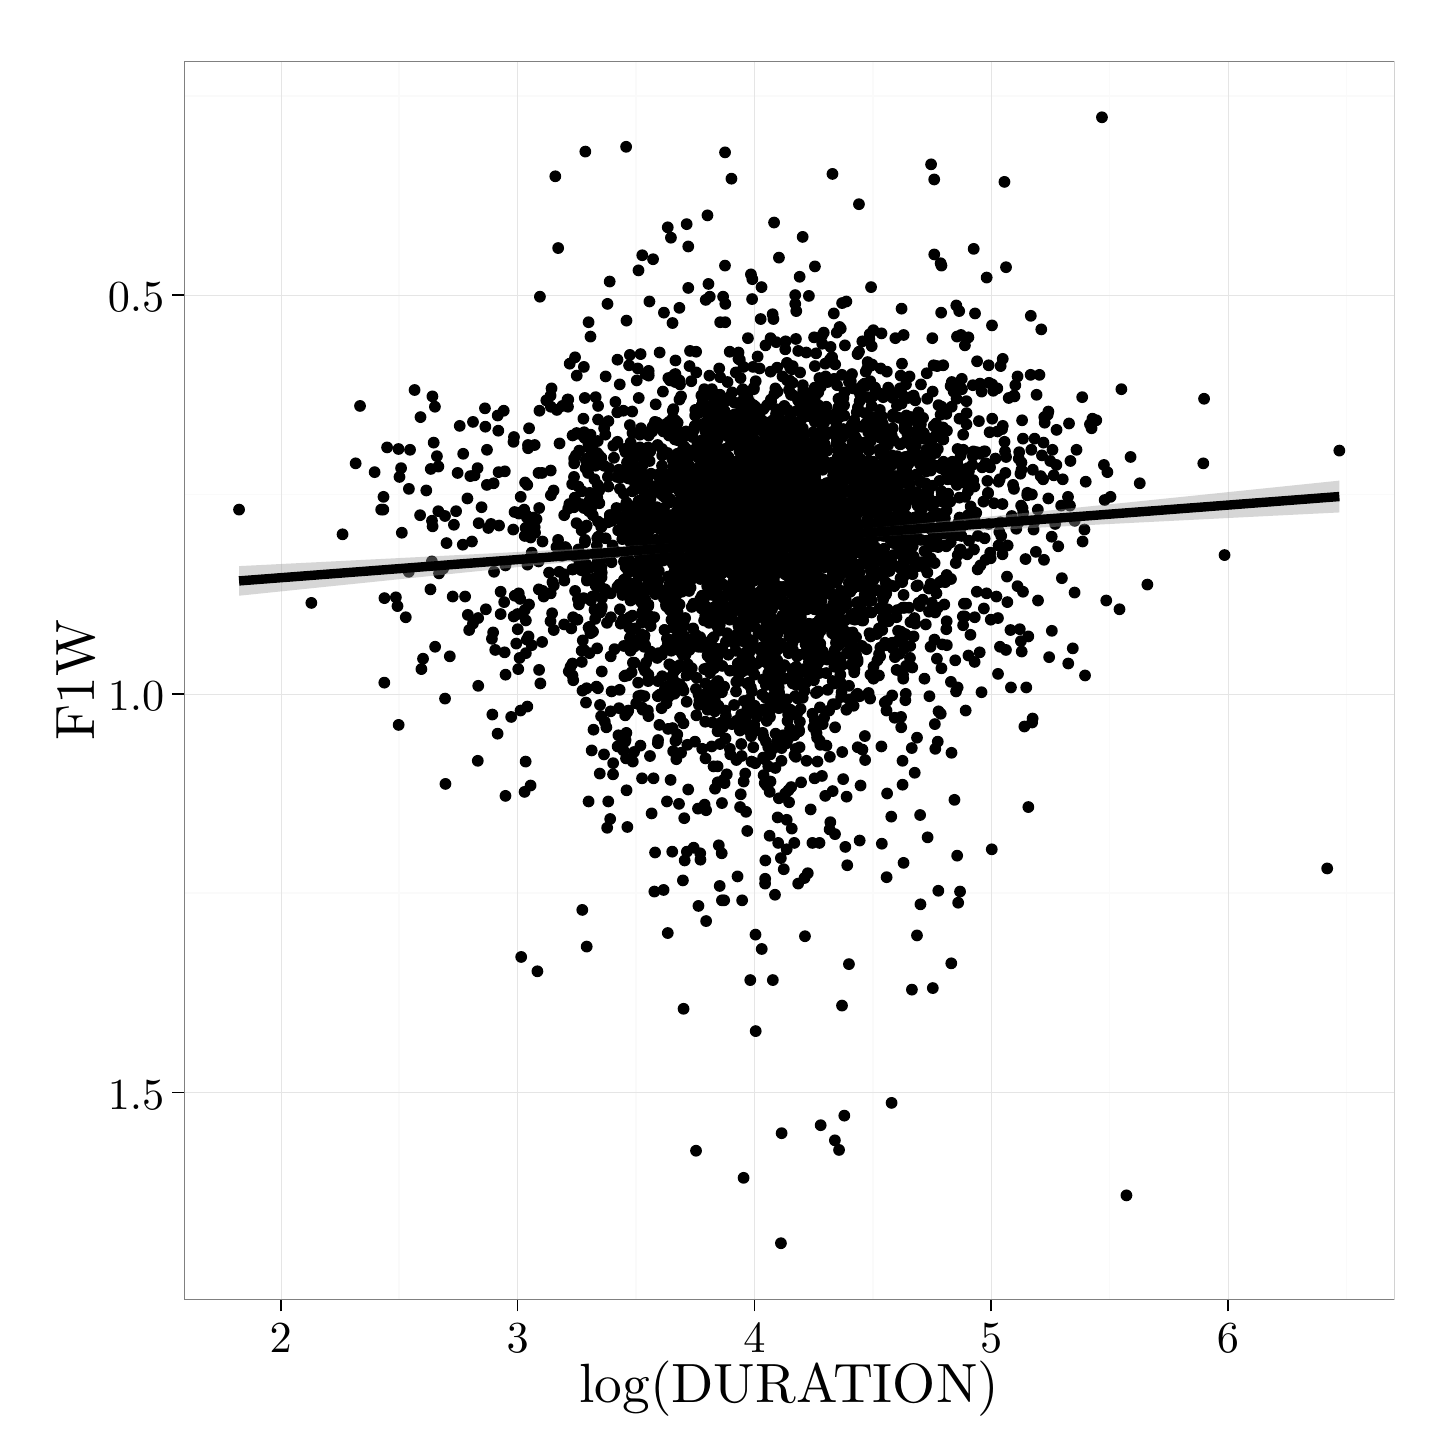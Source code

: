 % Created by tikzDevice version 0.8.1 on 2016-02-09 02:12:04
% !TEX encoding = UTF-8 Unicode
\begin{tikzpicture}[x=1pt,y=1pt]
\definecolor{fillColor}{RGB}{255,255,255}
\path[use as bounding box,fill=fillColor,fill opacity=0.00] (0,0) rectangle (505.89,505.89);
\begin{scope}
\path[clip] (  0.00,  0.00) rectangle (505.89,505.89);
\definecolor{drawColor}{RGB}{255,255,255}
\definecolor{fillColor}{RGB}{255,255,255}

\path[draw=drawColor,line width= 0.6pt,line join=round,line cap=round,fill=fillColor] (  0.00, -0.00) rectangle (505.89,505.89);
\end{scope}
\begin{scope}
\path[clip] ( 56.50, 46.31) rectangle (493.85,493.84);
\definecolor{fillColor}{RGB}{255,255,255}

\path[fill=fillColor] ( 56.50, 46.31) rectangle (493.85,493.84);
\definecolor{drawColor}{gray}{0.98}

\path[draw=drawColor,line width= 0.6pt,line join=round] ( 56.50,481.28) --
	(493.85,481.28);

\path[draw=drawColor,line width= 0.6pt,line join=round] ( 56.50,337.21) --
	(493.85,337.21);

\path[draw=drawColor,line width= 0.6pt,line join=round] ( 56.50,193.14) --
	(493.85,193.14);

\path[draw=drawColor,line width= 0.6pt,line join=round] (134.25, 46.31) --
	(134.25,493.84);

\path[draw=drawColor,line width= 0.6pt,line join=round] (219.82, 46.31) --
	(219.82,493.84);

\path[draw=drawColor,line width= 0.6pt,line join=round] (305.39, 46.31) --
	(305.39,493.84);

\path[draw=drawColor,line width= 0.6pt,line join=round] (390.96, 46.31) --
	(390.96,493.84);

\path[draw=drawColor,line width= 0.6pt,line join=round] (476.53, 46.31) --
	(476.53,493.84);
\definecolor{drawColor}{gray}{0.90}

\path[draw=drawColor,line width= 0.2pt,line join=round] ( 56.50,409.25) --
	(493.85,409.25);

\path[draw=drawColor,line width= 0.2pt,line join=round] ( 56.50,265.18) --
	(493.85,265.18);

\path[draw=drawColor,line width= 0.2pt,line join=round] ( 56.50,121.11) --
	(493.85,121.11);

\path[draw=drawColor,line width= 0.2pt,line join=round] ( 91.47, 46.31) --
	( 91.47,493.84);

\path[draw=drawColor,line width= 0.2pt,line join=round] (177.04, 46.31) --
	(177.04,493.84);

\path[draw=drawColor,line width= 0.2pt,line join=round] (262.61, 46.31) --
	(262.61,493.84);

\path[draw=drawColor,line width= 0.2pt,line join=round] (348.17, 46.31) --
	(348.17,493.84);

\path[draw=drawColor,line width= 0.2pt,line join=round] (433.74, 46.31) --
	(433.74,493.84);
\definecolor{fillColor}{RGB}{0,0,0}

\path[fill=fillColor] (265.89,355.37) circle (  2.13);

\path[fill=fillColor] (242.20,313.30) circle (  2.13);

\path[fill=fillColor] (310.24,301.48) circle (  2.13);

\path[fill=fillColor] (248.44,312.72) circle (  2.13);

\path[fill=fillColor] (258.41,279.01) circle (  2.13);

\path[fill=fillColor] (258.61,336.64) circle (  2.13);

\path[fill=fillColor] (293.12,282.75) circle (  2.13);

\path[fill=fillColor] (274.60,318.20) circle (  2.13);

\path[fill=fillColor] (188.93,291.40) circle (  2.13);

\path[fill=fillColor] (215.71,329.43) circle (  2.13);

\path[fill=fillColor] (278.38,341.25) circle (  2.13);

\path[fill=fillColor] (266.80,291.40) circle (  2.13);

\path[fill=fillColor] (246.47,278.14) circle (  2.13);

\path[fill=fillColor] (269.81,269.21) circle (  2.13);

\path[fill=fillColor] (257.44,323.38) circle (  2.13);

\path[fill=fillColor] (180.02,291.69) circle (  2.13);

\path[fill=fillColor] (219.88,261.72) circle (  2.13);

\path[fill=fillColor] (198.33,326.84) circle (  2.13);

\path[fill=fillColor] (252.78,324.53) circle (  2.13);

\path[fill=fillColor] (330.25,368.91) circle (  2.13);

\path[fill=fillColor] (249.12,291.40) circle (  2.13);

\path[fill=fillColor] (288.55,334.33) circle (  2.13);

\path[fill=fillColor] (240.66,209.57) circle (  2.13);

\path[fill=fillColor] (230.15,330.01) circle (  2.13);

\path[fill=fillColor] (241.44,286.50) circle (  2.13);

\path[fill=fillColor] (364.32,316.47) circle (  2.13);

\path[fill=fillColor] (247.52,274.97) circle (  2.13);

\path[fill=fillColor] (202.68,226.28) circle (  2.13);

\path[fill=fillColor] (264.19,314.16) circle (  2.13);

\path[fill=fillColor] (249.45,265.47) circle (  2.13);

\path[fill=fillColor] (279.98,313.01) circle (  2.13);

\path[fill=fillColor] (267.10,323.38) circle (  2.13);

\path[fill=fillColor] (269.18,402.33) circle (  2.13);

\path[fill=fillColor] (218.70,324.25) circle (  2.13);

\path[fill=fillColor] (243.02,207.55) circle (  2.13);

\path[fill=fillColor] (299.93,245.87) circle (  2.13);

\path[fill=fillColor] (262.53,253.94) circle (  2.13);

\path[fill=fillColor] (240.12,284.48) circle (  2.13);

\path[fill=fillColor] (281.89,200.35) circle (  2.13);

\path[fill=fillColor] (322.36,296.87) circle (  2.13);

\path[fill=fillColor] (277.46,269.50) circle (  2.13);

\path[fill=fillColor] (306.61,334.04) circle (  2.13);

\path[fill=fillColor] (257.19,352.77) circle (  2.13);

\path[fill=fillColor] (279.44,302.35) circle (  2.13);

\path[fill=fillColor] (274.79,342.11) circle (  2.13);

\path[fill=fillColor] (252.55,296.59) circle (  2.13);

\path[fill=fillColor] (242.02,323.67) circle (  2.13);

\path[fill=fillColor] (277.58,245.30) circle (  2.13);

\path[fill=fillColor] (227.33,338.37) circle (  2.13);

\path[fill=fillColor] (267.12,286.79) circle (  2.13);

\path[fill=fillColor] (251.33,304.65) circle (  2.13);

\path[fill=fillColor] (250.16,247.03) circle (  2.13);

\path[fill=fillColor] (252.05,259.13) circle (  2.13);

\path[fill=fillColor] (263.58,276.13) circle (  2.13);

\path[fill=fillColor] (287.43,325.69) circle (  2.13);

\path[fill=fillColor] (224.34,270.65) circle (  2.13);

\path[fill=fillColor] (178.09,259.13) circle (  2.13);

\path[fill=fillColor] (260.54,298.03) circle (  2.13);

\path[fill=fillColor] (212.77,332.31) circle (  2.13);

\path[fill=fillColor] (289.07,302.64) circle (  2.13);

\path[fill=fillColor] (247.87,303.21) circle (  2.13);

\path[fill=fillColor] (265.07,354.50) circle (  2.13);

\path[fill=fillColor] (285.05,314.16) circle (  2.13);

\path[fill=fillColor] (242.57,333.75) circle (  2.13);

\path[fill=fillColor] (247.33,327.42) circle (  2.13);

\path[fill=fillColor] (244.77,353.64) circle (  2.13);

\path[fill=fillColor] (292.18,337.21) circle (  2.13);

\path[fill=fillColor] (298.63,319.06) circle (  2.13);

\path[fill=fillColor] (275.50,377.84) circle (  2.13);

\path[fill=fillColor] (269.81,284.20) circle (  2.13);

\path[fill=fillColor] (253.95,361.70) circle (  2.13);

\path[fill=fillColor] (290.04,277.86) circle (  2.13);

\path[fill=fillColor] (258.16,340.96) circle (  2.13);

\path[fill=fillColor] (246.41,302.64) circle (  2.13);

\path[fill=fillColor] (243.56,369.48) circle (  2.13);

\path[fill=fillColor] (224.28,297.45) circle (  2.13);

\path[fill=fillColor] (249.09,327.70) circle (  2.13);

\path[fill=fillColor] (266.53,321.08) circle (  2.13);

\path[fill=fillColor] (250.30,291.40) circle (  2.13);

\path[fill=fillColor] (234.76,329.14) circle (  2.13);

\path[fill=fillColor] (280.64,354.79) circle (  2.13);

\path[fill=fillColor] (189.30,375.54) circle (  2.13);

\path[fill=fillColor] (266.36,314.45) circle (  2.13);

\path[fill=fillColor] (278.14,337.79) circle (  2.13);

\path[fill=fillColor] (266.31,326.26) circle (  2.13);

\path[fill=fillColor] (245.14,314.74) circle (  2.13);

\path[fill=fillColor] (180.52,340.67) circle (  2.13);

\path[fill=fillColor] (218.24,272.96) circle (  2.13);

\path[fill=fillColor] (216.59,330.87) circle (  2.13);

\path[fill=fillColor] (245.20,322.23) circle (  2.13);

\path[fill=fillColor] (245.29,264.03) circle (  2.13);

\path[fill=fillColor] (181.18,361.13) circle (  2.13);

\path[fill=fillColor] (229.93,332.31) circle (  2.13);

\path[fill=fillColor] (302.59,366.60) circle (  2.13);

\path[fill=fillColor] (257.88,332.31) circle (  2.13);

\path[fill=fillColor] (259.38,287.36) circle (  2.13);

\path[fill=fillColor] (243.07,306.67) circle (  2.13);

\path[fill=fillColor] (311.80,283.33) circle (  2.13);

\path[fill=fillColor] (237.95,339.81) circle (  2.13);

\path[fill=fillColor] (237.23,336.64) circle (  2.13);

\path[fill=fillColor] (210.98,312.72) circle (  2.13);

\path[fill=fillColor] (186.03,320.21) circle (  2.13);

\path[fill=fillColor] (218.79,332.89) circle (  2.13);

\path[fill=fillColor] (213.95,304.36) circle (  2.13);

\path[fill=fillColor] (233.87,309.84) circle (  2.13);

\path[fill=fillColor] (242.33,282.18) circle (  2.13);

\path[fill=fillColor] (245.47,274.40) circle (  2.13);

\path[fill=fillColor] (333.35,334.62) circle (  2.13);

\path[fill=fillColor] (244.37,299.47) circle (  2.13);

\path[fill=fillColor] (241.48,266.91) circle (  2.13);

\path[fill=fillColor] (238.09,271.81) circle (  2.13);

\path[fill=fillColor] (272.92,319.35) circle (  2.13);

\path[fill=fillColor] (316.21,346.14) circle (  2.13);

\path[fill=fillColor] (272.38,297.45) circle (  2.13);

\path[fill=fillColor] (297.22,327.13) circle (  2.13);

\path[fill=fillColor] (254.33,328.86) circle (  2.13);

\path[fill=fillColor] (257.21,255.96) circle (  2.13);

\path[fill=fillColor] (247.78,296.30) circle (  2.13);

\path[fill=fillColor] (297.06,330.87) circle (  2.13);

\path[fill=fillColor] (243.24,321.94) circle (  2.13);

\path[fill=fillColor] (269.41,276.13) circle (  2.13);

\path[fill=fillColor] (251.43,365.74) circle (  2.13);

\path[fill=fillColor] (230.55,362.57) circle (  2.13);

\path[fill=fillColor] (235.60,322.52) circle (  2.13);

\path[fill=fillColor] (210.39,329.72) circle (  2.13);

\path[fill=fillColor] (293.49,316.18) circle (  2.13);

\path[fill=fillColor] (263.85,339.81) circle (  2.13);

\path[fill=fillColor] (298.69,337.50) circle (  2.13);

\path[fill=fillColor] (327.92,294.57) circle (  2.13);

\path[fill=fillColor] (270.49,368.04) circle (  2.13);

\path[fill=fillColor] (292.37,328.86) circle (  2.13);

\path[fill=fillColor] (312.90,319.64) circle (  2.13);

\path[fill=fillColor] (248.71,302.92) circle (  2.13);

\path[fill=fillColor] (270.54,298.60) circle (  2.13);

\path[fill=fillColor] (260.87,305.81) circle (  2.13);

\path[fill=fillColor] (300.64,212.16) circle (  2.13);

\path[fill=fillColor] (275.94,291.11) circle (  2.13);

\path[fill=fillColor] (230.82,261.72) circle (  2.13);

\path[fill=fillColor] (261.84,312.14) circle (  2.13);

\path[fill=fillColor] (233.88,342.11) circle (  2.13);

\path[fill=fillColor] (283.92,367.18) circle (  2.13);

\path[fill=fillColor] (265.37,276.99) circle (  2.13);

\path[fill=fillColor] (237.00,266.33) circle (  2.13);

\path[fill=fillColor] (270.23,348.45) circle (  2.13);

\path[fill=fillColor] (263.25,323.96) circle (  2.13);

\path[fill=fillColor] (257.20,341.82) circle (  2.13);

\path[fill=fillColor] (242.01,310.99) circle (  2.13);

\path[fill=fillColor] (241.69,341.25) circle (  2.13);

\path[fill=fillColor] (263.48,318.20) circle (  2.13);

\path[fill=fillColor] (219.83,310.42) circle (  2.13);

\path[fill=fillColor] (277.48,337.50) circle (  2.13);

\path[fill=fillColor] (342.11,340.09) circle (  2.13);

\path[fill=fillColor] (333.92,377.84) circle (  2.13);

\path[fill=fillColor] (262.63,301.48) circle (  2.13);

\path[fill=fillColor] (245.11,328.86) circle (  2.13);

\path[fill=fillColor] (283.28,350.18) circle (  2.13);

\path[fill=fillColor] (284.67,306.38) circle (  2.13);

\path[fill=fillColor] (235.46,318.20) circle (  2.13);

\path[fill=fillColor] (256.97,313.30) circle (  2.13);

\path[fill=fillColor] (234.60,307.53) circle (  2.13);

\path[fill=fillColor] (150.96,232.62) circle (  2.13);

\path[fill=fillColor] (281.68,329.14) circle (  2.13);

\path[fill=fillColor] (258.35,358.53) circle (  2.13);

\path[fill=fillColor] (250.07,360.26) circle (  2.13);

\path[fill=fillColor] (303.96,349.31) circle (  2.13);

\path[fill=fillColor] (259.52,323.38) circle (  2.13);

\path[fill=fillColor] (184.80,273.82) circle (  2.13);

\path[fill=fillColor] (266.05,310.42) circle (  2.13);

\path[fill=fillColor] (248.58,349.89) circle (  2.13);

\path[fill=fillColor] (311.27,344.99) circle (  2.13);

\path[fill=fillColor] (273.75,389.65) circle (  2.13);

\path[fill=fillColor] (291.30,402.62) circle (  2.13);

\path[fill=fillColor] (259.26,311.57) circle (  2.13);

\path[fill=fillColor] (246.46,373.23) circle (  2.13);

\path[fill=fillColor] (218.52,347.87) circle (  2.13);

\path[fill=fillColor] (224.87,242.70) circle (  2.13);

\path[fill=fillColor] (216.80,271.81) circle (  2.13);

\path[fill=fillColor] (220.81,372.08) circle (  2.13);

\path[fill=fillColor] (259.08,318.48) circle (  2.13);

\path[fill=fillColor] (274.83,314.16) circle (  2.13);

\path[fill=fillColor] (270.80,247.89) circle (  2.13);

\path[fill=fillColor] (222.10,310.42) circle (  2.13);

\path[fill=fillColor] (236.70,339.81) circle (  2.13);

\path[fill=fillColor] (280.46,274.11) circle (  2.13);

\path[fill=fillColor] (270.16,357.67) circle (  2.13);

\path[fill=fillColor] (317.82,362.86) circle (  2.13);

\path[fill=fillColor] (196.82,310.13) circle (  2.13);

\path[fill=fillColor] (251.29,408.67) circle (  2.13);

\path[fill=fillColor] (222.88,286.21) circle (  2.13);

\path[fill=fillColor] (234.02,377.84) circle (  2.13);

\path[fill=fillColor] (253.67,372.37) circle (  2.13);

\path[fill=fillColor] (275.28,333.18) circle (  2.13);

\path[fill=fillColor] (230.03,302.06) circle (  2.13);

\path[fill=fillColor] (202.18,332.03) circle (  2.13);

\path[fill=fillColor] (252.99,330.87) circle (  2.13);

\path[fill=fillColor] (243.08,339.81) circle (  2.13);

\path[fill=fillColor] (275.10,374.96) circle (  2.13);

\path[fill=fillColor] (284.84,321.37) circle (  2.13);

\path[fill=fillColor] (308.65,365.45) circle (  2.13);

\path[fill=fillColor] (296.90,318.48) circle (  2.13);

\path[fill=fillColor] (289.39,331.16) circle (  2.13);

\path[fill=fillColor] (254.61,318.48) circle (  2.13);

\path[fill=fillColor] (295.10,298.60) circle (  2.13);

\path[fill=fillColor] (283.72,347.30) circle (  2.13);

\path[fill=fillColor] (221.69,303.21) circle (  2.13);

\path[fill=fillColor] (268.82,311.86) circle (  2.13);

\path[fill=fillColor] (228.43,264.89) circle (  2.13);

\path[fill=fillColor] (222.69,340.96) circle (  2.13);

\path[fill=fillColor] (271.59,330.01) circle (  2.13);

\path[fill=fillColor] (301.07,320.50) circle (  2.13);

\path[fill=fillColor] (222.04,286.50) circle (  2.13);

\path[fill=fillColor] (233.16,347.01) circle (  2.13);

\path[fill=fillColor] (257.40,343.84) circle (  2.13);

\path[fill=fillColor] (236.55,329.43) circle (  2.13);

\path[fill=fillColor] (247.02,344.70) circle (  2.13);

\path[fill=fillColor] (197.47,350.18) circle (  2.13);

\path[fill=fillColor] (304.26,334.04) circle (  2.13);

\path[fill=fillColor] (300.46,335.20) circle (  2.13);

\path[fill=fillColor] (210.75,292.84) circle (  2.13);

\path[fill=fillColor] (279.13,322.23) circle (  2.13);

\path[fill=fillColor] (240.32,341.53) circle (  2.13);

\path[fill=fillColor] (217.91,323.96) circle (  2.13);

\path[fill=fillColor] (271.47,302.64) circle (  2.13);

\path[fill=fillColor] (333.75,324.25) circle (  2.13);

\path[fill=fillColor] (296.01,279.87) circle (  2.13);

\path[fill=fillColor] (265.12,337.79) circle (  2.13);

\path[fill=fillColor] (279.18,352.77) circle (  2.13);

\path[fill=fillColor] (243.44,372.94) circle (  2.13);

\path[fill=fillColor] (271.45,227.43) circle (  2.13);

\path[fill=fillColor] (233.83,296.30) circle (  2.13);

\path[fill=fillColor] (197.60,315.03) circle (  2.13);

\path[fill=fillColor] (313.51,343.84) circle (  2.13);

\path[fill=fillColor] (252.14,330.87) circle (  2.13);

\path[fill=fillColor] (253.76,315.60) circle (  2.13);

\path[fill=fillColor] (260.32,316.75) circle (  2.13);

\path[fill=fillColor] (244.91,338.94) circle (  2.13);

\path[fill=fillColor] (256.33,296.01) circle (  2.13);

\path[fill=fillColor] (262.29,343.55) circle (  2.13);

\path[fill=fillColor] (281.94,335.77) circle (  2.13);

\path[fill=fillColor] (232.18,326.55) circle (  2.13);

\path[fill=fillColor] (282.63,327.70) circle (  2.13);

\path[fill=fillColor] (250.62,343.55) circle (  2.13);

\path[fill=fillColor] (289.87,294.86) circle (  2.13);

\path[fill=fillColor] (326.36,345.86) circle (  2.13);

\path[fill=fillColor] (260.52,318.48) circle (  2.13);

\path[fill=fillColor] (295.00,369.48) circle (  2.13);

\path[fill=fillColor] (243.27,315.03) circle (  2.13);

\path[fill=fillColor] (283.02,338.08) circle (  2.13);

\path[fill=fillColor] (274.62,281.31) circle (  2.13);

\path[fill=fillColor] (236.89,325.98) circle (  2.13);

\path[fill=fillColor] (242.22,338.94) circle (  2.13);

\path[fill=fillColor] (310.00,305.52) circle (  2.13);

\path[fill=fillColor] (230.95,267.77) circle (  2.13);

\path[fill=fillColor] (226.91,320.79) circle (  2.13);

\path[fill=fillColor] (283.56,321.65) circle (  2.13);

\path[fill=fillColor] (269.72,298.03) circle (  2.13);

\path[fill=fillColor] (270.64,353.06) circle (  2.13);

\path[fill=fillColor] (256.92,295.43) circle (  2.13);

\path[fill=fillColor] (278.05,308.40) circle (  2.13);

\path[fill=fillColor] (253.73,354.79) circle (  2.13);

\path[fill=fillColor] (162.64,240.97) circle (  2.13);

\path[fill=fillColor] (217.80,342.98) circle (  2.13);

\path[fill=fillColor] (217.10,308.98) circle (  2.13);

\path[fill=fillColor] (294.11,313.87) circle (  2.13);

\path[fill=fillColor] (265.77,324.25) circle (  2.13);

\path[fill=fillColor] (249.33,357.09) circle (  2.13);

\path[fill=fillColor] (226.89,306.96) circle (  2.13);

\path[fill=fillColor] (265.58,251.06) circle (  2.13);

\path[fill=fillColor] (289.09,266.62) circle (  2.13);

\path[fill=fillColor] (318.88,351.33) circle (  2.13);

\path[fill=fillColor] (250.22,340.96) circle (  2.13);

\path[fill=fillColor] (259.25,333.18) circle (  2.13);

\path[fill=fillColor] (315.74,347.59) circle (  2.13);

\path[fill=fillColor] (239.95,310.70) circle (  2.13);

\path[fill=fillColor] (301.38,294.86) circle (  2.13);

\path[fill=fillColor] (267.38,340.09) circle (  2.13);

\path[fill=fillColor] (220.13,331.16) circle (  2.13);

\path[fill=fillColor] (345.55,352.77) circle (  2.13);

\path[fill=fillColor] (325.61,303.21) circle (  2.13);

\path[fill=fillColor] (292.21,330.59) circle (  2.13);

\path[fill=fillColor] (264.96,347.59) circle (  2.13);

\path[fill=fillColor] (281.30,296.59) circle (  2.13);

\path[fill=fillColor] (280.16,356.81) circle (  2.13);

\path[fill=fillColor] (278.04,367.47) circle (  2.13);

\path[fill=fillColor] (299.59,366.89) circle (  2.13);

\path[fill=fillColor] (289.16,334.33) circle (  2.13);

\path[fill=fillColor] (234.06,380.72) circle (  2.13);

\path[fill=fillColor] (254.95,334.91) circle (  2.13);

\path[fill=fillColor] (281.43,320.21) circle (  2.13);

\path[fill=fillColor] (259.17,366.31) circle (  2.13);

\path[fill=fillColor] (268.26,350.18) circle (  2.13);

\path[fill=fillColor] (263.14,355.94) circle (  2.13);

\path[fill=fillColor] (291.29,305.23) circle (  2.13);

\path[fill=fillColor] (291.68,359.98) circle (  2.13);

\path[fill=fillColor] (269.02,270.08) circle (  2.13);

\path[fill=fillColor] (291.65,281.03) circle (  2.13);

\path[fill=fillColor] (248.76,338.37) circle (  2.13);

\path[fill=fillColor] (313.04,356.81) circle (  2.13);

\path[fill=fillColor] (293.50,344.42) circle (  2.13);

\path[fill=fillColor] (198.99,317.33) circle (  2.13);

\path[fill=fillColor] (283.86,330.87) circle (  2.13);

\path[fill=fillColor] (289.09,289.38) circle (  2.13);

\path[fill=fillColor] (284.38,372.08) circle (  2.13);

\path[fill=fillColor] (266.04,359.69) circle (  2.13);

\path[fill=fillColor] (332.08,291.40) circle (  2.13);

\path[fill=fillColor] (312.68,365.16) circle (  2.13);

\path[fill=fillColor] (210.08,346.72) circle (  2.13);

\path[fill=fillColor] (269.05,351.04) circle (  2.13);

\path[fill=fillColor] (269.59,305.81) circle (  2.13);

\path[fill=fillColor] (220.09,378.42) circle (  2.13);

\path[fill=fillColor] (249.52,301.20) circle (  2.13);

\path[fill=fillColor] (251.24,322.81) circle (  2.13);

\path[fill=fillColor] (205.52,267.77) circle (  2.13);

\path[fill=fillColor] (271.41,323.38) circle (  2.13);

\path[fill=fillColor] (227.70,247.31) circle (  2.13);

\path[fill=fillColor] (253.03,326.26) circle (  2.13);

\path[fill=fillColor] (260.08,329.14) circle (  2.13);

\path[fill=fillColor] (255.34,298.60) circle (  2.13);

\path[fill=fillColor] (240.77,338.08) circle (  2.13);

\path[fill=fillColor] (272.07,330.59) circle (  2.13);

\path[fill=fillColor] (254.32,344.70) circle (  2.13);

\path[fill=fillColor] (353.53,350.76) circle (  2.13);

\path[fill=fillColor] (330.54,306.09) circle (  2.13);

\path[fill=fillColor] (296.68,349.89) circle (  2.13);

\path[fill=fillColor] (246.05,325.98) circle (  2.13);

\path[fill=fillColor] (283.86,323.67) circle (  2.13);

\path[fill=fillColor] (262.16,300.04) circle (  2.13);

\path[fill=fillColor] (222.34,308.98) circle (  2.13);

\path[fill=fillColor] (249.92,339.81) circle (  2.13);

\path[fill=fillColor] (310.48,262.58) circle (  2.13);

\path[fill=fillColor] (290.62,336.35) circle (  2.13);

\path[fill=fillColor] (245.24,357.38) circle (  2.13);

\path[fill=fillColor] (287.77,256.53) circle (  2.13);

\path[fill=fillColor] (213.95,376.98) circle (  2.13);

\path[fill=fillColor] (295.15,301.48) circle (  2.13);

\path[fill=fillColor] (242.43,354.21) circle (  2.13);

\path[fill=fillColor] (283.87,359.69) circle (  2.13);

\path[fill=fillColor] (266.24,357.09) circle (  2.13);

\path[fill=fillColor] (316.92,310.13) circle (  2.13);

\path[fill=fillColor] (307.35,334.04) circle (  2.13);

\path[fill=fillColor] (268.29,338.08) circle (  2.13);

\path[fill=fillColor] (261.57,240.69) circle (  2.13);

\path[fill=fillColor] (294.26,152.52) circle (  2.13);

\path[fill=fillColor] (267.49,327.42) circle (  2.13);

\path[fill=fillColor] (280.91,319.64) circle (  2.13);

\path[fill=fillColor] (224.32,257.11) circle (  2.13);

\path[fill=fillColor] (286.84,337.79) circle (  2.13);

\path[fill=fillColor] (275.88,231.47) circle (  2.13);

\path[fill=fillColor] (207.21,257.11) circle (  2.13);

\path[fill=fillColor] (241.63,319.35) circle (  2.13);

\path[fill=fillColor] (268.09,213.89) circle (  2.13);

\path[fill=fillColor] (315.59,256.82) circle (  2.13);

\path[fill=fillColor] (234.29,300.62) circle (  2.13);

\path[fill=fillColor] (195.73,333.75) circle (  2.13);

\path[fill=fillColor] (352.95,450.16) circle (  2.13);

\path[fill=fillColor] (279.15,367.18) circle (  2.13);

\path[fill=fillColor] (316.50,204.09) circle (  2.13);

\path[fill=fillColor] (272.19,318.48) circle (  2.13);

\path[fill=fillColor] (293.75,312.72) circle (  2.13);

\path[fill=fillColor] (317.29,265.18) circle (  2.13);

\path[fill=fillColor] (355.13,288.23) circle (  2.13);

\path[fill=fillColor] (238.30,307.82) circle (  2.13);

\path[fill=fillColor] (258.73,359.40) circle (  2.13);

\path[fill=fillColor] (190.10,288.23) circle (  2.13);

\path[fill=fillColor] (328.63,383.60) circle (  2.13);

\path[fill=fillColor] (260.70,289.67) circle (  2.13);

\path[fill=fillColor] (296.43,338.37) circle (  2.13);

\path[fill=fillColor] (214.00,339.23) circle (  2.13);

\path[fill=fillColor] (282.01,319.92) circle (  2.13);

\path[fill=fillColor] (267.47,282.47) circle (  2.13);

\path[fill=fillColor] (259.29,339.81) circle (  2.13);

\path[fill=fillColor] (233.85,340.38) circle (  2.13);

\path[fill=fillColor] (272.99,330.87) circle (  2.13);

\path[fill=fillColor] (230.41,299.75) circle (  2.13);

\path[fill=fillColor] (336.73,328.86) circle (  2.13);

\path[fill=fillColor] (279.29,259.70) circle (  2.13);

\path[fill=fillColor] (299.02,339.52) circle (  2.13);

\path[fill=fillColor] (247.28,346.14) circle (  2.13);

\path[fill=fillColor] (258.17,305.52) circle (  2.13);

\path[fill=fillColor] (283.02,329.14) circle (  2.13);

\path[fill=fillColor] (281.26,300.33) circle (  2.13);

\path[fill=fillColor] (272.36,299.47) circle (  2.13);

\path[fill=fillColor] (267.43,352.20) circle (  2.13);

\path[fill=fillColor] (289.30,294.57) circle (  2.13);

\path[fill=fillColor] (234.64,359.98) circle (  2.13);

\path[fill=fillColor] (309.61,345.28) circle (  2.13);

\path[fill=fillColor] (250.49,318.48) circle (  2.13);

\path[fill=fillColor] (225.09,335.77) circle (  2.13);

\path[fill=fillColor] (241.20,365.74) circle (  2.13);

\path[fill=fillColor] (299.73,304.08) circle (  2.13);

\path[fill=fillColor] (243.68,300.62) circle (  2.13);

\path[fill=fillColor] (242.04,355.65) circle (  2.13);

\path[fill=fillColor] (271.49,331.16) circle (  2.13);

\path[fill=fillColor] (275.43,366.60) circle (  2.13);

\path[fill=fillColor] (269.85,314.45) circle (  2.13);

\path[fill=fillColor] (268.83,350.18) circle (  2.13);

\path[fill=fillColor] (274.36,384.76) circle (  2.13);

\path[fill=fillColor] (302.64,303.50) circle (  2.13);

\path[fill=fillColor] (229.92,340.09) circle (  2.13);

\path[fill=fillColor] (317.82,329.14) circle (  2.13);

\path[fill=fillColor] (366.05,343.84) circle (  2.13);

\path[fill=fillColor] (255.15,357.38) circle (  2.13);

\path[fill=fillColor] (269.33,355.94) circle (  2.13);

\path[fill=fillColor] (295.61,315.89) circle (  2.13);

\path[fill=fillColor] (265.25,308.69) circle (  2.13);

\path[fill=fillColor] (345.80,321.37) circle (  2.13);

\path[fill=fillColor] (295.24,317.33) circle (  2.13);

\path[fill=fillColor] (236.67,339.81) circle (  2.13);

\path[fill=fillColor] (309.79,310.70) circle (  2.13);

\path[fill=fillColor] (277.07,242.99) circle (  2.13);

\path[fill=fillColor] (305.39,365.16) circle (  2.13);

\path[fill=fillColor] (365.08,298.89) circle (  2.13);

\path[fill=fillColor] (227.73,269.79) circle (  2.13);

\path[fill=fillColor] (294.62,323.67) circle (  2.13);

\path[fill=fillColor] (262.62,272.09) circle (  2.13);

\path[fill=fillColor] (315.91,315.60) circle (  2.13);

\path[fill=fillColor] (309.15,372.37) circle (  2.13);

\path[fill=fillColor] (303.22,294.57) circle (  2.13);

\path[fill=fillColor] (209.66,343.55) circle (  2.13);

\path[fill=fillColor] (246.47,408.67) circle (  2.13);

\path[fill=fillColor] (323.80,359.40) circle (  2.13);

\path[fill=fillColor] (238.68,230.60) circle (  2.13);

\path[fill=fillColor] (302.83,381.59) circle (  2.13);

\path[fill=fillColor] (259.27,290.82) circle (  2.13);

\path[fill=fillColor] (236.33,323.96) circle (  2.13);

\path[fill=fillColor] (273.12,288.81) circle (  2.13);

\path[fill=fillColor] (272.44,245.58) circle (  2.13);

\path[fill=fillColor] (253.89,243.28) circle (  2.13);

\path[fill=fillColor] (288.03,355.37) circle (  2.13);

\path[fill=fillColor] (332.14,282.75) circle (  2.13);

\path[fill=fillColor] (362.86,337.21) circle (  2.13);

\path[fill=fillColor] (280.71,327.42) circle (  2.13);

\path[fill=fillColor] (388.19,473.50) circle (  2.13);

\path[fill=fillColor] (274.99,279.87) circle (  2.13);

\path[fill=fillColor] (318.97,316.75) circle (  2.13);

\path[fill=fillColor] (291.98,285.92) circle (  2.13);

\path[fill=fillColor] (278.21,270.94) circle (  2.13);

\path[fill=fillColor] (297.01,310.42) circle (  2.13);

\path[fill=fillColor] (287.56,293.42) circle (  2.13);

\path[fill=fillColor] (252.90,377.84) circle (  2.13);

\path[fill=fillColor] (234.95,356.81) circle (  2.13);

\path[fill=fillColor] (336.91,193.72) circle (  2.13);

\path[fill=fillColor] (234.75,313.87) circle (  2.13);

\path[fill=fillColor] (299.07,355.37) circle (  2.13);

\path[fill=fillColor] (231.29,283.04) circle (  2.13);

\path[fill=fillColor] (274.12,320.21) circle (  2.13);

\path[fill=fillColor] (359.65,302.06) circle (  2.13);

\path[fill=fillColor] (262.26,293.70) circle (  2.13);

\path[fill=fillColor] (317.87,359.11) circle (  2.13);

\path[fill=fillColor] (299.79,310.99) circle (  2.13);

\path[fill=fillColor] (312.20,335.20) circle (  2.13);

\path[fill=fillColor] (225.43,314.74) circle (  2.13);

\path[fill=fillColor] (277.08,338.37) circle (  2.13);

\path[fill=fillColor] (269.97,342.98) circle (  2.13);

\path[fill=fillColor] (292.77,339.52) circle (  2.13);

\path[fill=fillColor] (281.20,334.91) circle (  2.13);

\path[fill=fillColor] (220.79,345.28) circle (  2.13);

\path[fill=fillColor] (260.42,338.08) circle (  2.13);

\path[fill=fillColor] (243.87,282.18) circle (  2.13);

\path[fill=fillColor] (250.17,373.23) circle (  2.13);

\path[fill=fillColor] (249.58,260.86) circle (  2.13);

\path[fill=fillColor] (378.33,327.70) circle (  2.13);

\path[fill=fillColor] (305.23,320.79) circle (  2.13);

\path[fill=fillColor] (367.24,313.59) circle (  2.13);

\path[fill=fillColor] (297.54,293.42) circle (  2.13);

\path[fill=fillColor] (292.26,329.14) circle (  2.13);

\path[fill=fillColor] (297.27,302.06) circle (  2.13);

\path[fill=fillColor] (247.54,275.26) circle (  2.13);

\path[fill=fillColor] (302.61,241.26) circle (  2.13);

\path[fill=fillColor] (205.97,340.67) circle (  2.13);

\path[fill=fillColor] (271.49,265.75) circle (  2.13);

\path[fill=fillColor] (308.53,395.42) circle (  2.13);

\path[fill=fillColor] (159.05,293.70) circle (  2.13);

\path[fill=fillColor] (270.93,353.92) circle (  2.13);

\path[fill=fillColor] (266.82,304.36) circle (  2.13);

\path[fill=fillColor] (250.86,265.75) circle (  2.13);

\path[fill=fillColor] (265.08,281.89) circle (  2.13);

\path[fill=fillColor] (253.76,273.53) circle (  2.13);

\path[fill=fillColor] (260.43,314.45) circle (  2.13);

\path[fill=fillColor] (236.36,302.06) circle (  2.13);

\path[fill=fillColor] (231.13,326.55) circle (  2.13);

\path[fill=fillColor] (348.52,376.98) circle (  2.13);

\path[fill=fillColor] (278.45,389.08) circle (  2.13);

\path[fill=fillColor] (236.92,306.67) circle (  2.13);

\path[fill=fillColor] (257.84,368.62) circle (  2.13);

\path[fill=fillColor] (320.78,336.64) circle (  2.13);

\path[fill=fillColor] (308.87,341.82) circle (  2.13);

\path[fill=fillColor] (262.39,375.82) circle (  2.13);

\path[fill=fillColor] (264.18,364.01) circle (  2.13);

\path[fill=fillColor] (326.49,324.53) circle (  2.13);

\path[fill=fillColor] (343.06,385.33) circle (  2.13);

\path[fill=fillColor] (197.79,386.77) circle (  2.13);

\path[fill=fillColor] (224.67,406.94) circle (  2.13);

\path[fill=fillColor] (225.35,333.18) circle (  2.13);

\path[fill=fillColor] (287.89,366.31) circle (  2.13);

\path[fill=fillColor] (287.00,394.55) circle (  2.13);

\path[fill=fillColor] (297.44,378.13) circle (  2.13);

\path[fill=fillColor] (287.11,391.67) circle (  2.13);

\path[fill=fillColor] (287.29,360.84) circle (  2.13);

\path[fill=fillColor] (303.43,372.37) circle (  2.13);

\path[fill=fillColor] (226.39,292.84) circle (  2.13);

\path[fill=fillColor] (265.84,368.04) circle (  2.13);

\path[fill=fillColor] (253.82,342.69) circle (  2.13);

\path[fill=fillColor] (304.76,332.31) circle (  2.13);

\path[fill=fillColor] (242.46,327.13) circle (  2.13);

\path[fill=fillColor] (244.19,312.14) circle (  2.13);

\path[fill=fillColor] (263.43,360.55) circle (  2.13);

\path[fill=fillColor] (291.83,306.09) circle (  2.13);

\path[fill=fillColor] (275.48,252.50) circle (  2.13);

\path[fill=fillColor] (326.22,356.23) circle (  2.13);

\path[fill=fillColor] (320.73,290.53) circle (  2.13);

\path[fill=fillColor] (262.20,331.16) circle (  2.13);

\path[fill=fillColor] (276.40,332.31) circle (  2.13);

\path[fill=fillColor] (297.52,283.04) circle (  2.13);

\path[fill=fillColor] (230.99,285.06) circle (  2.13);

\path[fill=fillColor] (234.08,385.62) circle (  2.13);

\path[fill=fillColor] (296.91,345.86) circle (  2.13);

\path[fill=fillColor] (258.63,383.31) circle (  2.13);

\path[fill=fillColor] (261.40,363.72) circle (  2.13);

\path[fill=fillColor] (298.22,375.54) circle (  2.13);

\path[fill=fillColor] (288.87,341.25) circle (  2.13);

\path[fill=fillColor] (348.90,374.67) circle (  2.13);

\path[fill=fillColor] (310.97,375.82) circle (  2.13);

\path[fill=fillColor] (282.40,342.98) circle (  2.13);

\path[fill=fillColor] (278.95,415.87) circle (  2.13);

\path[fill=fillColor] (241.09,322.81) circle (  2.13);

\path[fill=fillColor] (368.58,366.03) circle (  2.13);

\path[fill=fillColor] (221.38,307.82) circle (  2.13);

\path[fill=fillColor] (267.17,298.31) circle (  2.13);

\path[fill=fillColor] (281.08,283.04) circle (  2.13);

\path[fill=fillColor] (267.31,326.55) circle (  2.13);

\path[fill=fillColor] (384.44,361.13) circle (  2.13);

\path[fill=fillColor] (271.71,303.79) circle (  2.13);

\path[fill=fillColor] (301.42,318.48) circle (  2.13);

\path[fill=fillColor] (256.98,326.55) circle (  2.13);

\path[fill=fillColor] (221.48,387.93) circle (  2.13);

\path[fill=fillColor] (254.58,308.40) circle (  2.13);

\path[fill=fillColor] (344.27,311.57) circle (  2.13);

\path[fill=fillColor] (259.81,337.79) circle (  2.13);

\path[fill=fillColor] (289.05,364.87) circle (  2.13);

\path[fill=fillColor] (297.66,314.45) circle (  2.13);

\path[fill=fillColor] (273.87,392.54) circle (  2.13);

\path[fill=fillColor] (305.64,274.97) circle (  2.13);

\path[fill=fillColor] (305.52,325.11) circle (  2.13);

\path[fill=fillColor] (273.24,298.31) circle (  2.13);

\path[fill=fillColor] (313.42,335.77) circle (  2.13);

\path[fill=fillColor] (284.14,329.14) circle (  2.13);

\path[fill=fillColor] (226.21,308.98) circle (  2.13);

\path[fill=fillColor] (206.88,294.57) circle (  2.13);

\path[fill=fillColor] (329.93,257.97) circle (  2.13);

\path[fill=fillColor] (272.16,205.82) circle (  2.13);

\path[fill=fillColor] (275.61,331.16) circle (  2.13);

\path[fill=fillColor] (245.72,292.55) circle (  2.13);

\path[fill=fillColor] (324.07,316.75) circle (  2.13);

\path[fill=fillColor] (295.92,228.01) circle (  2.13);

\path[fill=fillColor] (223.96,342.11) circle (  2.13);

\path[fill=fillColor] (345.52,296.01) circle (  2.13);

\path[fill=fillColor] (253.23,350.76) circle (  2.13);

\path[fill=fillColor] (342.96,302.06) circle (  2.13);

\path[fill=fillColor] (302.51,324.82) circle (  2.13);

\path[fill=fillColor] (236.01,309.55) circle (  2.13);

\path[fill=fillColor] (269.71,435.47) circle (  2.13);

\path[fill=fillColor] (370.77,344.13) circle (  2.13);

\path[fill=fillColor] (257.17,330.01) circle (  2.13);

\path[fill=fillColor] (280.98,367.18) circle (  2.13);

\path[fill=fillColor] (297.86,380.72) circle (  2.13);

\path[fill=fillColor] (315.39,348.45) circle (  2.13);

\path[fill=fillColor] (271.89,319.64) circle (  2.13);

\path[fill=fillColor] (310.45,381.59) circle (  2.13);

\path[fill=fillColor] (295.60,352.48) circle (  2.13);

\path[fill=fillColor] (239.13,312.43) circle (  2.13);

\path[fill=fillColor] (339.75,342.69) circle (  2.13);

\path[fill=fillColor] (281.92,367.76) circle (  2.13);

\path[fill=fillColor] (286.60,347.30) circle (  2.13);

\path[fill=fillColor] (224.10,259.13) circle (  2.13);

\path[fill=fillColor] (216.73,258.55) circle (  2.13);

\path[fill=fillColor] (274.30,356.23) circle (  2.13);

\path[fill=fillColor] (259.45,332.31) circle (  2.13);

\path[fill=fillColor] (353.87,307.53) circle (  2.13);

\path[fill=fillColor] (304.98,320.79) circle (  2.13);

\path[fill=fillColor] (278.79,351.04) circle (  2.13);

\path[fill=fillColor] (322.21,325.11) circle (  2.13);

\path[fill=fillColor] (230.15,288.23) circle (  2.13);

\path[fill=fillColor] (247.45,306.67) circle (  2.13);

\path[fill=fillColor] (347.82,316.18) circle (  2.13);

\path[fill=fillColor] (336.23,189.69) circle (  2.13);

\path[fill=fillColor] (202.68,399.45) circle (  2.13);

\path[fill=fillColor] (279.88,372.37) circle (  2.13);

\path[fill=fillColor] (231.76,284.77) circle (  2.13);

\path[fill=fillColor] (351.10,323.67) circle (  2.13);

\path[fill=fillColor] (288.23,314.16) circle (  2.13);

\path[fill=fillColor] (308.49,246.16) circle (  2.13);

\path[fill=fillColor] (256.10,299.75) circle (  2.13);

\path[fill=fillColor] (309.56,335.48) circle (  2.13);

\path[fill=fillColor] (248.38,361.13) circle (  2.13);

\path[fill=fillColor] (261.30,258.84) circle (  2.13);

\path[fill=fillColor] (245.78,314.74) circle (  2.13);

\path[fill=fillColor] (300.53,293.70) circle (  2.13);

\path[fill=fillColor] (314.64,334.91) circle (  2.13);

\path[fill=fillColor] (225.98,422.21) circle (  2.13);

\path[fill=fillColor] (220.39,304.36) circle (  2.13);

\path[fill=fillColor] (298.76,274.11) circle (  2.13);

\path[fill=fillColor] (257.87,296.01) circle (  2.13);

\path[fill=fillColor] (278.07,329.14) circle (  2.13);

\path[fill=fillColor] (290.46,310.70) circle (  2.13);

\path[fill=fillColor] (251.79,311.86) circle (  2.13);

\path[fill=fillColor] (283.17,336.64) circle (  2.13);

\path[fill=fillColor] (301.60,392.54) circle (  2.13);

\path[fill=fillColor] (285.12,304.65) circle (  2.13);

\path[fill=fillColor] (246.30,361.70) circle (  2.13);

\path[fill=fillColor] (234.37,349.31) circle (  2.13);

\path[fill=fillColor] (261.42,322.52) circle (  2.13);

\path[fill=fillColor] (200.98,383.31) circle (  2.13);

\path[fill=fillColor] (226.75,338.37) circle (  2.13);

\path[fill=fillColor] (253.28,332.31) circle (  2.13);

\path[fill=fillColor] (311.69,374.38) circle (  2.13);

\path[fill=fillColor] (285.47,307.53) circle (  2.13);

\path[fill=fillColor] (309.32,353.92) circle (  2.13);

\path[fill=fillColor] (322.34,348.45) circle (  2.13);

\path[fill=fillColor] (298.68,364.01) circle (  2.13);

\path[fill=fillColor] (304.99,390.81) circle (  2.13);

\path[fill=fillColor] (285.25,302.64) circle (  2.13);

\path[fill=fillColor] (319.06,372.37) circle (  2.13);

\path[fill=fillColor] (256.89,359.40) circle (  2.13);

\path[fill=fillColor] (236.12,288.23) circle (  2.13);

\path[fill=fillColor] (324.31,351.91) circle (  2.13);

\path[fill=fillColor] (324.89,381.01) circle (  2.13);

\path[fill=fillColor] (320.72,371.21) circle (  2.13);

\path[fill=fillColor] (268.44,346.72) circle (  2.13);

\path[fill=fillColor] (335.81,394.26) circle (  2.13);

\path[fill=fillColor] (316.97,349.31) circle (  2.13);

\path[fill=fillColor] (344.10,377.26) circle (  2.13);

\path[fill=fillColor] (328.31,358.82) circle (  2.13);

\path[fill=fillColor] (202.09,350.18) circle (  2.13);

\path[fill=fillColor] (270.61,311.57) circle (  2.13);

\path[fill=fillColor] (287.43,367.47) circle (  2.13);

\path[fill=fillColor] (278.59,334.62) circle (  2.13);

\path[fill=fillColor] (300.75,373.52) circle (  2.13);

\path[fill=fillColor] (233.33,368.04) circle (  2.13);

\path[fill=fillColor] (220.46,382.74) circle (  2.13);

\path[fill=fillColor] (203.37,394.26) circle (  2.13);

\path[fill=fillColor] (213.69,259.99) circle (  2.13);

\path[fill=fillColor] (286.99,323.96) circle (  2.13);

\path[fill=fillColor] (257.63,309.26) circle (  2.13);

\path[fill=fillColor] (205.79,349.03) circle (  2.13);

\path[fill=fillColor] (288.57,368.91) circle (  2.13);

\path[fill=fillColor] (258.81,311.57) circle (  2.13);

\path[fill=fillColor] (205.24,372.37) circle (  2.13);

\path[fill=fillColor] (239.17,313.59) circle (  2.13);

\path[fill=fillColor] (306.49,334.62) circle (  2.13);

\path[fill=fillColor] (369.10,278.43) circle (  2.13);

\path[fill=fillColor] (276.51,356.23) circle (  2.13);

\path[fill=fillColor] (321.73,325.69) circle (  2.13);

\path[fill=fillColor] (289.78,216.19) circle (  2.13);

\path[fill=fillColor] (251.19,253.08) circle (  2.13);

\path[fill=fillColor] (285.80,364.87) circle (  2.13);

\path[fill=fillColor] (231.28,265.47) circle (  2.13);

\path[fill=fillColor] (218.44,367.18) circle (  2.13);

\path[fill=fillColor] (301.28,361.70) circle (  2.13);

\path[fill=fillColor] (296.15,203.23) circle (  2.13);

\path[fill=fillColor] (256.50,349.31) circle (  2.13);

\path[fill=fillColor] (325.96,328.28) circle (  2.13);

\path[fill=fillColor] (331.54,305.52) circle (  2.13);

\path[fill=fillColor] (190.66,452.18) circle (  2.13);

\path[fill=fillColor] (205.06,292.26) circle (  2.13);

\path[fill=fillColor] (190.12,304.36) circle (  2.13);

\path[fill=fillColor] (272.19,344.13) circle (  2.13);

\path[fill=fillColor] (282.93,223.40) circle (  2.13);

\path[fill=fillColor] (266.16,334.33) circle (  2.13);

\path[fill=fillColor] (358.28,352.48) circle (  2.13);

\path[fill=fillColor] (307.60,340.96) circle (  2.13);

\path[fill=fillColor] (277.87,329.43) circle (  2.13);

\path[fill=fillColor] (278.26,325.98) circle (  2.13);

\path[fill=fillColor] (250.87,190.55) circle (  2.13);

\path[fill=fillColor] (304.53,272.09) circle (  2.13);

\path[fill=fillColor] (270.46,352.48) circle (  2.13);

\path[fill=fillColor] (252.16,249.04) circle (  2.13);

\path[fill=fillColor] (323.65,359.40) circle (  2.13);

\path[fill=fillColor] (238.45,312.14) circle (  2.13);

\path[fill=fillColor] (371.72,347.87) circle (  2.13);

\path[fill=fillColor] (262.92,251.92) circle (  2.13);

\path[fill=fillColor] (223.33,380.72) circle (  2.13);

\path[fill=fillColor] (270.40,274.40) circle (  2.13);

\path[fill=fillColor] (217.63,285.35) circle (  2.13);

\path[fill=fillColor] (319.47,245.58) circle (  2.13);

\path[fill=fillColor] (259.38,274.40) circle (  2.13);

\path[fill=fillColor] (336.80,317.04) circle (  2.13);

\path[fill=fillColor] (294.33,244.14) circle (  2.13);

\path[fill=fillColor] (261.10,317.62) circle (  2.13);

\path[fill=fillColor] (259.23,312.72) circle (  2.13);

\path[fill=fillColor] (359.71,330.59) circle (  2.13);

\path[fill=fillColor] (309.81,283.62) circle (  2.13);

\path[fill=fillColor] (222.50,297.16) circle (  2.13);

\path[fill=fillColor] (290.04,218.79) circle (  2.13);

\path[fill=fillColor] (374.02,342.69) circle (  2.13);

\path[fill=fillColor] (247.74,339.52) circle (  2.13);

\path[fill=fillColor] (274.86,328.86) circle (  2.13);

\path[fill=fillColor] (335.96,346.72) circle (  2.13);

\path[fill=fillColor] (229.98,344.70) circle (  2.13);

\path[fill=fillColor] (224.81,309.55) circle (  2.13);

\path[fill=fillColor] (296.37,302.64) circle (  2.13);

\path[fill=fillColor] (231.02,323.38) circle (  2.13);

\path[fill=fillColor] (308.79,288.23) circle (  2.13);

\path[fill=fillColor] (318.58,350.18) circle (  2.13);

\path[fill=fillColor] (271.95,347.59) circle (  2.13);

\path[fill=fillColor] (305.41,372.65) circle (  2.13);

\path[fill=fillColor] (289.56,319.35) circle (  2.13);

\path[fill=fillColor] (286.45,304.94) circle (  2.13);

\path[fill=fillColor] (291.53,338.94) circle (  2.13);

\path[fill=fillColor] (256.82,320.50) circle (  2.13);

\path[fill=fillColor] (290.74,348.74) circle (  2.13);

\path[fill=fillColor] (198.83,299.47) circle (  2.13);

\path[fill=fillColor] (274.79,257.69) circle (  2.13);

\path[fill=fillColor] (294.02,302.35) circle (  2.13);

\path[fill=fillColor] (248.01,274.40) circle (  2.13);

\path[fill=fillColor] (257.36,355.08) circle (  2.13);

\path[fill=fillColor] (206.82,261.14) circle (  2.13);

\path[fill=fillColor] (249.34,233.19) circle (  2.13);

\path[fill=fillColor] (242.64,326.84) circle (  2.13);

\path[fill=fillColor] (201.74,262.01) circle (  2.13);

\path[fill=fillColor] (228.06,338.94) circle (  2.13);

\path[fill=fillColor] (304.70,325.11) circle (  2.13);

\path[fill=fillColor] (277.59,333.47) circle (  2.13);

\path[fill=fillColor] (288.96,353.06) circle (  2.13);

\path[fill=fillColor] (260.44,330.30) circle (  2.13);

\path[fill=fillColor] (274.11,336.35) circle (  2.13);

\path[fill=fillColor] (223.12,282.75) circle (  2.13);

\path[fill=fillColor] (259.20,369.48) circle (  2.13);

\path[fill=fillColor] (330.19,338.37) circle (  2.13);

\path[fill=fillColor] (241.45,330.87) circle (  2.13);

\path[fill=fillColor] (282.39,299.18) circle (  2.13);

\path[fill=fillColor] (279.95,367.76) circle (  2.13);

\path[fill=fillColor] (284.96,326.55) circle (  2.13);

\path[fill=fillColor] (212.82,316.47) circle (  2.13);

\path[fill=fillColor] (259.59,352.48) circle (  2.13);

\path[fill=fillColor] (231.27,296.59) circle (  2.13);

\path[fill=fillColor] (298.01,337.50) circle (  2.13);

\path[fill=fillColor] (312.63,366.03) circle (  2.13);

\path[fill=fillColor] (270.53,361.13) circle (  2.13);

\path[fill=fillColor] (201.71,349.60) circle (  2.13);

\path[fill=fillColor] (267.14,325.40) circle (  2.13);

\path[fill=fillColor] (248.75,304.94) circle (  2.13);

\path[fill=fillColor] (301.37,306.09) circle (  2.13);

\path[fill=fillColor] (319.63,320.79) circle (  2.13);

\path[fill=fillColor] (322.74,327.42) circle (  2.13);

\path[fill=fillColor] (285.62,266.04) circle (  2.13);

\path[fill=fillColor] (237.39,285.92) circle (  2.13);

\path[fill=fillColor] (215.59,306.38) circle (  2.13);

\path[fill=fillColor] (364.56,373.23) circle (  2.13);

\path[fill=fillColor] (177.24,330.59) circle (  2.13);

\path[fill=fillColor] (361.20,336.92) circle (  2.13);

\path[fill=fillColor] (213.12,385.91) circle (  2.13);

\path[fill=fillColor] (236.04,304.65) circle (  2.13);

\path[fill=fillColor] (368.80,335.77) circle (  2.13);

\path[fill=fillColor] (232.99,308.11) circle (  2.13);

\path[fill=fillColor] (250.26,361.70) circle (  2.13);

\path[fill=fillColor] (207.30,310.70) circle (  2.13);

\path[fill=fillColor] (315.25,327.70) circle (  2.13);

\path[fill=fillColor] (252.96,348.45) circle (  2.13);

\path[fill=fillColor] (234.00,364.01) circle (  2.13);

\path[fill=fillColor] (229.28,351.33) circle (  2.13);

\path[fill=fillColor] (305.61,315.89) circle (  2.13);

\path[fill=fillColor] (196.87,271.81) circle (  2.13);

\path[fill=fillColor] (175.62,293.13) circle (  2.13);

\path[fill=fillColor] (254.88,325.98) circle (  2.13);

\path[fill=fillColor] (234.08,269.21) circle (  2.13);

\path[fill=fillColor] (263.22,340.67) circle (  2.13);

\path[fill=fillColor] (224.25,296.87) circle (  2.13);

\path[fill=fillColor] (202.08,306.09) circle (  2.13);

\path[fill=fillColor] (238.77,351.91) circle (  2.13);

\path[fill=fillColor] (299.85,342.11) circle (  2.13);

\path[fill=fillColor] (215.41,282.47) circle (  2.13);

\path[fill=fillColor] (280.85,323.67) circle (  2.13);

\path[fill=fillColor] (202.67,289.09) circle (  2.13);

\path[fill=fillColor] (304.01,343.84) circle (  2.13);

\path[fill=fillColor] (244.91,359.98) circle (  2.13);

\path[fill=fillColor] (367.49,363.15) circle (  2.13);

\path[fill=fillColor] (258.83,326.55) circle (  2.13);

\path[fill=fillColor] (265.06,322.81) circle (  2.13);

\path[fill=fillColor] (269.11,269.50) circle (  2.13);

\path[fill=fillColor] (281.22,269.21) circle (  2.13);

\path[fill=fillColor] (315.21,375.54) circle (  2.13);

\path[fill=fillColor] (269.12,360.26) circle (  2.13);

\path[fill=fillColor] (223.03,316.18) circle (  2.13);

\path[fill=fillColor] (330.88,357.09) circle (  2.13);

\path[fill=fillColor] (346.97,337.50) circle (  2.13);

\path[fill=fillColor] (292.21,323.96) circle (  2.13);

\path[fill=fillColor] (236.56,302.35) circle (  2.13);

\path[fill=fillColor] (275.79,328.28) circle (  2.13);

\path[fill=fillColor] (235.88,321.37) circle (  2.13);

\path[fill=fillColor] (221.24,354.21) circle (  2.13);

\path[fill=fillColor] (259.44,325.11) circle (  2.13);

\path[fill=fillColor] (245.02,351.91) circle (  2.13);

\path[fill=fillColor] (258.48,252.79) circle (  2.13);

\path[fill=fillColor] (252.31,257.11) circle (  2.13);

\path[fill=fillColor] (244.61,225.13) circle (  2.13);

\path[fill=fillColor] (222.59,331.16) circle (  2.13);

\path[fill=fillColor] (322.92,312.72) circle (  2.13);

\path[fill=fillColor] (213.63,346.14) circle (  2.13);

\path[fill=fillColor] (308.88,353.35) circle (  2.13);

\path[fill=fillColor] (248.22,334.62) circle (  2.13);

\path[fill=fillColor] (180.23,329.72) circle (  2.13);

\path[fill=fillColor] (236.83,353.64) circle (  2.13);

\path[fill=fillColor] (220.77,323.38) circle (  2.13);

\path[fill=fillColor] (231.93,361.13) circle (  2.13);

\path[fill=fillColor] (269.13,355.37) circle (  2.13);

\path[fill=fillColor] (290.01,313.01) circle (  2.13);

\path[fill=fillColor] (201.31,372.08) circle (  2.13);

\path[fill=fillColor] (299.61,322.52) circle (  2.13);

\path[fill=fillColor] (232.41,271.23) circle (  2.13);

\path[fill=fillColor] (254.91,305.52) circle (  2.13);

\path[fill=fillColor] (208.87,321.37) circle (  2.13);

\path[fill=fillColor] (305.17,363.43) circle (  2.13);

\path[fill=fillColor] (332.21,334.33) circle (  2.13);

\path[fill=fillColor] (282.86,318.20) circle (  2.13);

\path[fill=fillColor] (238.13,262.30) circle (  2.13);

\path[fill=fillColor] (220.67,264.31) circle (  2.13);

\path[fill=fillColor] (239.40,325.98) circle (  2.13);

\path[fill=fillColor] (259.64,319.35) circle (  2.13);

\path[fill=fillColor] (282.05,287.65) circle (  2.13);

\path[fill=fillColor] (235.92,340.38) circle (  2.13);

\path[fill=fillColor] (261.47,319.06) circle (  2.13);

\path[fill=fillColor] (257.85,247.03) circle (  2.13);

\path[fill=fillColor] (250.42,317.62) circle (  2.13);

\path[fill=fillColor] (204.88,295.72) circle (  2.13);

\path[fill=fillColor] (272.28,283.33) circle (  2.13);

\path[fill=fillColor] (204.95,300.62) circle (  2.13);

\path[fill=fillColor] (269.61,297.16) circle (  2.13);

\path[fill=fillColor] (193.85,290.25) circle (  2.13);

\path[fill=fillColor] (318.20,348.16) circle (  2.13);

\path[fill=fillColor] (221.61,361.13) circle (  2.13);

\path[fill=fillColor] (219.21,327.42) circle (  2.13);

\path[fill=fillColor] (209.85,363.72) circle (  2.13);

\path[fill=fillColor] (265.42,288.23) circle (  2.13);

\path[fill=fillColor] (255.16,319.64) circle (  2.13);

\path[fill=fillColor] (261.41,249.91) circle (  2.13);

\path[fill=fillColor] (249.77,309.26) circle (  2.13);

\path[fill=fillColor] (261.12,351.91) circle (  2.13);

\path[fill=fillColor] (203.06,289.38) circle (  2.13);

\path[fill=fillColor] (280.68,355.37) circle (  2.13);

\path[fill=fillColor] (274.69,367.76) circle (  2.13);

\path[fill=fillColor] (305.96,341.25) circle (  2.13);

\path[fill=fillColor] (199.43,315.03) circle (  2.13);

\path[fill=fillColor] (276.09,301.20) circle (  2.13);

\path[fill=fillColor] (270.42,366.31) circle (  2.13);

\path[fill=fillColor] (324.68,353.35) circle (  2.13);

\path[fill=fillColor] (293.69,277.28) circle (  2.13);

\path[fill=fillColor] (264.12,360.55) circle (  2.13);

\path[fill=fillColor] (240.81,324.25) circle (  2.13);

\path[fill=fillColor] (295.11,317.33) circle (  2.13);

\path[fill=fillColor] (269.15,289.09) circle (  2.13);

\path[fill=fillColor] (254.31,303.21) circle (  2.13);

\path[fill=fillColor] (285.84,319.35) circle (  2.13);

\path[fill=fillColor] (238.99,340.09) circle (  2.13);

\path[fill=fillColor] (268.26,341.82) circle (  2.13);

\path[fill=fillColor] (203.56,332.03) circle (  2.13);

\path[fill=fillColor] (255.23,343.84) circle (  2.13);

\path[fill=fillColor] (237.28,318.77) circle (  2.13);

\path[fill=fillColor] (259.20,339.52) circle (  2.13);

\path[fill=fillColor] (256.95,325.11) circle (  2.13);

\path[fill=fillColor] (272.60,350.76) circle (  2.13);

\path[fill=fillColor] (324.91,328.57) circle (  2.13);

\path[fill=fillColor] (241.25,367.76) circle (  2.13);

\path[fill=fillColor] (251.97,342.11) circle (  2.13);

\path[fill=fillColor] (286.29,340.09) circle (  2.13);

\path[fill=fillColor] (252.43,334.62) circle (  2.13);

\path[fill=fillColor] (328.25,362.86) circle (  2.13);

\path[fill=fillColor] (204.29,287.65) circle (  2.13);

\path[fill=fillColor] (291.45,364.30) circle (  2.13);

\path[fill=fillColor] (280.66,348.16) circle (  2.13);

\path[fill=fillColor] (236.10,372.65) circle (  2.13);

\path[fill=fillColor] (156.12,361.99) circle (  2.13);

\path[fill=fillColor] (184.60,344.99) circle (  2.13);

\path[fill=fillColor] (279.84,358.82) circle (  2.13);

\path[fill=fillColor] (259.51,354.50) circle (  2.13);

\path[fill=fillColor] (272.00,349.89) circle (  2.13);

\path[fill=fillColor] (303.57,332.31) circle (  2.13);

\path[fill=fillColor] (223.73,331.16) circle (  2.13);

\path[fill=fillColor] (223.08,299.47) circle (  2.13);

\path[fill=fillColor] (289.10,291.11) circle (  2.13);

\path[fill=fillColor] (225.67,359.98) circle (  2.13);

\path[fill=fillColor] (221.67,340.96) circle (  2.13);

\path[fill=fillColor] (246.50,349.31) circle (  2.13);

\path[fill=fillColor] (337.40,325.40) circle (  2.13);

\path[fill=fillColor] (282.65,327.42) circle (  2.13);

\path[fill=fillColor] (258.68,288.81) circle (  2.13);

\path[fill=fillColor] (239.80,308.11) circle (  2.13);

\path[fill=fillColor] (328.86,247.89) circle (  2.13);

\path[fill=fillColor] (278.75,357.67) circle (  2.13);

\path[fill=fillColor] (209.83,340.09) circle (  2.13);

\path[fill=fillColor] (206.12,369.20) circle (  2.13);

\path[fill=fillColor] (258.95,370.35) circle (  2.13);

\path[fill=fillColor] (184.64,313.01) circle (  2.13);

\path[fill=fillColor] (246.81,364.59) circle (  2.13);

\path[fill=fillColor] (265.49,334.91) circle (  2.13);

\path[fill=fillColor] (265.47,321.37) circle (  2.13);

\path[fill=fillColor] (270.85,330.87) circle (  2.13);

\path[fill=fillColor] (227.87,306.09) circle (  2.13);

\path[fill=fillColor] (213.82,304.65) circle (  2.13);

\path[fill=fillColor] (299.43,347.01) circle (  2.13);

\path[fill=fillColor] (280.69,266.33) circle (  2.13);

\path[fill=fillColor] (196.88,276.13) circle (  2.13);

\path[fill=fillColor] (222.28,347.87) circle (  2.13);

\path[fill=fillColor] (238.30,312.43) circle (  2.13);

\path[fill=fillColor] (273.21,201.79) circle (  2.13);

\path[fill=fillColor] (259.00,357.09) circle (  2.13);

\path[fill=fillColor] (274.93,325.69) circle (  2.13);

\path[fill=fillColor] (260.57,280.16) circle (  2.13);

\path[fill=fillColor] (228.22,361.99) circle (  2.13);

\path[fill=fillColor] (283.95,334.62) circle (  2.13);

\path[fill=fillColor] (251.74,360.55) circle (  2.13);

\path[fill=fillColor] (317.50,363.43) circle (  2.13);

\path[fill=fillColor] (287.34,323.38) circle (  2.13);

\path[fill=fillColor] (259.64,328.57) circle (  2.13);

\path[fill=fillColor] (259.82,353.06) circle (  2.13);

\path[fill=fillColor] (312.57,361.13) circle (  2.13);

\path[fill=fillColor] (288.81,353.35) circle (  2.13);

\path[fill=fillColor] (272.40,338.94) circle (  2.13);

\path[fill=fillColor] (250.88,225.70) circle (  2.13);

\path[fill=fillColor] (218.11,311.86) circle (  2.13);

\path[fill=fillColor] (242.40,264.89) circle (  2.13);

\path[fill=fillColor] (210.68,278.72) circle (  2.13);

\path[fill=fillColor] (252.93,339.52) circle (  2.13);

\path[fill=fillColor] (280.69,285.35) circle (  2.13);

\path[fill=fillColor] (249.86,349.03) circle (  2.13);

\path[fill=fillColor] (221.63,345.28) circle (  2.13);

\path[fill=fillColor] (329.52,342.11) circle (  2.13);

\path[fill=fillColor] (247.26,347.01) circle (  2.13);

\path[fill=fillColor] (224.42,358.53) circle (  2.13);

\path[fill=fillColor] (253.50,313.59) circle (  2.13);

\path[fill=fillColor] (263.07,339.23) circle (  2.13);

\path[fill=fillColor] (261.25,336.06) circle (  2.13);

\path[fill=fillColor] (259.07,332.31) circle (  2.13);

\path[fill=fillColor] (271.61,359.69) circle (  2.13);

\path[fill=fillColor] (292.72,350.76) circle (  2.13);

\path[fill=fillColor] (293.25,342.98) circle (  2.13);

\path[fill=fillColor] (286.56,331.16) circle (  2.13);

\path[fill=fillColor] (245.70,346.43) circle (  2.13);

\path[fill=fillColor] (311.98,347.59) circle (  2.13);

\path[fill=fillColor] (198.38,359.40) circle (  2.13);

\path[fill=fillColor] (242.43,331.45) circle (  2.13);

\path[fill=fillColor] (250.25,332.89) circle (  2.13);

\path[fill=fillColor] (277.04,257.69) circle (  2.13);

\path[fill=fillColor] (269.72,271.81) circle (  2.13);

\path[fill=fillColor] (250.77,369.77) circle (  2.13);

\path[fill=fillColor] (317.59,350.18) circle (  2.13);

\path[fill=fillColor] (282.68,370.06) circle (  2.13);

\path[fill=fillColor] (274.83,249.04) circle (  2.13);

\path[fill=fillColor] (275.17,344.42) circle (  2.13);

\path[fill=fillColor] (278.67,279.30) circle (  2.13);

\path[fill=fillColor] (284.47,326.26) circle (  2.13);

\path[fill=fillColor] (217.67,303.50) circle (  2.13);

\path[fill=fillColor] (311.33,337.21) circle (  2.13);

\path[fill=fillColor] (285.97,340.67) circle (  2.13);

\path[fill=fillColor] (270.74,300.91) circle (  2.13);

\path[fill=fillColor] (270.45,303.50) circle (  2.13);

\path[fill=fillColor] (170.90,302.06) circle (  2.13);

\path[fill=fillColor] (324.20,310.70) circle (  2.13);

\path[fill=fillColor] (236.66,333.75) circle (  2.13);

\path[fill=fillColor] (274.75,341.82) circle (  2.13);

\path[fill=fillColor] (288.66,366.89) circle (  2.13);

\path[fill=fillColor] (221.24,352.20) circle (  2.13);

\path[fill=fillColor] (272.13,362.57) circle (  2.13);

\path[fill=fillColor] (251.82,353.64) circle (  2.13);

\path[fill=fillColor] (247.16,348.74) circle (  2.13);

\path[fill=fillColor] (260.42,346.14) circle (  2.13);

\path[fill=fillColor] (299.84,343.26) circle (  2.13);

\path[fill=fillColor] (242.90,308.11) circle (  2.13);

\path[fill=fillColor] (227.84,344.42) circle (  2.13);

\path[fill=fillColor] (242.32,350.47) circle (  2.13);

\path[fill=fillColor] (248.92,366.03) circle (  2.13);

\path[fill=fillColor] (180.80,355.08) circle (  2.13);

\path[fill=fillColor] (266.77,325.98) circle (  2.13);

\path[fill=fillColor] (246.28,350.18) circle (  2.13);

\path[fill=fillColor] (336.65,336.06) circle (  2.13);

\path[fill=fillColor] (232.96,321.37) circle (  2.13);

\path[fill=fillColor] (252.87,358.25) circle (  2.13);

\path[fill=fillColor] (231.07,343.84) circle (  2.13);

\path[fill=fillColor] (297.54,343.55) circle (  2.13);

\path[fill=fillColor] (256.64,335.77) circle (  2.13);

\path[fill=fillColor] (283.14,297.16) circle (  2.13);

\path[fill=fillColor] (224.97,352.77) circle (  2.13);

\path[fill=fillColor] (257.58,379.28) circle (  2.13);

\path[fill=fillColor] (263.69,308.69) circle (  2.13);

\path[fill=fillColor] (134.05,253.94) circle (  2.13);

\path[fill=fillColor] (290.08,338.65) circle (  2.13);

\path[fill=fillColor] (249.11,370.35) circle (  2.13);

\path[fill=fillColor] (337.43,322.23) circle (  2.13);

\path[fill=fillColor] (209.79,226.28) circle (  2.13);

\path[fill=fillColor] (305.14,384.18) circle (  2.13);

\path[fill=fillColor] (274.04,359.69) circle (  2.13);

\path[fill=fillColor] (261.65,327.99) circle (  2.13);

\path[fill=fillColor] (302.42,377.26) circle (  2.13);

\path[fill=fillColor] (319.35,365.16) circle (  2.13);

\path[fill=fillColor] (244.99,363.15) circle (  2.13);

\path[fill=fillColor] (269.17,350.76) circle (  2.13);

\path[fill=fillColor] (217.31,383.89) circle (  2.13);

\path[fill=fillColor] (278.38,371.21) circle (  2.13);

\path[fill=fillColor] (310.79,356.81) circle (  2.13);

\path[fill=fillColor] (259.43,331.74) circle (  2.13);

\path[fill=fillColor] (191.22,367.76) circle (  2.13);

\path[fill=fillColor] (165.97,353.35) circle (  2.13);

\path[fill=fillColor] (226.93,369.77) circle (  2.13);

\path[fill=fillColor] (245.17,374.09) circle (  2.13);

\path[fill=fillColor] (215.92,326.84) circle (  2.13);

\path[fill=fillColor] (276.51,361.13) circle (  2.13);

\path[fill=fillColor] (274.05,338.94) circle (  2.13);

\path[fill=fillColor] (265.74,352.77) circle (  2.13);

\path[fill=fillColor] (315.44,380.15) circle (  2.13);

\path[fill=fillColor] (263.81,319.06) circle (  2.13);

\path[fill=fillColor] (250.23,379.57) circle (  2.13);

\path[fill=fillColor] (195.53,273.25) circle (  2.13);

\path[fill=fillColor] (218.44,338.37) circle (  2.13);

\path[fill=fillColor] (261.08,370.35) circle (  2.13);

\path[fill=fillColor] (288.51,325.11) circle (  2.13);

\path[fill=fillColor] (272.81,288.81) circle (  2.13);

\path[fill=fillColor] (300.09,304.08) circle (  2.13);

\path[fill=fillColor] (253.44,337.50) circle (  2.13);

\path[fill=fillColor] (296.11,333.75) circle (  2.13);

\path[fill=fillColor] (308.58,348.16) circle (  2.13);

\path[fill=fillColor] (294.45,357.96) circle (  2.13);

\path[fill=fillColor] (304.66,356.52) circle (  2.13);

\path[fill=fillColor] (239.54,303.50) circle (  2.13);

\path[fill=fillColor] (259.02,354.50) circle (  2.13);

\path[fill=fillColor] (198.68,291.97) circle (  2.13);

\path[fill=fillColor] (268.51,362.86) circle (  2.13);

\path[fill=fillColor] (220.55,284.77) circle (  2.13);

\path[fill=fillColor] (256.51,324.82) circle (  2.13);

\path[fill=fillColor] (242.07,329.43) circle (  2.13);

\path[fill=fillColor] (253.69,291.97) circle (  2.13);

\path[fill=fillColor] (279.50,330.87) circle (  2.13);

\path[fill=fillColor] (185.90,283.91) circle (  2.13);

\path[fill=fillColor] (276.45,311.57) circle (  2.13);

\path[fill=fillColor] (234.16,268.92) circle (  2.13);

\path[fill=fillColor] (217.45,321.37) circle (  2.13);

\path[fill=fillColor] (300.89,317.62) circle (  2.13);

\path[fill=fillColor] (249.92,293.99) circle (  2.13);

\path[fill=fillColor] (176.98,293.99) circle (  2.13);

\path[fill=fillColor] (224.69,324.25) circle (  2.13);

\path[fill=fillColor] (277.91,270.36) circle (  2.13);

\path[fill=fillColor] (249.75,313.87) circle (  2.13);

\path[fill=fillColor] (277.63,313.01) circle (  2.13);

\path[fill=fillColor] (254.78,327.70) circle (  2.13);

\path[fill=fillColor] (272.69,353.92) circle (  2.13);

\path[fill=fillColor] (236.80,328.28) circle (  2.13);

\path[fill=fillColor] (293.18,340.67) circle (  2.13);

\path[fill=fillColor] (250.10,339.81) circle (  2.13);

\path[fill=fillColor] (263.96,324.82) circle (  2.13);

\path[fill=fillColor] (302.17,335.48) circle (  2.13);

\path[fill=fillColor] (224.22,319.92) circle (  2.13);

\path[fill=fillColor] (270.06,342.98) circle (  2.13);

\path[fill=fillColor] (286.83,298.89) circle (  2.13);

\path[fill=fillColor] (353.29,344.99) circle (  2.13);

\path[fill=fillColor] (278.48,333.75) circle (  2.13);

\path[fill=fillColor] (294.36,302.06) circle (  2.13);

\path[fill=fillColor] (232.12,329.72) circle (  2.13);

\path[fill=fillColor] (359.33,364.01) circle (  2.13);

\path[fill=fillColor] (282.95,304.94) circle (  2.13);

\path[fill=fillColor] (279.06,330.87) circle (  2.13);

\path[fill=fillColor] (238.16,323.96) circle (  2.13);

\path[fill=fillColor] (281.05,348.16) circle (  2.13);

\path[fill=fillColor] (210.72,301.48) circle (  2.13);

\path[fill=fillColor] (255.21,317.33) circle (  2.13);

\path[fill=fillColor] (237.54,312.72) circle (  2.13);

\path[fill=fillColor] (256.71,287.08) circle (  2.13);

\path[fill=fillColor] (299.32,308.69) circle (  2.13);

\path[fill=fillColor] (298.30,331.45) circle (  2.13);

\path[fill=fillColor] (234.33,310.70) circle (  2.13);

\path[fill=fillColor] (228.04,340.38) circle (  2.13);

\path[fill=fillColor] (202.19,306.96) circle (  2.13);

\path[fill=fillColor] (248.40,343.26) circle (  2.13);

\path[fill=fillColor] (214.96,300.91) circle (  2.13);

\path[fill=fillColor] (240.77,322.23) circle (  2.13);

\path[fill=fillColor] (278.96,320.21) circle (  2.13);

\path[fill=fillColor] (222.96,313.87) circle (  2.13);

\path[fill=fillColor] (245.68,259.42) circle (  2.13);

\path[fill=fillColor] (227.53,312.14) circle (  2.13);

\path[fill=fillColor] (197.48,348.45) circle (  2.13);

\path[fill=fillColor] (276.06,305.81) circle (  2.13);

\path[fill=fillColor] (251.13,337.50) circle (  2.13);

\path[fill=fillColor] (214.12,343.26) circle (  2.13);

\path[fill=fillColor] (287.17,302.92) circle (  2.13);

\path[fill=fillColor] (309.26,326.84) circle (  2.13);

\path[fill=fillColor] (312.57,336.64) circle (  2.13);

\path[fill=fillColor] (234.68,274.40) circle (  2.13);

\path[fill=fillColor] (282.66,277.28) circle (  2.13);

\path[fill=fillColor] (236.26,310.42) circle (  2.13);

\path[fill=fillColor] (222.72,285.35) circle (  2.13);

\path[fill=fillColor] (279.93,323.38) circle (  2.13);

\path[fill=fillColor] (280.09,361.13) circle (  2.13);

\path[fill=fillColor] (316.97,286.79) circle (  2.13);

\path[fill=fillColor] (339.50,315.60) circle (  2.13);

\path[fill=fillColor] (291.88,315.89) circle (  2.13);

\path[fill=fillColor] (311.53,321.94) circle (  2.13);

\path[fill=fillColor] (235.19,316.18) circle (  2.13);

\path[fill=fillColor] (235.04,325.40) circle (  2.13);

\path[fill=fillColor] (318.34,359.98) circle (  2.13);

\path[fill=fillColor] (295.50,334.04) circle (  2.13);

\path[fill=fillColor] (239.97,274.40) circle (  2.13);

\path[fill=fillColor] (233.81,300.04) circle (  2.13);

\path[fill=fillColor] (225.13,289.67) circle (  2.13);

\path[fill=fillColor] (348.00,291.97) circle (  2.13);

\path[fill=fillColor] (259.60,296.87) circle (  2.13);

\path[fill=fillColor] (259.48,280.16) circle (  2.13);

\path[fill=fillColor] (257.22,321.37) circle (  2.13);

\path[fill=fillColor] (231.74,358.53) circle (  2.13);

\path[fill=fillColor] (259.96,327.99) circle (  2.13);

\path[fill=fillColor] (245.66,279.01) circle (  2.13);

\path[fill=fillColor] (309.30,291.69) circle (  2.13);

\path[fill=fillColor] (207.25,310.99) circle (  2.13);

\path[fill=fillColor] (219.10,244.14) circle (  2.13);

\path[fill=fillColor] (293.27,294.86) circle (  2.13);

\path[fill=fillColor] (203.99,350.76) circle (  2.13);

\path[fill=fillColor] (259.74,346.14) circle (  2.13);

\path[fill=fillColor] (273.94,321.65) circle (  2.13);

\path[fill=fillColor] (281.41,324.53) circle (  2.13);

\path[fill=fillColor] (248.28,258.84) circle (  2.13);

\path[fill=fillColor] (269.96,279.30) circle (  2.13);

\path[fill=fillColor] (287.98,293.13) circle (  2.13);

\path[fill=fillColor] (292.19,278.72) circle (  2.13);

\path[fill=fillColor] (233.56,273.25) circle (  2.13);

\path[fill=fillColor] (311.09,291.40) circle (  2.13);

\path[fill=fillColor] (241.76,315.89) circle (  2.13);

\path[fill=fillColor] (246.43,343.55) circle (  2.13);

\path[fill=fillColor] (284.84,319.06) circle (  2.13);

\path[fill=fillColor] (220.62,325.11) circle (  2.13);

\path[fill=fillColor] (327.40,361.99) circle (  2.13);

\path[fill=fillColor] (333.89,368.91) circle (  2.13);

\path[fill=fillColor] (235.60,275.55) circle (  2.13);

\path[fill=fillColor] (302.81,321.65) circle (  2.13);

\path[fill=fillColor] (294.82,321.08) circle (  2.13);

\path[fill=fillColor] (285.47,325.40) circle (  2.13);

\path[fill=fillColor] (279.17,306.38) circle (  2.13);

\path[fill=fillColor] (231.99,306.67) circle (  2.13);

\path[fill=fillColor] (340.15,320.50) circle (  2.13);

\path[fill=fillColor] (322.74,320.79) circle (  2.13);

\path[fill=fillColor] (264.01,292.84) circle (  2.13);

\path[fill=fillColor] (275.51,309.26) circle (  2.13);

\path[fill=fillColor] (283.90,307.25) circle (  2.13);

\path[fill=fillColor] (271.19,211.30) circle (  2.13);

\path[fill=fillColor] (344.70,374.38) circle (  2.13);

\path[fill=fillColor] (208.28,347.59) circle (  2.13);

\path[fill=fillColor] (287.66,395.70) circle (  2.13);

\path[fill=fillColor] (266.08,305.81) circle (  2.13);

\path[fill=fillColor] (274.21,341.25) circle (  2.13);

\path[fill=fillColor] (257.35,251.92) circle (  2.13);

\path[fill=fillColor] (150.81,263.45) circle (  2.13);

\path[fill=fillColor] (255.27,309.55) circle (  2.13);

\path[fill=fillColor] (307.05,277.28) circle (  2.13);

\path[fill=fillColor] (230.82,327.70) circle (  2.13);

\path[fill=fillColor] (286.37,302.92) circle (  2.13);

\path[fill=fillColor] (348.52,364.59) circle (  2.13);

\path[fill=fillColor] (253.62,319.92) circle (  2.13);

\path[fill=fillColor] (278.54,329.43) circle (  2.13);

\path[fill=fillColor] (281.68,323.38) circle (  2.13);

\path[fill=fillColor] (261.88,319.92) circle (  2.13);

\path[fill=fillColor] (330.15,357.67) circle (  2.13);

\path[fill=fillColor] (181.73,232.04) circle (  2.13);

\path[fill=fillColor] (266.74,298.89) circle (  2.13);

\path[fill=fillColor] (220.75,340.67) circle (  2.13);

\path[fill=fillColor] (283.48,329.72) circle (  2.13);

\path[fill=fillColor] (238.88,329.43) circle (  2.13);

\path[fill=fillColor] (284.83,349.03) circle (  2.13);

\path[fill=fillColor] (177.76,278.14) circle (  2.13);

\path[fill=fillColor] (264.38,334.04) circle (  2.13);

\path[fill=fillColor] (251.85,343.55) circle (  2.13);

\path[fill=fillColor] (230.15,288.23) circle (  2.13);

\path[fill=fillColor] (249.29,251.64) circle (  2.13);

\path[fill=fillColor] (261.86,315.03) circle (  2.13);

\path[fill=fillColor] (278.20,301.48) circle (  2.13);

\path[fill=fillColor] (261.36,325.69) circle (  2.13);

\path[fill=fillColor] (267.30,315.89) circle (  2.13);

\path[fill=fillColor] (177.51,330.30) circle (  2.13);

\path[fill=fillColor] (230.66,297.45) circle (  2.13);

\path[fill=fillColor] (217.79,285.64) circle (  2.13);

\path[fill=fillColor] (251.74,312.14) circle (  2.13);

\path[fill=fillColor] (274.65,304.08) circle (  2.13);

\path[fill=fillColor] (246.89,317.04) circle (  2.13);

\path[fill=fillColor] (307.61,329.14) circle (  2.13);

\path[fill=fillColor] (235.99,305.52) circle (  2.13);

\path[fill=fillColor] (247.82,316.75) circle (  2.13);

\path[fill=fillColor] (302.03,344.42) circle (  2.13);

\path[fill=fillColor] (270.06,323.09) circle (  2.13);

\path[fill=fillColor] (324.75,345.57) circle (  2.13);

\path[fill=fillColor] (293.50,295.72) circle (  2.13);

\path[fill=fillColor] (352.23,333.75) circle (  2.13);

\path[fill=fillColor] (284.40,375.82) circle (  2.13);

\path[fill=fillColor] (268.96,295.72) circle (  2.13);

\path[fill=fillColor] (307.82,315.03) circle (  2.13);

\path[fill=fillColor] (299.34,346.43) circle (  2.13);

\path[fill=fillColor] (188.40,308.98) circle (  2.13);

\path[fill=fillColor] (271.93,312.72) circle (  2.13);

\path[fill=fillColor] (238.53,321.37) circle (  2.13);

\path[fill=fillColor] (216.42,322.81) circle (  2.13);

\path[fill=fillColor] (227.38,332.60) circle (  2.13);

\path[fill=fillColor] (231.22,352.20) circle (  2.13);

\path[fill=fillColor] (244.49,352.77) circle (  2.13);

\path[fill=fillColor] (157.37,351.91) circle (  2.13);

\path[fill=fillColor] (203.40,287.36) circle (  2.13);

\path[fill=fillColor] (303.31,327.99) circle (  2.13);

\path[fill=fillColor] (352.98,356.23) circle (  2.13);

\path[fill=fillColor] (271.63,329.72) circle (  2.13);

\path[fill=fillColor] (216.21,241.84) circle (  2.13);

\path[fill=fillColor] (180.99,285.92) circle (  2.13);

\path[fill=fillColor] (297.74,285.06) circle (  2.13);

\path[fill=fillColor] (267.07,324.82) circle (  2.13);

\path[fill=fillColor] (270.12,288.52) circle (  2.13);

\path[fill=fillColor] (259.69,330.01) circle (  2.13);

\path[fill=fillColor] (191.66,320.79) circle (  2.13);

\path[fill=fillColor] (222.78,351.62) circle (  2.13);

\path[fill=fillColor] (215.24,367.47) circle (  2.13);

\path[fill=fillColor] (351.49,327.13) circle (  2.13);

\path[fill=fillColor] (305.37,302.35) circle (  2.13);

\path[fill=fillColor] (231.00,226.28) circle (  2.13);

\path[fill=fillColor] (229.89,299.75) circle (  2.13);

\path[fill=fillColor] (227.99,279.87) circle (  2.13);

\path[fill=fillColor] (236.03,319.64) circle (  2.13);

\path[fill=fillColor] (261.96,289.67) circle (  2.13);

\path[fill=fillColor] (227.80,248.47) circle (  2.13);

\path[fill=fillColor] (271.16,281.31) circle (  2.13);

\path[fill=fillColor] (265.99,331.16) circle (  2.13);

\path[fill=fillColor] (207.45,273.25) circle (  2.13);

\path[fill=fillColor] (255.88,381.30) circle (  2.13);

\path[fill=fillColor] (268.26,259.99) circle (  2.13);

\path[fill=fillColor] (258.22,285.35) circle (  2.13);

\path[fill=fillColor] (261.11,310.13) circle (  2.13);

\path[fill=fillColor] (255.90,296.87) circle (  2.13);

\path[fill=fillColor] (168.52,309.26) circle (  2.13);

\path[fill=fillColor] (252.76,287.08) circle (  2.13);

\path[fill=fillColor] (258.05,306.67) circle (  2.13);

\path[fill=fillColor] (236.79,319.06) circle (  2.13);

\path[fill=fillColor] (181.17,297.45) circle (  2.13);

\path[fill=fillColor] (233.61,265.18) circle (  2.13);

\path[fill=fillColor] (283.16,302.06) circle (  2.13);

\path[fill=fillColor] (272.67,316.47) circle (  2.13);

\path[fill=fillColor] (172.65,228.30) circle (  2.13);

\path[fill=fillColor] (265.61,318.77) circle (  2.13);

\path[fill=fillColor] (326.27,304.94) circle (  2.13);

\path[fill=fillColor] (258.27,294.57) circle (  2.13);

\path[fill=fillColor] (330.44,283.04) circle (  2.13);

\path[fill=fillColor] (214.00,295.72) circle (  2.13);

\path[fill=fillColor] (222.51,274.69) circle (  2.13);

\path[fill=fillColor] (212.05,281.31) circle (  2.13);

\path[fill=fillColor] (218.42,317.62) circle (  2.13);

\path[fill=fillColor] (146.06,313.01) circle (  2.13);

\path[fill=fillColor] (242.73,324.25) circle (  2.13);

\path[fill=fillColor] (250.93,308.69) circle (  2.13);

\path[fill=fillColor] (253.64,300.62) circle (  2.13);

\path[fill=fillColor] (206.54,304.65) circle (  2.13);

\path[fill=fillColor] (318.82,278.14) circle (  2.13);

\path[fill=fillColor] (223.47,296.59) circle (  2.13);

\path[fill=fillColor] (147.23,282.18) circle (  2.13);

\path[fill=fillColor] (159.54,288.23) circle (  2.13);

\path[fill=fillColor] (179.63,295.43) circle (  2.13);

\path[fill=fillColor] (243.38,282.18) circle (  2.13);

\path[fill=fillColor] (231.37,302.06) circle (  2.13);

\path[fill=fillColor] (236.73,342.69) circle (  2.13);

\path[fill=fillColor] (200.19,280.74) circle (  2.13);

\path[fill=fillColor] (222.58,299.75) circle (  2.13);

\path[fill=fillColor] (269.86,360.55) circle (  2.13);

\path[fill=fillColor] (266.60,391.09) circle (  2.13);

\path[fill=fillColor] (201.97,267.19) circle (  2.13);

\path[fill=fillColor] (128.92,299.75) circle (  2.13);

\path[fill=fillColor] (234.64,326.84) circle (  2.13);

\path[fill=fillColor] (221.43,246.45) circle (  2.13);

\path[fill=fillColor] (214.28,290.53) circle (  2.13);

\path[fill=fillColor] (217.78,331.74) circle (  2.13);

\path[fill=fillColor] (284.35,295.72) circle (  2.13);

\path[fill=fillColor] (283.43,372.65) circle (  2.13);

\path[fill=fillColor] (242.03,339.81) circle (  2.13);

\path[fill=fillColor] (220.97,329.43) circle (  2.13);

\path[fill=fillColor] (266.24,285.64) circle (  2.13);

\path[fill=fillColor] (300.40,388.79) circle (  2.13);

\path[fill=fillColor] (199.28,311.86) circle (  2.13);

\path[fill=fillColor] (248.96,281.31) circle (  2.13);

\path[fill=fillColor] (250.33,345.28) circle (  2.13);

\path[fill=fillColor] (237.25,220.23) circle (  2.13);

\path[fill=fillColor] (262.51,306.09) circle (  2.13);

\path[fill=fillColor] (266.26,241.55) circle (  2.13);

\path[fill=fillColor] (286.92,304.36) circle (  2.13);

\path[fill=fillColor] (247.23,304.08) circle (  2.13);

\path[fill=fillColor] (299.89,277.57) circle (  2.13);

\path[fill=fillColor] (307.60,271.81) circle (  2.13);

\path[fill=fillColor] (243.00,285.64) circle (  2.13);

\path[fill=fillColor] (215.63,271.52) circle (  2.13);

\path[fill=fillColor] (269.62,306.96) circle (  2.13);

\path[fill=fillColor] (294.30,338.37) circle (  2.13);

\path[fill=fillColor] (292.48,333.18) circle (  2.13);

\path[fill=fillColor] (258.26,273.25) circle (  2.13);

\path[fill=fillColor] (252.17,341.25) circle (  2.13);

\path[fill=fillColor] (257.99,327.42) circle (  2.13);

\path[fill=fillColor] (258.07,324.53) circle (  2.13);

\path[fill=fillColor] (262.42,369.20) circle (  2.13);

\path[fill=fillColor] (277.88,372.37) circle (  2.13);

\path[fill=fillColor] (272.91,330.30) circle (  2.13);

\path[fill=fillColor] (232.08,295.43) circle (  2.13);

\path[fill=fillColor] (252.69,348.16) circle (  2.13);

\path[fill=fillColor] (230.22,342.69) circle (  2.13);

\path[fill=fillColor] (273.13,341.25) circle (  2.13);

\path[fill=fillColor] (236.48,267.48) circle (  2.13);

\path[fill=fillColor] (359.19,280.45) circle (  2.13);

\path[fill=fillColor] (246.50,347.30) circle (  2.13);

\path[fill=fillColor] (252.22,293.13) circle (  2.13);

\path[fill=fillColor] (285.08,289.96) circle (  2.13);

\path[fill=fillColor] (290.45,325.69) circle (  2.13);

\path[fill=fillColor] (274.45,378.42) circle (  2.13);

\path[fill=fillColor] (290.19,359.69) circle (  2.13);

\path[fill=fillColor] (285.73,315.89) circle (  2.13);

\path[fill=fillColor] (249.41,333.18) circle (  2.13);

\path[fill=fillColor] (300.38,442.10) circle (  2.13);

\path[fill=fillColor] (317.52,365.74) circle (  2.13);

\path[fill=fillColor] (314.46,340.38) circle (  2.13);

\path[fill=fillColor] (269.70,267.19) circle (  2.13);

\path[fill=fillColor] (295.63,323.96) circle (  2.13);

\path[fill=fillColor] (263.71,316.18) circle (  2.13);

\path[fill=fillColor] (254.87,318.77) circle (  2.13);

\path[fill=fillColor] (276.72,319.35) circle (  2.13);

\path[fill=fillColor] (308.15,313.59) circle (  2.13);

\path[fill=fillColor] (292.36,357.38) circle (  2.13);

\path[fill=fillColor] (259.86,306.38) circle (  2.13);

\path[fill=fillColor] (249.80,325.98) circle (  2.13);

\path[fill=fillColor] (222.00,234.64) circle (  2.13);

\path[fill=fillColor] (236.11,243.86) circle (  2.13);

\path[fill=fillColor] (229.03,302.64) circle (  2.13);

\path[fill=fillColor] (295.16,374.09) circle (  2.13);

\path[fill=fillColor] (277.60,393.40) circle (  2.13);

\path[fill=fillColor] (250.53,343.26) circle (  2.13);

\path[fill=fillColor] (294.26,345.86) circle (  2.13);

\path[fill=fillColor] (243.27,342.98) circle (  2.13);

\path[fill=fillColor] (271.45,259.99) circle (  2.13);

\path[fill=fillColor] (328.28,334.62) circle (  2.13);

\path[fill=fillColor] (285.49,330.01) circle (  2.13);

\path[fill=fillColor] (274.70,329.43) circle (  2.13);

\path[fill=fillColor] (284.81,335.48) circle (  2.13);

\path[fill=fillColor] (255.37,335.77) circle (  2.13);

\path[fill=fillColor] (277.13,328.57) circle (  2.13);

\path[fill=fillColor] (270.86,332.03) circle (  2.13);

\path[fill=fillColor] (286.14,363.72) circle (  2.13);

\path[fill=fillColor] (278.86,320.79) circle (  2.13);

\path[fill=fillColor] (201.01,332.31) circle (  2.13);

\path[fill=fillColor] (243.40,307.53) circle (  2.13);

\path[fill=fillColor] (282.29,408.96) circle (  2.13);

\path[fill=fillColor] (246.68,310.99) circle (  2.13);

\path[fill=fillColor] (256.33,297.16) circle (  2.13);

\path[fill=fillColor] (320.90,354.79) circle (  2.13);

\path[fill=fillColor] (361.25,337.79) circle (  2.13);

\path[fill=fillColor] (218.61,332.03) circle (  2.13);

\path[fill=fillColor] (308.13,330.30) circle (  2.13);

\path[fill=fillColor] (262.57,327.70) circle (  2.13);

\path[fill=fillColor] (217.88,329.14) circle (  2.13);

\path[fill=fillColor] (249.04,373.23) circle (  2.13);

\path[fill=fillColor] (269.61,305.52) circle (  2.13);

\path[fill=fillColor] (238.37,246.74) circle (  2.13);

\path[fill=fillColor] (206.35,307.53) circle (  2.13);

\path[fill=fillColor] (336.71,364.59) circle (  2.13);

\path[fill=fillColor] (321.96,326.26) circle (  2.13);

\path[fill=fillColor] (285.38,240.69) circle (  2.13);

\path[fill=fillColor] (246.43,346.43) circle (  2.13);

\path[fill=fillColor] (246.17,295.43) circle (  2.13);

\path[fill=fillColor] (330.08,402.91) circle (  2.13);

\path[fill=fillColor] (274.10,327.70) circle (  2.13);

\path[fill=fillColor] (297.54,325.69) circle (  2.13);

\path[fill=fillColor] (250.63,254.80) circle (  2.13);

\path[fill=fillColor] (279.74,364.59) circle (  2.13);

\path[fill=fillColor] (206.51,311.28) circle (  2.13);

\path[fill=fillColor] (257.38,358.53) circle (  2.13);

\path[fill=fillColor] (259.94,293.99) circle (  2.13);

\path[fill=fillColor] (226.81,301.20) circle (  2.13);

\path[fill=fillColor] (297.15,314.74) circle (  2.13);

\path[fill=fillColor] (282.34,290.53) circle (  2.13);

\path[fill=fillColor] (347.25,326.55) circle (  2.13);

\path[fill=fillColor] (222.25,301.48) circle (  2.13);

\path[fill=fillColor] (285.16,348.16) circle (  2.13);

\path[fill=fillColor] (288.40,315.03) circle (  2.13);

\path[fill=fillColor] (217.49,292.84) circle (  2.13);

\path[fill=fillColor] (235.49,334.62) circle (  2.13);

\path[fill=fillColor] (234.72,306.09) circle (  2.13);

\path[fill=fillColor] (345.35,334.62) circle (  2.13);

\path[fill=fillColor] (264.13,355.65) circle (  2.13);

\path[fill=fillColor] (247.76,341.82) circle (  2.13);

\path[fill=fillColor] (264.41,330.30) circle (  2.13);

\path[fill=fillColor] (247.08,313.30) circle (  2.13);

\path[fill=fillColor] (298.78,335.20) circle (  2.13);

\path[fill=fillColor] (296.42,317.04) circle (  2.13);

\path[fill=fillColor] (326.44,456.50) circle (  2.13);

\path[fill=fillColor] (269.90,338.08) circle (  2.13);

\path[fill=fillColor] (217.02,259.13) circle (  2.13);

\path[fill=fillColor] (217.82,280.74) circle (  2.13);

\path[fill=fillColor] (259.65,330.30) circle (  2.13);

\path[fill=fillColor] (245.97,327.99) circle (  2.13);

\path[fill=fillColor] (246.63,310.99) circle (  2.13);

\path[fill=fillColor] (247.71,280.74) circle (  2.13);

\path[fill=fillColor] (276.33,303.79) circle (  2.13);

\path[fill=fillColor] (259.50,329.14) circle (  2.13);

\path[fill=fillColor] (200.91,299.75) circle (  2.13);

\path[fill=fillColor] (260.92,293.42) circle (  2.13);

\path[fill=fillColor] (272.61,318.20) circle (  2.13);

\path[fill=fillColor] (287.63,322.23) circle (  2.13);

\path[fill=fillColor] (277.50,329.14) circle (  2.13);

\path[fill=fillColor] (257.73,357.67) circle (  2.13);

\path[fill=fillColor] (263.45,335.20) circle (  2.13);

\path[fill=fillColor] (332.60,337.50) circle (  2.13);

\path[fill=fillColor] (219.46,288.81) circle (  2.13);

\path[fill=fillColor] (306.76,347.59) circle (  2.13);

\path[fill=fillColor] (259.64,292.84) circle (  2.13);

\path[fill=fillColor] (276.58,334.04) circle (  2.13);

\path[fill=fillColor] (294.01,333.47) circle (  2.13);

\path[fill=fillColor] (273.01,250.19) circle (  2.13);

\path[fill=fillColor] (260.60,296.87) circle (  2.13);

\path[fill=fillColor] (292.87,353.35) circle (  2.13);

\path[fill=fillColor] (273.62,308.40) circle (  2.13);

\path[fill=fillColor] (298.15,354.79) circle (  2.13);

\path[fill=fillColor] (339.93,393.98) circle (  2.13);

\path[fill=fillColor] (266.44,355.94) circle (  2.13);

\path[fill=fillColor] (281.00,339.23) circle (  2.13);

\path[fill=fillColor] (238.72,350.47) circle (  2.13);

\path[fill=fillColor] (286.18,296.87) circle (  2.13);

\path[fill=fillColor] (272.38,291.40) circle (  2.13);

\path[fill=fillColor] (160.53,320.21) circle (  2.13);

\path[fill=fillColor] (319.03,355.08) circle (  2.13);

\path[fill=fillColor] (267.86,329.72) circle (  2.13);

\path[fill=fillColor] (272.60,324.82) circle (  2.13);

\path[fill=fillColor] (242.11,330.59) circle (  2.13);

\path[fill=fillColor] (262.81,293.70) circle (  2.13);

\path[fill=fillColor] (308.95,292.55) circle (  2.13);

\path[fill=fillColor] (277.55,326.84) circle (  2.13);

\path[fill=fillColor] (316.79,281.60) circle (  2.13);

\path[fill=fillColor] (292.26,300.91) circle (  2.13);

\path[fill=fillColor] (255.46,370.35) circle (  2.13);

\path[fill=fillColor] (269.93,338.94) circle (  2.13);

\path[fill=fillColor] (270.66,332.60) circle (  2.13);

\path[fill=fillColor] (246.04,280.74) circle (  2.13);

\path[fill=fillColor] (232.44,429.99) circle (  2.13);

\path[fill=fillColor] (259.80,304.36) circle (  2.13);

\path[fill=fillColor] (310.74,350.47) circle (  2.13);

\path[fill=fillColor] (315.17,337.79) circle (  2.13);

\path[fill=fillColor] (221.86,290.82) circle (  2.13);

\path[fill=fillColor] (224.38,381.87) circle (  2.13);

\path[fill=fillColor] (246.33,380.15) circle (  2.13);

\path[fill=fillColor] (215.10,291.11) circle (  2.13);

\path[fill=fillColor] (264.48,382.74) circle (  2.13);

\path[fill=fillColor] (206.00,307.25) circle (  2.13);

\path[fill=fillColor] (263.52,364.01) circle (  2.13);

\path[fill=fillColor] (265.15,339.81) circle (  2.13);

\path[fill=fillColor] (266.80,319.92) circle (  2.13);

\path[fill=fillColor] (311.83,358.25) circle (  2.13);

\path[fill=fillColor] (280.38,334.33) circle (  2.13);

\path[fill=fillColor] (303.60,305.81) circle (  2.13);

\path[fill=fillColor] (249.24,313.01) circle (  2.13);

\path[fill=fillColor] (278.38,338.08) circle (  2.13);

\path[fill=fillColor] (270.76,341.53) circle (  2.13);

\path[fill=fillColor] (292.35,395.70) circle (  2.13);

\path[fill=fillColor] (250.52,352.77) circle (  2.13);

\path[fill=fillColor] (222.94,325.11) circle (  2.13);

\path[fill=fillColor] (267.00,327.99) circle (  2.13);

\path[fill=fillColor] (255.62,302.35) circle (  2.13);

\path[fill=fillColor] (282.54,365.45) circle (  2.13);

\path[fill=fillColor] (239.81,316.75) circle (  2.13);

\path[fill=fillColor] (274.15,340.09) circle (  2.13);

\path[fill=fillColor] (283.88,334.91) circle (  2.13);

\path[fill=fillColor] (238.12,434.89) circle (  2.13);

\path[fill=fillColor] (263.66,311.57) circle (  2.13);

\path[fill=fillColor] (272.81,337.21) circle (  2.13);

\path[fill=fillColor] (315.87,318.20) circle (  2.13);

\path[fill=fillColor] (292.90,368.62) circle (  2.13);

\path[fill=fillColor] (256.17,313.01) circle (  2.13);

\path[fill=fillColor] (293.59,355.08) circle (  2.13);

\path[fill=fillColor] (291.43,378.99) circle (  2.13);

\path[fill=fillColor] (297.83,362.57) circle (  2.13);

\path[fill=fillColor] (294.23,352.48) circle (  2.13);

\path[fill=fillColor] (261.77,407.81) circle (  2.13);

\path[fill=fillColor] (338.66,391.09) circle (  2.13);

\path[fill=fillColor] (325.10,338.65) circle (  2.13);

\path[fill=fillColor] (304.27,395.13) circle (  2.13);

\path[fill=fillColor] (253.69,388.79) circle (  2.13);

\path[fill=fillColor] (342.32,402.62) circle (  2.13);

\path[fill=fillColor] (282.21,333.75) circle (  2.13);

\path[fill=fillColor] (294.07,327.70) circle (  2.13);

\path[fill=fillColor] (270.26,250.77) circle (  2.13);

\path[fill=fillColor] (234.17,295.43) circle (  2.13);

\path[fill=fillColor] (255.48,345.86) circle (  2.13);

\path[fill=fillColor] (259.54,360.84) circle (  2.13);

\path[fill=fillColor] (283.01,371.79) circle (  2.13);

\path[fill=fillColor] (283.77,304.94) circle (  2.13);

\path[fill=fillColor] (263.35,353.35) circle (  2.13);

\path[fill=fillColor] (201.58,346.72) circle (  2.13);

\path[fill=fillColor] (258.66,363.43) circle (  2.13);

\path[fill=fillColor] (303.46,304.08) circle (  2.13);

\path[fill=fillColor] (221.69,327.13) circle (  2.13);

\path[fill=fillColor] (304.24,321.37) circle (  2.13);

\path[fill=fillColor] (271.78,357.67) circle (  2.13);

\path[fill=fillColor] (188.95,372.94) circle (  2.13);

\path[fill=fillColor] (286.60,376.11) circle (  2.13);

\path[fill=fillColor] (293.38,397.72) circle (  2.13);

\path[fill=fillColor] (271.35,318.48) circle (  2.13);

\path[fill=fillColor] (319.52,158.28) circle (  2.13);

\path[fill=fillColor] (260.75,351.62) circle (  2.13);

\path[fill=fillColor] (231.25,338.94) circle (  2.13);

\path[fill=fillColor] (365.60,380.43) circle (  2.13);

\path[fill=fillColor] (425.09,371.79) circle (  2.13);

\path[fill=fillColor] (344.15,351.91) circle (  2.13);

\path[fill=fillColor] (265.18,412.13) circle (  2.13);

\path[fill=fillColor] (259.42,319.64) circle (  2.13);

\path[fill=fillColor] (213.37,324.25) circle (  2.13);

\path[fill=fillColor] (257.69,291.40) circle (  2.13);

\path[fill=fillColor] (248.37,230.89) circle (  2.13);

\path[fill=fillColor] (288.64,246.45) circle (  2.13);

\path[fill=fillColor] (284.90,388.21) circle (  2.13);

\path[fill=fillColor] (248.37,370.06) circle (  2.13);

\path[fill=fillColor] (278.06,345.28) circle (  2.13);

\path[fill=fillColor] (296.41,323.09) circle (  2.13);

\path[fill=fillColor] (233.23,298.03) circle (  2.13);

\path[fill=fillColor] (257.20,322.52) circle (  2.13);

\path[fill=fillColor] (253.39,310.42) circle (  2.13);

\path[fill=fillColor] (260.02,215.62) circle (  2.13);

\path[fill=fillColor] (339.76,329.72) circle (  2.13);

\path[fill=fillColor] (250.08,321.37) circle (  2.13);

\path[fill=fillColor] (249.27,278.43) circle (  2.13);

\path[fill=fillColor] (251.14,343.55) circle (  2.13);

\path[fill=fillColor] (277.48,336.35) circle (  2.13);

\path[fill=fillColor] (290.27,301.48) circle (  2.13);

\path[fill=fillColor] (270.23,359.11) circle (  2.13);

\path[fill=fillColor] (331.22,297.45) circle (  2.13);

\path[fill=fillColor] (267.46,278.14) circle (  2.13);

\path[fill=fillColor] (214.93,301.77) circle (  2.13);

\path[fill=fillColor] (286.56,300.04) circle (  2.13);

\path[fill=fillColor] (296.04,329.43) circle (  2.13);

\path[fill=fillColor] (247.17,369.48) circle (  2.13);

\path[fill=fillColor] (227.46,363.15) circle (  2.13);

\path[fill=fillColor] (260.74,263.16) circle (  2.13);

\path[fill=fillColor] (319.64,274.69) circle (  2.13);

\path[fill=fillColor] (236.79,289.38) circle (  2.13);

\path[fill=fillColor] (235.46,313.30) circle (  2.13);

\path[fill=fillColor] (276.94,355.65) circle (  2.13);

\path[fill=fillColor] (267.17,320.79) circle (  2.13);

\path[fill=fillColor] (252.59,349.03) circle (  2.13);

\path[fill=fillColor] (233.25,244.43) circle (  2.13);

\path[fill=fillColor] (224.30,318.20) circle (  2.13);

\path[fill=fillColor] (218.56,359.40) circle (  2.13);

\path[fill=fillColor] (238.69,327.42) circle (  2.13);

\path[fill=fillColor] (241.63,257.40) circle (  2.13);

\path[fill=fillColor] (295.99,297.45) circle (  2.13);

\path[fill=fillColor] (269.80,300.62) circle (  2.13);

\path[fill=fillColor] (249.31,238.96) circle (  2.13);

\path[fill=fillColor] (299.35,339.23) circle (  2.13);

\path[fill=fillColor] (258.67,305.81) circle (  2.13);

\path[fill=fillColor] (280.71,198.62) circle (  2.13);

\path[fill=fillColor] (274.26,208.99) circle (  2.13);

\path[fill=fillColor] (276.10,216.48) circle (  2.13);

\path[fill=fillColor] (244.28,263.16) circle (  2.13);

\path[fill=fillColor] (341.94,317.33) circle (  2.13);

\path[fill=fillColor] (180.37,284.77) circle (  2.13);

\path[fill=fillColor] (281.73,320.79) circle (  2.13);

\path[fill=fillColor] (265.70,277.86) circle (  2.13);

\path[fill=fillColor] (279.18,321.37) circle (  2.13);

\path[fill=fillColor] (286.57,287.94) circle (  2.13);

\path[fill=fillColor] (299.34,279.30) circle (  2.13);

\path[fill=fillColor] (268.56,271.23) circle (  2.13);

\path[fill=fillColor] (262.90,240.11) circle (  2.13);

\path[fill=fillColor] (259.42,300.91) circle (  2.13);

\path[fill=fillColor] (216.70,217.06) circle (  2.13);

\path[fill=fillColor] (233.41,289.67) circle (  2.13);

\path[fill=fillColor] (285.60,311.28) circle (  2.13);

\path[fill=fillColor] (208.38,302.92) circle (  2.13);

\path[fill=fillColor] (270.39,263.45) circle (  2.13);

\path[fill=fillColor] (209.40,216.77) circle (  2.13);

\path[fill=fillColor] (242.21,223.69) circle (  2.13);

\path[fill=fillColor] (296.19,315.60) circle (  2.13);

\path[fill=fillColor] (247.68,329.72) circle (  2.13);

\path[fill=fillColor] (253.19,279.30) circle (  2.13);

\path[fill=fillColor] (286.72,311.86) circle (  2.13);

\path[fill=fillColor] (277.61,321.37) circle (  2.13);

\path[fill=fillColor] (257.06,318.20) circle (  2.13);

\path[fill=fillColor] (208.55,255.09) circle (  2.13);

\path[fill=fillColor] (266.09,319.06) circle (  2.13);

\path[fill=fillColor] (316.51,300.91) circle (  2.13);

\path[fill=fillColor] (264.86,400.60) circle (  2.13);

\path[fill=fillColor] (241.61,381.30) circle (  2.13);

\path[fill=fillColor] (211.56,240.11) circle (  2.13);

\path[fill=fillColor] (209.60,327.13) circle (  2.13);

\path[fill=fillColor] (189.50,294.28) circle (  2.13);

\path[fill=fillColor] (264.90,295.43) circle (  2.13);

\path[fill=fillColor] (279.13,314.74) circle (  2.13);

\path[fill=fillColor] (273.35,302.92) circle (  2.13);

\path[fill=fillColor] (256.34,361.13) circle (  2.13);

\path[fill=fillColor] (234.59,310.42) circle (  2.13);

\path[fill=fillColor] (261.04,308.40) circle (  2.13);

\path[fill=fillColor] (244.87,293.42) circle (  2.13);

\path[fill=fillColor] (233.85,296.30) circle (  2.13);

\path[fill=fillColor] (255.76,303.21) circle (  2.13);

\path[fill=fillColor] (232.56,280.74) circle (  2.13);

\path[fill=fillColor] (259.09,330.59) circle (  2.13);

\path[fill=fillColor] (255.44,327.42) circle (  2.13);

\path[fill=fillColor] (288.84,277.57) circle (  2.13);

\path[fill=fillColor] (255.42,283.33) circle (  2.13);

\path[fill=fillColor] (241.12,247.89) circle (  2.13);

\path[fill=fillColor] (316.94,313.59) circle (  2.13);

\path[fill=fillColor] (237.39,349.03) circle (  2.13);

\path[fill=fillColor] (245.02,407.52) circle (  2.13);

\path[fill=fillColor] (257.83,257.69) circle (  2.13);

\path[fill=fillColor] (260.63,273.82) circle (  2.13);

\path[fill=fillColor] (200.48,266.33) circle (  2.13);

\path[fill=fillColor] (291.39,297.74) circle (  2.13);

\path[fill=fillColor] (301.63,245.01) circle (  2.13);

\path[fill=fillColor] (257.98,242.70) circle (  2.13);

\path[fill=fillColor] (250.79,207.55) circle (  2.13);

\path[fill=fillColor] (257.19,302.35) circle (  2.13);

\path[fill=fillColor] (277.05,304.36) circle (  2.13);

\path[fill=fillColor] (228.06,309.55) circle (  2.13);

\path[fill=fillColor] (298.96,321.37) circle (  2.13);

\path[fill=fillColor] (261.98,274.11) circle (  2.13);

\path[fill=fillColor] (284.36,234.64) circle (  2.13);

\path[fill=fillColor] (201.04,281.03) circle (  2.13);

\path[fill=fillColor] (206.06,267.19) circle (  2.13);

\path[fill=fillColor] (216.34,251.06) circle (  2.13);

\path[fill=fillColor] (268.42,233.48) circle (  2.13);

\path[fill=fillColor] (233.01,399.16) circle (  2.13);

\path[fill=fillColor] (205.77,281.60) circle (  2.13);

\path[fill=fillColor] (271.00,220.52) circle (  2.13);

\path[fill=fillColor] (189.63,305.52) circle (  2.13);

\path[fill=fillColor] (335.17,277.28) circle (  2.13);

\path[fill=fillColor] (335.87,206.69) circle (  2.13);

\path[fill=fillColor] (267.61,245.87) circle (  2.13);

\path[fill=fillColor] (238.89,326.84) circle (  2.13);

\path[fill=fillColor] (207.31,295.72) circle (  2.13);

\path[fill=fillColor] (248.93,269.21) circle (  2.13);

\path[fill=fillColor] (269.53,283.33) circle (  2.13);

\path[fill=fillColor] (280.49,295.43) circle (  2.13);

\path[fill=fillColor] (307.78,296.01) circle (  2.13);

\path[fill=fillColor] (276.76,291.69) circle (  2.13);

\path[fill=fillColor] (211.52,236.08) circle (  2.13);

\path[fill=fillColor] (210.49,219.94) circle (  2.13);

\path[fill=fillColor] (292.86,330.59) circle (  2.13);

\path[fill=fillColor] (235.05,330.87) circle (  2.13);

\path[fill=fillColor] (286.54,310.99) circle (  2.13);

\path[fill=fillColor] (230.21,281.03) circle (  2.13);

\path[fill=fillColor] (227.20,304.94) circle (  2.13);

\path[fill=fillColor] (248.11,312.43) circle (  2.13);

\path[fill=fillColor] (249.71,295.14) circle (  2.13);

\path[fill=fillColor] (234.54,317.62) circle (  2.13);

\path[fill=fillColor] (296.84,263.16) circle (  2.13);

\path[fill=fillColor] (221.62,264.60) circle (  2.13);

\path[fill=fillColor] (219.14,282.18) circle (  2.13);

\path[fill=fillColor] (205.11,306.96) circle (  2.13);

\path[fill=fillColor] (277.39,314.16) circle (  2.13);

\path[fill=fillColor] (219.21,276.42) circle (  2.13);

\path[fill=fillColor] (262.49,282.18) circle (  2.13);

\path[fill=fillColor] (277.68,351.62) circle (  2.13);

\path[fill=fillColor] (232.56,305.81) circle (  2.13);

\path[fill=fillColor] (257.68,300.91) circle (  2.13);

\path[fill=fillColor] (291.94,286.50) circle (  2.13);

\path[fill=fillColor] (297.24,311.28) circle (  2.13);

\path[fill=fillColor] (271.87,273.25) circle (  2.13);

\path[fill=fillColor] (298.53,304.65) circle (  2.13);

\path[fill=fillColor] (286.94,316.75) circle (  2.13);

\path[fill=fillColor] (307.08,302.64) circle (  2.13);

\path[fill=fillColor] (257.08,254.80) circle (  2.13);

\path[fill=fillColor] (274.24,247.31) circle (  2.13);

\path[fill=fillColor] (221.03,312.72) circle (  2.13);

\path[fill=fillColor] (258.51,334.91) circle (  2.13);

\path[fill=fillColor] (265.77,337.21) circle (  2.13);

\path[fill=fillColor] (256.59,276.13) circle (  2.13);

\path[fill=fillColor] (268.58,304.94) circle (  2.13);

\path[fill=fillColor] (287.64,310.99) circle (  2.13);

\path[fill=fillColor] (271.00,268.35) circle (  2.13);

\path[fill=fillColor] (242.58,337.21) circle (  2.13);

\path[fill=fillColor] (181.75,321.65) circle (  2.13);

\path[fill=fillColor] (233.26,296.30) circle (  2.13);

\path[fill=fillColor] (235.35,225.41) circle (  2.13);

\path[fill=fillColor] (243.30,314.74) circle (  2.13);

\path[fill=fillColor] (272.19, 66.65) circle (  2.13);

\path[fill=fillColor] (267.57,340.38) circle (  2.13);

\path[fill=fillColor] (333.63,306.67) circle (  2.13);

\path[fill=fillColor] (278.34,295.14) circle (  2.13);

\path[fill=fillColor] (327.56,319.35) circle (  2.13);

\path[fill=fillColor] (360.57,313.87) circle (  2.13);

\path[fill=fillColor] (259.73,316.75) circle (  2.13);

\path[fill=fillColor] (280.24,358.25) circle (  2.13);

\path[fill=fillColor] (269.41,287.08) circle (  2.13);

\path[fill=fillColor] (256.78,357.09) circle (  2.13);

\path[fill=fillColor] (322.63,332.03) circle (  2.13);

\path[fill=fillColor] (285.42,322.23) circle (  2.13);

\path[fill=fillColor] (292.96,306.96) circle (  2.13);

\path[fill=fillColor] (286.39,315.03) circle (  2.13);

\path[fill=fillColor] (321.66,304.36) circle (  2.13);

\path[fill=fillColor] (290.68,287.08) circle (  2.13);

\path[fill=fillColor] (278.25,263.45) circle (  2.13);

\path[fill=fillColor] (217.83,298.89) circle (  2.13);

\path[fill=fillColor] (235.26,330.59) circle (  2.13);

\path[fill=fillColor] (268.42,336.06) circle (  2.13);

\path[fill=fillColor] (261.71,355.94) circle (  2.13);

\path[fill=fillColor] (278.27,258.55) circle (  2.13);

\path[fill=fillColor] (284.44,307.25) circle (  2.13);

\path[fill=fillColor] (265.76,242.13) circle (  2.13);

\path[fill=fillColor] (256.84,289.67) circle (  2.13);

\path[fill=fillColor] (281.08,349.60) circle (  2.13);

\path[fill=fillColor] (203.40,358.82) circle (  2.13);

\path[fill=fillColor] (270.18,375.54) circle (  2.13);

\path[fill=fillColor] (262.97,321.37) circle (  2.13);

\path[fill=fillColor] (264.08,367.76) circle (  2.13);

\path[fill=fillColor] (204.46,252.21) circle (  2.13);

\path[fill=fillColor] (184.83,332.31) circle (  2.13);

\path[fill=fillColor] (294.22,380.43) circle (  2.13);

\path[fill=fillColor] (273.15,292.84) circle (  2.13);

\path[fill=fillColor] (196.43,288.81) circle (  2.13);

\path[fill=fillColor] (220.72,307.53) circle (  2.13);

\path[fill=fillColor] (236.77,197.75) circle (  2.13);

\path[fill=fillColor] (244.65,264.89) circle (  2.13);

\path[fill=fillColor] (309.92,325.40) circle (  2.13);

\path[fill=fillColor] (205.20,304.36) circle (  2.13);

\path[fill=fillColor] (261.30,267.48) circle (  2.13);

\path[fill=fillColor] (322.60,189.11) circle (  2.13);

\path[fill=fillColor] (186.45,300.33) circle (  2.13);

\path[fill=fillColor] (280.46,304.36) circle (  2.13);

\path[fill=fillColor] (250.64,312.14) circle (  2.13);

\path[fill=fillColor] (229.69,359.98) circle (  2.13);

\path[fill=fillColor] (237.27,354.50) circle (  2.13);

\path[fill=fillColor] (278.11,268.92) circle (  2.13);

\path[fill=fillColor] (362.95,254.80) circle (  2.13);

\path[fill=fillColor] (283.69,307.25) circle (  2.13);

\path[fill=fillColor] (142.27,274.11) circle (  2.13);

\path[fill=fillColor] (263.07,143.30) circle (  2.13);

\path[fill=fillColor] (291.72,214.47) circle (  2.13);

\path[fill=fillColor] (205.98,313.01) circle (  2.13);

\path[fill=fillColor] (311.32,350.18) circle (  2.13);

\path[fill=fillColor] (267.96,355.65) circle (  2.13);

\path[fill=fillColor] (239.13,345.28) circle (  2.13);

\path[fill=fillColor] (270.21,329.43) circle (  2.13);

\path[fill=fillColor] (293.70,314.16) circle (  2.13);

\path[fill=fillColor] (162.57,346.72) circle (  2.13);

\path[fill=fillColor] (270.04,192.57) circle (  2.13);

\path[fill=fillColor] (290.91,309.55) circle (  2.13);

\path[fill=fillColor] (288.87,327.99) circle (  2.13);

\path[fill=fillColor] (228.26,253.94) circle (  2.13);

\path[fill=fillColor] (283.56,324.82) circle (  2.13);

\path[fill=fillColor] (133.05,300.04) circle (  2.13);

\path[fill=fillColor] (236.29,334.91) circle (  2.13);

\path[fill=fillColor] (309.86,301.20) circle (  2.13);

\path[fill=fillColor] (207.47,296.59) circle (  2.13);

\path[fill=fillColor] (255.92,335.48) circle (  2.13);

\path[fill=fillColor] (273.43,270.65) circle (  2.13);

\path[fill=fillColor] (309.49,317.62) circle (  2.13);

\path[fill=fillColor] (233.06,252.79) circle (  2.13);

\path[fill=fillColor] (162.78,292.55) circle (  2.13);

\path[fill=fillColor] (285.68,276.42) circle (  2.13);

\path[fill=fillColor] (196.18,274.97) circle (  2.13);

\path[fill=fillColor] (230.25,266.91) circle (  2.13);

\path[fill=fillColor] (266.92,292.26) circle (  2.13);

\path[fill=fillColor] (339.95,279.01) circle (  2.13);

\path[fill=fillColor] (217.78,319.92) circle (  2.13);

\path[fill=fillColor] (299.32,349.60) circle (  2.13);

\path[fill=fillColor] (285.23,300.62) circle (  2.13);

\path[fill=fillColor] (256.77,321.08) circle (  2.13);

\path[fill=fillColor] (180.40,328.86) circle (  2.13);

\path[fill=fillColor] (282.03,324.25) circle (  2.13);

\path[fill=fillColor] (323.40,335.48) circle (  2.13);

\path[fill=fillColor] (283.24,353.92) circle (  2.13);

\path[fill=fillColor] (145.66,346.43) circle (  2.13);

\path[fill=fillColor] (245.82,333.18) circle (  2.13);

\path[fill=fillColor] (293.33,346.14) circle (  2.13);

\path[fill=fillColor] (363.86,357.38) circle (  2.13);

\path[fill=fillColor] (216.05,248.47) circle (  2.13);

\path[fill=fillColor] (280.28,300.91) circle (  2.13);

\path[fill=fillColor] (299.32,306.09) circle (  2.13);

\path[fill=fillColor] (197.81,302.35) circle (  2.13);

\path[fill=fillColor] (245.15,223.11) circle (  2.13);

\path[fill=fillColor] (262.54,343.55) circle (  2.13);

\path[fill=fillColor] (239.10,281.03) circle (  2.13);

\path[fill=fillColor] (291.78,336.06) circle (  2.13);

\path[fill=fillColor] (316.86,317.04) circle (  2.13);

\path[fill=fillColor] (306.22,312.43) circle (  2.13);

\path[fill=fillColor] (266.33,303.50) circle (  2.13);

\path[fill=fillColor] (146.71,355.94) circle (  2.13);

\path[fill=fillColor] (267.74,277.57) circle (  2.13);

\path[fill=fillColor] (293.98,325.11) circle (  2.13);

\path[fill=fillColor] (260.33,300.62) circle (  2.13);

\path[fill=fillColor] (215.52,301.20) circle (  2.13);

\path[fill=fillColor] (282.15,333.47) circle (  2.13);

\path[fill=fillColor] (214.68,323.38) circle (  2.13);

\path[fill=fillColor] (235.56,297.45) circle (  2.13);

\path[fill=fillColor] (259.70,332.31) circle (  2.13);

\path[fill=fillColor] (232.48,296.59) circle (  2.13);

\path[fill=fillColor] (222.07,318.20) circle (  2.13);

\path[fill=fillColor] (258.85,262.58) circle (  2.13);

\path[fill=fillColor] (312.32,351.33) circle (  2.13);

\path[fill=fillColor] (261.96,316.47) circle (  2.13);

\path[fill=fillColor] (233.27,328.86) circle (  2.13);

\path[fill=fillColor] (255.43,320.79) circle (  2.13);

\path[fill=fillColor] (233.51,350.76) circle (  2.13);

\path[fill=fillColor] (221.05,332.31) circle (  2.13);

\path[fill=fillColor] (315.20,355.37) circle (  2.13);

\path[fill=fillColor] (244.02,336.06) circle (  2.13);

\path[fill=fillColor] (273.21,337.21) circle (  2.13);

\path[fill=fillColor] (261.58,309.26) circle (  2.13);

\path[fill=fillColor] (323.22,332.03) circle (  2.13);

\path[fill=fillColor] (270.93,348.45) circle (  2.13);

\path[fill=fillColor] (304.66,320.50) circle (  2.13);

\path[fill=fillColor] (258.17,190.55) circle (  2.13);

\path[fill=fillColor] (294.95,321.65) circle (  2.13);

\path[fill=fillColor] (237.36,330.59) circle (  2.13);

\path[fill=fillColor] (213.46,250.19) circle (  2.13);

\path[fill=fillColor] (279.70,317.62) circle (  2.13);

\path[fill=fillColor] (263.47,256.82) circle (  2.13);

\path[fill=fillColor] (305.65,306.38) circle (  2.13);

\path[fill=fillColor] (319.74,308.40) circle (  2.13);

\path[fill=fillColor] (215.29,244.72) circle (  2.13);

\path[fill=fillColor] (234.84,294.86) circle (  2.13);

\path[fill=fillColor] (220.87,330.01) circle (  2.13);

\path[fill=fillColor] (292.08,334.91) circle (  2.13);

\path[fill=fillColor] (208.63,302.92) circle (  2.13);

\path[fill=fillColor] (250.72,319.35) circle (  2.13);

\path[fill=fillColor] (294.80,342.11) circle (  2.13);

\path[fill=fillColor] (278.52,324.53) circle (  2.13);

\path[fill=fillColor] (256.42,344.70) circle (  2.13);

\path[fill=fillColor] (251.06,329.72) circle (  2.13);

\path[fill=fillColor] (319.80,318.48) circle (  2.13);

\path[fill=fillColor] (256.44,337.21) circle (  2.13);

\path[fill=fillColor] (278.37,292.84) circle (  2.13);

\path[fill=fillColor] (286.05,338.94) circle (  2.13);

\path[fill=fillColor] (288.12,316.75) circle (  2.13);

\path[fill=fillColor] (307.49,325.69) circle (  2.13);

\path[fill=fillColor] (275.19,319.35) circle (  2.13);

\path[fill=fillColor] (268.74,331.45) circle (  2.13);

\path[fill=fillColor] (257.99,305.52) circle (  2.13);

\path[fill=fillColor] (239.90,336.06) circle (  2.13);

\path[fill=fillColor] (269.41,290.82) circle (  2.13);

\path[fill=fillColor] (278.10,326.84) circle (  2.13);

\path[fill=fillColor] (274.32,263.16) circle (  2.13);

\path[fill=fillColor] (247.35,285.06) circle (  2.13);

\path[fill=fillColor] (246.23,290.82) circle (  2.13);

\path[fill=fillColor] (233.95,315.60) circle (  2.13);

\path[fill=fillColor] (188.99,301.48) circle (  2.13);

\path[fill=fillColor] (133.63,296.87) circle (  2.13);

\path[fill=fillColor] (269.63,353.64) circle (  2.13);

\path[fill=fillColor] (198.09,351.33) circle (  2.13);

\path[fill=fillColor] (285.42,333.75) circle (  2.13);

\path[fill=fillColor] (302.14,323.09) circle (  2.13);

\path[fill=fillColor] (234.46,301.48) circle (  2.13);

\path[fill=fillColor] (277.75,274.97) circle (  2.13);

\path[fill=fillColor] (250.63,315.89) circle (  2.13);

\path[fill=fillColor] (352.25,315.60) circle (  2.13);

\path[fill=fillColor] (300.42,348.74) circle (  2.13);

\path[fill=fillColor] (183.34,323.38) circle (  2.13);

\path[fill=fillColor] (326.70,329.14) circle (  2.13);

\path[fill=fillColor] (283.76,341.25) circle (  2.13);

\path[fill=fillColor] (277.98,349.89) circle (  2.13);

\path[fill=fillColor] (288.56,272.67) circle (  2.13);

\path[fill=fillColor] (220.52,320.79) circle (  2.13);

\path[fill=fillColor] (283.27,288.52) circle (  2.13);

\path[fill=fillColor] (235.77,337.79) circle (  2.13);

\path[fill=fillColor] (271.08,324.82) circle (  2.13);

\path[fill=fillColor] (169.81,250.77) circle (  2.13);

\path[fill=fillColor] (220.01,321.37) circle (  2.13);

\path[fill=fillColor] (206.72,236.36) circle (  2.13);

\path[fill=fillColor] (264.15,315.89) circle (  2.13);

\path[fill=fillColor] (299.31,345.57) circle (  2.13);

\path[fill=fillColor] (297.60,312.72) circle (  2.13);

\path[fill=fillColor] (300.96,232.04) circle (  2.13);

\path[fill=fillColor] (281.13,296.01) circle (  2.13);

\path[fill=fillColor] (270.49,282.18) circle (  2.13);

\path[fill=fillColor] (317.15,262.87) circle (  2.13);

\path[fill=fillColor] (246.40,283.91) circle (  2.13);

\path[fill=fillColor] (291.73,298.60) circle (  2.13);

\path[fill=fillColor] (211.62,354.79) circle (  2.13);

\path[fill=fillColor] (192.07,309.26) circle (  2.13);

\path[fill=fillColor] (256.70,286.79) circle (  2.13);

\path[fill=fillColor] (322.51,330.59) circle (  2.13);

\path[fill=fillColor] (193.07,315.03) circle (  2.13);

\path[fill=fillColor] (280.96,311.57) circle (  2.13);

\path[fill=fillColor] (310.00,300.91) circle (  2.13);

\path[fill=fillColor] (290.93,327.42) circle (  2.13);

\path[fill=fillColor] (269.12,356.23) circle (  2.13);

\path[fill=fillColor] (246.45,348.45) circle (  2.13);

\path[fill=fillColor] (245.53,338.65) circle (  2.13);

\path[fill=fillColor] (277.18,324.53) circle (  2.13);

\path[fill=fillColor] (274.85,303.79) circle (  2.13);

\path[fill=fillColor] (314.24,295.43) circle (  2.13);

\path[fill=fillColor] (291.50,278.14) circle (  2.13);

\path[fill=fillColor] (265.12,340.38) circle (  2.13);

\path[fill=fillColor] (230.28,320.50) circle (  2.13);

\path[fill=fillColor] (309.74,328.86) circle (  2.13);

\path[fill=fillColor] (252.88,347.01) circle (  2.13);

\path[fill=fillColor] (230.73,296.87) circle (  2.13);

\path[fill=fillColor] (287.71,329.43) circle (  2.13);

\path[fill=fillColor] (267.30,285.06) circle (  2.13);

\path[fill=fillColor] (243.58,315.31) circle (  2.13);

\path[fill=fillColor] (242.75,262.87) circle (  2.13);

\path[fill=fillColor] (309.68,355.94) circle (  2.13);

\path[fill=fillColor] (281.47,354.50) circle (  2.13);

\path[fill=fillColor] (338.81,346.14) circle (  2.13);

\path[fill=fillColor] (330.99,323.09) circle (  2.13);

\path[fill=fillColor] (366.50,351.33) circle (  2.13);

\path[fill=fillColor] (278.91,344.13) circle (  2.13);

\path[fill=fillColor] (302.68,312.14) circle (  2.13);

\path[fill=fillColor] (338.79,336.35) circle (  2.13);

\path[fill=fillColor] (359.49,332.31) circle (  2.13);

\path[fill=fillColor] (332.39,342.69) circle (  2.13);

\path[fill=fillColor] (225.46,221.96) circle (  2.13);

\path[fill=fillColor] (321.35,177.87) circle (  2.13);

\path[fill=fillColor] (288.61,341.25) circle (  2.13);

\path[fill=fillColor] (250.06,195.74) circle (  2.13);

\path[fill=fillColor] (266.72,307.82) circle (  2.13);

\path[fill=fillColor] (223.03,273.53) circle (  2.13);

\path[fill=fillColor] (328.18,347.59) circle (  2.13);

\path[fill=fillColor] (381.05,372.37) circle (  2.13);

\path[fill=fillColor] (397.04, 83.94) circle (  2.13);

\path[fill=fillColor] (334.12,349.03) circle (  2.13);

\path[fill=fillColor] (243.10,205.24) circle (  2.13);

\path[fill=fillColor] (266.06,280.74) circle (  2.13);

\path[fill=fillColor] (275.52,358.82) circle (  2.13);

\path[fill=fillColor] (236.16,329.72) circle (  2.13);

\path[fill=fillColor] (258.20,336.64) circle (  2.13);

\path[fill=fillColor] (280.07,338.94) circle (  2.13);

\path[fill=fillColor] (275.31,295.14) circle (  2.13);

\path[fill=fillColor] (265.79,270.36) circle (  2.13);

\path[fill=fillColor] (289.06,377.84) circle (  2.13);

\path[fill=fillColor] (268.25,330.30) circle (  2.13);

\path[fill=fillColor] (285.09,341.53) circle (  2.13);

\path[fill=fillColor] (307.21,344.70) circle (  2.13);

\path[fill=fillColor] (285.57,354.50) circle (  2.13);

\path[fill=fillColor] (262.37,329.43) circle (  2.13);

\path[fill=fillColor] (261.64,342.11) circle (  2.13);

\path[fill=fillColor] (288.55,295.72) circle (  2.13);

\path[fill=fillColor] (285.59,283.62) circle (  2.13);

\path[fill=fillColor] (234.26,314.45) circle (  2.13);

\path[fill=fillColor] (245.20,366.60) circle (  2.13);

\path[fill=fillColor] (287.08,322.52) circle (  2.13);

\path[fill=fillColor] (281.26,279.30) circle (  2.13);

\path[fill=fillColor] (231.50,379.28) circle (  2.13);

\path[fill=fillColor] (257.43,224.26) circle (  2.13);

\path[fill=fillColor] (258.04,374.67) circle (  2.13);

\path[fill=fillColor] (291.87,293.42) circle (  2.13);

\path[fill=fillColor] (286.55,109.29) circle (  2.13);

\path[fill=fillColor] (293.19,100.36) circle (  2.13);

\path[fill=fillColor] (247.27,302.35) circle (  2.13);

\path[fill=fillColor] (263.38,330.59) circle (  2.13);

\path[fill=fillColor] (237.00,151.36) circle (  2.13);

\path[fill=fillColor] (250.79,330.01) circle (  2.13);

\path[fill=fillColor] (246.95,368.04) circle (  2.13);

\path[fill=fillColor] (257.33,385.91) circle (  2.13);

\path[fill=fillColor] (215.91,257.40) circle (  2.13);

\path[fill=fillColor] (250.77,328.28) circle (  2.13);

\path[fill=fillColor] (259.84,338.37) circle (  2.13);

\path[fill=fillColor] (277.75,269.79) circle (  2.13);

\path[fill=fillColor] (275.19,342.40) circle (  2.13);

\path[fill=fillColor] (250.66,371.79) circle (  2.13);

\path[fill=fillColor] (244.10,347.30) circle (  2.13);

\path[fill=fillColor] (261.57,352.77) circle (  2.13);

\path[fill=fillColor] (286.39,283.33) circle (  2.13);

\path[fill=fillColor] (347.25,383.89) circle (  2.13);

\path[fill=fillColor] (274.97,290.82) circle (  2.13);

\path[fill=fillColor] (294.70,342.69) circle (  2.13);

\path[fill=fillColor] (265.85,308.98) circle (  2.13);

\path[fill=fillColor] (248.14,313.01) circle (  2.13);

\path[fill=fillColor] (274.56,332.31) circle (  2.13);

\path[fill=fillColor] (287.42,324.82) circle (  2.13);

\path[fill=fillColor] (247.57,326.84) circle (  2.13);

\path[fill=fillColor] (301.15,372.37) circle (  2.13);

\path[fill=fillColor] (270.19,308.98) circle (  2.13);

\path[fill=fillColor] (238.70,411.84) circle (  2.13);

\path[fill=fillColor] (224.02,304.36) circle (  2.13);

\path[fill=fillColor] (298.04,355.94) circle (  2.13);

\path[fill=fillColor] (247.44,349.60) circle (  2.13);

\path[fill=fillColor] (301.07,349.89) circle (  2.13);

\path[fill=fillColor] (258.69, 90.28) circle (  2.13);

\path[fill=fillColor] (274.68,332.31) circle (  2.13);

\path[fill=fillColor] (219.14,321.65) circle (  2.13);

\path[fill=fillColor] (286.01,272.67) circle (  2.13);

\path[fill=fillColor] (238.02,353.64) circle (  2.13);

\path[fill=fillColor] (296.73,305.23) circle (  2.13);

\path[fill=fillColor] (268.22,256.82) circle (  2.13);

\path[fill=fillColor] (326.32,314.16) circle (  2.13);

\path[fill=fillColor] (354.12,318.77) circle (  2.13);

\path[fill=fillColor] (277.59,292.55) circle (  2.13);

\path[fill=fillColor] (256.27,345.28) circle (  2.13);

\path[fill=fillColor] (277.36,406.08) circle (  2.13);

\path[fill=fillColor] (300.00,368.62) circle (  2.13);

\path[fill=fillColor] (264.64,281.03) circle (  2.13);

\path[fill=fillColor] (244.55,310.13) circle (  2.13);

\path[fill=fillColor] (276.15,334.62) circle (  2.13);

\path[fill=fillColor] (269.14,320.21) circle (  2.13);

\path[fill=fillColor] (271.40,267.48) circle (  2.13);

\path[fill=fillColor] (275.20,285.92) circle (  2.13);

\path[fill=fillColor] (202.62,355.37) circle (  2.13);

\path[fill=fillColor] (203.02,279.87) circle (  2.13);

\path[fill=fillColor] (255.96,266.04) circle (  2.13);

\path[fill=fillColor] (225.03,280.45) circle (  2.13);

\path[fill=fillColor] (268.80,263.74) circle (  2.13);

\path[fill=fillColor] (257.67,228.87) circle (  2.13);

\path[fill=fillColor] (260.50,327.13) circle (  2.13);

\path[fill=fillColor] (295.09,112.75) circle (  2.13);

\path[fill=fillColor] (315.93,384.47) circle (  2.13);

\path[fill=fillColor] (288.35,316.75) circle (  2.13);

\path[fill=fillColor] (248.61,306.96) circle (  2.13);

\path[fill=fillColor] (287.35,306.67) circle (  2.13);

\path[fill=fillColor] (296.27,283.62) circle (  2.13);

\path[fill=fillColor] (233.97,281.31) circle (  2.13);

\path[fill=fillColor] (236.34,318.20) circle (  2.13);

\path[fill=fillColor] (329.06,194.01) circle (  2.13);

\path[fill=fillColor] (270.93,286.79) circle (  2.13);

\path[fill=fillColor] (312.49,342.40) circle (  2.13);

\path[fill=fillColor] (275.59,259.42) circle (  2.13);

\path[fill=fillColor] (254.46,254.23) circle (  2.13);

\path[fill=fillColor] (303.91,353.06) circle (  2.13);

\path[fill=fillColor] (267.35,307.25) circle (  2.13);

\path[fill=fillColor] (300.73,316.18) circle (  2.13);

\path[fill=fillColor] (283.29,311.86) circle (  2.13);

\path[fill=fillColor] (256.13,364.87) circle (  2.13);

\path[fill=fillColor] (258.23,317.62) circle (  2.13);

\path[fill=fillColor] (286.43,246.74) circle (  2.13);

\path[fill=fillColor] (274.57,255.38) circle (  2.13);

\path[fill=fillColor] (259.74,328.86) circle (  2.13);

\path[fill=fillColor] (277.12,321.94) circle (  2.13);

\path[fill=fillColor] (244.56,345.86) circle (  2.13);

\path[fill=fillColor] (300.96,312.14) circle (  2.13);

\path[fill=fillColor] (245.26,296.59) circle (  2.13);

\path[fill=fillColor] (234.58,331.16) circle (  2.13);

\path[fill=fillColor] (242.54,331.74) circle (  2.13);

\path[fill=fillColor] (247.63,340.09) circle (  2.13);

\path[fill=fillColor] (267.96,298.31) circle (  2.13);

\path[fill=fillColor] (299.15,324.25) circle (  2.13);

\path[fill=fillColor] (262.56,332.89) circle (  2.13);

\path[fill=fillColor] (201.51,461.11) circle (  2.13);

\path[fill=fillColor] (306.24,308.40) circle (  2.13);

\path[fill=fillColor] (284.64,325.69) circle (  2.13);

\path[fill=fillColor] (268.66,311.57) circle (  2.13);

\path[fill=fillColor] (259.64,275.84) circle (  2.13);

\path[fill=fillColor] (304.19,287.08) circle (  2.13);

\path[fill=fillColor] (316.00,305.52) circle (  2.13);

\path[fill=fillColor] (220.85,343.26) circle (  2.13);

\path[fill=fillColor] (316.14,232.33) circle (  2.13);

\path[fill=fillColor] (301.92,291.69) circle (  2.13);

\path[fill=fillColor] (280.06,263.74) circle (  2.13);

\path[fill=fillColor] (310.94,332.31) circle (  2.13);

\path[fill=fillColor] (282.19,350.76) circle (  2.13);

\path[fill=fillColor] (291.81,344.70) circle (  2.13);

\path[fill=fillColor] (308.55,373.52) circle (  2.13);

\path[fill=fillColor] (263.72,323.67) circle (  2.13);

\path[fill=fillColor] (278.27,319.92) circle (  2.13);

\path[fill=fillColor] (179.61,322.23) circle (  2.13);

\path[fill=fillColor] (223.06,293.70) circle (  2.13);

\path[fill=fillColor] (245.69,333.18) circle (  2.13);

\path[fill=fillColor] (297.74,359.40) circle (  2.13);

\path[fill=fillColor] (223.06,329.72) circle (  2.13);

\path[fill=fillColor] (301.16,339.81) circle (  2.13);

\path[fill=fillColor] (278.42,196.60) circle (  2.13);

\path[fill=fillColor] (233.52,350.18) circle (  2.13);

\path[fill=fillColor] (312.17,117.36) circle (  2.13);

\path[fill=fillColor] (241.51,100.07) circle (  2.13);

\path[fill=fillColor] (278.70,310.99) circle (  2.13);

\path[fill=fillColor] (272.43,106.41) circle (  2.13);

\path[fill=fillColor] (316.12,240.97) circle (  2.13);

\path[fill=fillColor] (337.92,293.13) circle (  2.13);

\path[fill=fillColor] (254.32,293.42) circle (  2.13);

\path[fill=fillColor] (347.01,347.87) circle (  2.13);

\path[fill=fillColor] (279.14,317.62) circle (  2.13);

\path[fill=fillColor] (250.19,328.86) circle (  2.13);

\path[fill=fillColor] (297.80,359.11) circle (  2.13);

\path[fill=fillColor] (258.19,347.30) circle (  2.13);

\path[fill=fillColor] (247.39,344.42) circle (  2.13);

\path[fill=fillColor] (259.88,349.31) circle (  2.13);

\path[fill=fillColor] (244.11,373.52) circle (  2.13);

\path[fill=fillColor] (204.06,300.33) circle (  2.13);

\path[fill=fillColor] (246.55,272.67) circle (  2.13);

\path[fill=fillColor] (302.86,324.53) circle (  2.13);

\path[fill=fillColor] (267.09,259.13) circle (  2.13);

\path[fill=fillColor] (250.18,330.30) circle (  2.13);

\path[fill=fillColor] (293.70,367.47) circle (  2.13);

\path[fill=fillColor] (293.51,341.25) circle (  2.13);

\path[fill=fillColor] (304.41,341.53) circle (  2.13);

\path[fill=fillColor] (306.86,286.79) circle (  2.13);

\path[fill=fillColor] (243.64,356.81) circle (  2.13);

\path[fill=fillColor] (276.09,346.14) circle (  2.13);

\path[fill=fillColor] (284.45,366.89) circle (  2.13);

\path[fill=fillColor] (302.18,355.94) circle (  2.13);

\path[fill=fillColor] (327.97,245.30) circle (  2.13);

\path[fill=fillColor] (268.17,290.53) circle (  2.13);

\path[fill=fillColor] (236.55,357.38) circle (  2.13);

\path[fill=fillColor] (310.89,355.08) circle (  2.13);

\path[fill=fillColor] (266.25,315.03) circle (  2.13);

\path[fill=fillColor] (271.62,339.81) circle (  2.13);

\path[fill=fillColor] (258.37,317.04) circle (  2.13);

\path[fill=fillColor] (263.76,318.77) circle (  2.13);

\path[fill=fillColor] (290.26,322.23) circle (  2.13);

\path[fill=fillColor] (236.30,341.82) circle (  2.13);

\path[fill=fillColor] (277.02,211.30) circle (  2.13);

\path[fill=fillColor] (247.83,238.96) circle (  2.13);

\path[fill=fillColor] (264.13,339.52) circle (  2.13);

\path[fill=fillColor] (271.70,288.52) circle (  2.13);

\path[fill=fillColor] (339.22,370.92) circle (  2.13);

\path[fill=fillColor] (231.40,252.50) circle (  2.13);

\path[fill=fillColor] (203.39,287.08) circle (  2.13);

\path[fill=fillColor] (291.68,103.82) circle (  2.13);

\path[fill=fillColor] (265.19,350.47) circle (  2.13);

\path[fill=fillColor] (298.11,350.18) circle (  2.13);

\path[fill=fillColor] (311.18,329.14) circle (  2.13);

\path[fill=fillColor] (263.44,313.59) circle (  2.13);

\path[fill=fillColor] (332.04,331.45) circle (  2.13);

\path[fill=fillColor] (335.78,322.52) circle (  2.13);

\path[fill=fillColor] (321.36,311.28) circle (  2.13);

\path[fill=fillColor] (313.95,328.28) circle (  2.13);

\path[fill=fillColor] (275.08,326.55) circle (  2.13);

\path[fill=fillColor] (242.38,188.53) circle (  2.13);

\path[fill=fillColor] (322.76,362.57) circle (  2.13);

\path[fill=fillColor] (284.18,332.89) circle (  2.13);

\path[fill=fillColor] (295.84,259.42) circle (  2.13);

\path[fill=fillColor] (276.83,348.74) circle (  2.13);

\path[fill=fillColor] (352.34,386.20) circle (  2.13);

\path[fill=fillColor] (261.12,299.18) circle (  2.13);

\path[fill=fillColor] (298.10,303.21) circle (  2.13);

\path[fill=fillColor] (329.63,305.52) circle (  2.13);

\path[fill=fillColor] (281.85,346.14) circle (  2.13);

\path[fill=fillColor] (296.45,324.25) circle (  2.13);

\path[fill=fillColor] (283.64,365.74) circle (  2.13);

\path[fill=fillColor] (312.24,358.53) circle (  2.13);

\path[fill=fillColor] (231.09,317.33) circle (  2.13);

\path[fill=fillColor] (275.40,312.72) circle (  2.13);

\path[fill=fillColor] (260.85,308.69) circle (  2.13);

\path[fill=fillColor] (282.35,368.91) circle (  2.13);

\path[fill=fillColor] (280.70,358.82) circle (  2.13);

\path[fill=fillColor] (232.63,291.97) circle (  2.13);

\path[fill=fillColor] (261.88,300.04) circle (  2.13);

\path[fill=fillColor] (286.01,325.69) circle (  2.13);

\path[fill=fillColor] (257.80,276.13) circle (  2.13);

\path[fill=fillColor] (277.24,345.86) circle (  2.13);

\path[fill=fillColor] (277.02,250.19) circle (  2.13);

\path[fill=fillColor] (285.35,318.48) circle (  2.13);

\path[fill=fillColor] (230.39,318.77) circle (  2.13);

\path[fill=fillColor] (261.01,309.26) circle (  2.13);

\path[fill=fillColor] (287.00,235.50) circle (  2.13);

\path[fill=fillColor] (305.11,333.47) circle (  2.13);

\path[fill=fillColor] (256.77,336.35) circle (  2.13);

\path[fill=fillColor] (245.09,308.40) circle (  2.13);

\path[fill=fillColor] (234.33,325.11) circle (  2.13);

\path[fill=fillColor] (277.16,310.70) circle (  2.13);

\path[fill=fillColor] (349.16,334.04) circle (  2.13);

\path[fill=fillColor] (264.08,287.08) circle (  2.13);

\path[fill=fillColor] (263.68,356.23) circle (  2.13);

\path[fill=fillColor] (267.63,272.67) circle (  2.13);

\path[fill=fillColor] (263.65,345.86) circle (  2.13);

\path[fill=fillColor] (266.76,335.48) circle (  2.13);

\path[fill=fillColor] (258.10,276.13) circle (  2.13);

\path[fill=fillColor] (218.98,350.18) circle (  2.13);

\path[fill=fillColor] (235.83,303.50) circle (  2.13);

\path[fill=fillColor] (207.18,310.13) circle (  2.13);

\path[fill=fillColor] (281.43,314.74) circle (  2.13);

\path[fill=fillColor] (222.07,302.06) circle (  2.13);

\path[fill=fillColor] (241.13,330.87) circle (  2.13);

\path[fill=fillColor] (278.68,336.92) circle (  2.13);

\path[fill=fillColor] (286.91,315.89) circle (  2.13);

\path[fill=fillColor] (271.42,325.11) circle (  2.13);

\path[fill=fillColor] (269.41,340.09) circle (  2.13);

\path[fill=fillColor] (246.73,349.60) circle (  2.13);

\path[fill=fillColor] (222.87,298.60) circle (  2.13);

\path[fill=fillColor] (246.03,314.16) circle (  2.13);

\path[fill=fillColor] (251.77,331.16) circle (  2.13);

\path[fill=fillColor] (247.95,313.59) circle (  2.13);

\path[fill=fillColor] (245.56,325.40) circle (  2.13);

\path[fill=fillColor] (282.96,329.14) circle (  2.13);

\path[fill=fillColor] (250.18,330.30) circle (  2.13);

\path[fill=fillColor] (241.49,336.06) circle (  2.13);

\path[fill=fillColor] (309.43,314.74) circle (  2.13);

\path[fill=fillColor] (234.93,340.38) circle (  2.13);

\path[fill=fillColor] (265.87,360.26) circle (  2.13);

\path[fill=fillColor] (249.20,278.72) circle (  2.13);

\path[fill=fillColor] (292.26,341.82) circle (  2.13);

\path[fill=fillColor] (266.27,360.55) circle (  2.13);

\path[fill=fillColor] (180.58,323.67) circle (  2.13);

\path[fill=fillColor] (274.41,324.82) circle (  2.13);

\path[fill=fillColor] (224.72,278.72) circle (  2.13);

\path[fill=fillColor] (276.92,313.01) circle (  2.13);

\path[fill=fillColor] (260.54,323.96) circle (  2.13);

\path[fill=fillColor] (302.04,338.08) circle (  2.13);

\path[fill=fillColor] (266.69,317.33) circle (  2.13);

\path[fill=fillColor] (247.52,313.59) circle (  2.13);

\path[fill=fillColor] (269.92,308.11) circle (  2.13);

\path[fill=fillColor] (286.11,322.23) circle (  2.13);

\path[fill=fillColor] (376.29,362.86) circle (  2.13);

\path[fill=fillColor] (310.57,323.09) circle (  2.13);

\path[fill=fillColor] (260.00,268.92) circle (  2.13);

\path[fill=fillColor] (222.38,341.82) circle (  2.13);

\path[fill=fillColor] (231.34,325.69) circle (  2.13);

\path[fill=fillColor] (259.22,341.82) circle (  2.13);

\path[fill=fillColor] (229.51,313.30) circle (  2.13);

\path[fill=fillColor] (251.65,267.77) circle (  2.13);

\path[fill=fillColor] (197.42,343.55) circle (  2.13);

\path[fill=fillColor] (249.68,315.03) circle (  2.13);

\path[fill=fillColor] (309.88,293.70) circle (  2.13);

\path[fill=fillColor] (308.03,278.72) circle (  2.13);

\path[fill=fillColor] (266.99,305.23) circle (  2.13);

\path[fill=fillColor] (221.41,345.86) circle (  2.13);

\path[fill=fillColor] (267.76,294.28) circle (  2.13);

\path[fill=fillColor] (284.79,319.06) circle (  2.13);

\path[fill=fillColor] (266.97,312.43) circle (  2.13);

\path[fill=fillColor] (304.62,285.92) circle (  2.13);

\path[fill=fillColor] (277.63,328.28) circle (  2.13);

\path[fill=fillColor] (277.60,292.26) circle (  2.13);

\path[fill=fillColor] (228.11,324.82) circle (  2.13);

\path[fill=fillColor] (267.62,308.40) circle (  2.13);

\path[fill=fillColor] (240.41,317.62) circle (  2.13);

\path[fill=fillColor] (113.78,322.81) circle (  2.13);

\path[fill=fillColor] (215.47,313.01) circle (  2.13);

\path[fill=fillColor] (258.50,346.43) circle (  2.13);

\path[fill=fillColor] (268.36,314.16) circle (  2.13);

\path[fill=fillColor] (186.13,302.35) circle (  2.13);

\path[fill=fillColor] (303.87,316.75) circle (  2.13);

\path[fill=fillColor] (260.07,322.23) circle (  2.13);

\path[fill=fillColor] (299.66,334.04) circle (  2.13);

\path[fill=fillColor] (258.13,347.30) circle (  2.13);

\path[fill=fillColor] (234.68,315.60) circle (  2.13);

\path[fill=fillColor] (309.03,347.59) circle (  2.13);

\path[fill=fillColor] (221.72,298.31) circle (  2.13);

\path[fill=fillColor] (273.82,342.69) circle (  2.13);

\path[fill=fillColor] (204.83,295.43) circle (  2.13);

\path[fill=fillColor] (256.83,315.60) circle (  2.13);

\path[fill=fillColor] (261.53,314.74) circle (  2.13);

\path[fill=fillColor] (290.13,341.53) circle (  2.13);

\path[fill=fillColor] (250.38,299.18) circle (  2.13);

\path[fill=fillColor] (269.75,300.91) circle (  2.13);

\path[fill=fillColor] (258.94,302.35) circle (  2.13);

\path[fill=fillColor] (217.58,344.42) circle (  2.13);

\path[fill=fillColor] (255.36,330.87) circle (  2.13);

\path[fill=fillColor] (248.40,281.60) circle (  2.13);

\path[fill=fillColor] (240.32,325.11) circle (  2.13);

\path[fill=fillColor] (255.06,357.67) circle (  2.13);

\path[fill=fillColor] (239.25,315.31) circle (  2.13);

\path[fill=fillColor] (179.94,240.69) circle (  2.13);

\path[fill=fillColor] (317.49,346.14) circle (  2.13);

\path[fill=fillColor] (239.77,312.14) circle (  2.13);

\path[fill=fillColor] (292.39,308.11) circle (  2.13);

\path[fill=fillColor] (306.11,324.82) circle (  2.13);

\path[fill=fillColor] (278.01,334.91) circle (  2.13);

\path[fill=fillColor] (267.36,353.64) circle (  2.13);

\path[fill=fillColor] (314.96,364.87) circle (  2.13);

\path[fill=fillColor] (200.17,324.25) circle (  2.13);

\path[fill=fillColor] (285.87,319.35) circle (  2.13);

\path[fill=fillColor] (247.17,323.09) circle (  2.13);

\path[fill=fillColor] (287.89,314.45) circle (  2.13);

\path[fill=fillColor] (265.13,334.04) circle (  2.13);

\path[fill=fillColor] (237.80,319.35) circle (  2.13);

\path[fill=fillColor] (223.67,315.89) circle (  2.13);

\path[fill=fillColor] (246.10,282.75) circle (  2.13);

\path[fill=fillColor] (238.16,304.36) circle (  2.13);

\path[fill=fillColor] (200.61,313.01) circle (  2.13);

\path[fill=fillColor] (306.73,308.98) circle (  2.13);

\path[fill=fillColor] (298.73,294.28) circle (  2.13);

\path[fill=fillColor] (304.89,320.50) circle (  2.13);

\path[fill=fillColor] (261.79,296.87) circle (  2.13);

\path[fill=fillColor] (310.74,325.98) circle (  2.13);

\path[fill=fillColor] (266.30,320.79) circle (  2.13);

\path[fill=fillColor] (276.53,313.30) circle (  2.13);

\path[fill=fillColor] (304.03,298.60) circle (  2.13);

\path[fill=fillColor] (318.71,335.48) circle (  2.13);

\path[fill=fillColor] (255.64,318.20) circle (  2.13);

\path[fill=fillColor] (251.78,367.47) circle (  2.13);

\path[fill=fillColor] (234.87,363.15) circle (  2.13);

\path[fill=fillColor] (270.44,329.14) circle (  2.13);

\path[fill=fillColor] (247.75,295.43) circle (  2.13);

\path[fill=fillColor] (276.30,289.09) circle (  2.13);

\path[fill=fillColor] (308.95,302.06) circle (  2.13);

\path[fill=fillColor] (256.86,357.38) circle (  2.13);

\path[fill=fillColor] (311.40,309.55) circle (  2.13);

\path[fill=fillColor] (291.75,253.08) circle (  2.13);

\path[fill=fillColor] (211.36,318.77) circle (  2.13);

\path[fill=fillColor] (259.39,291.97) circle (  2.13);

\path[fill=fillColor] (234.63,324.25) circle (  2.13);

\path[fill=fillColor] (277.90,332.60) circle (  2.13);

\path[fill=fillColor] (325.97,349.89) circle (  2.13);

\path[fill=fillColor] (327.55,323.09) circle (  2.13);

\path[fill=fillColor] (313.72,349.03) circle (  2.13);

\path[fill=fillColor] (352.10,360.84) circle (  2.13);

\path[fill=fillColor] (341.51,351.04) circle (  2.13);

\path[fill=fillColor] (321.55,357.67) circle (  2.13);

\path[fill=fillColor] (314.65,331.45) circle (  2.13);

\path[fill=fillColor] (356.38,339.23) circle (  2.13);

\path[fill=fillColor] (367.35,365.16) circle (  2.13);

\path[fill=fillColor] (328.88,353.64) circle (  2.13);

\path[fill=fillColor] (286.47,311.86) circle (  2.13);

\path[fill=fillColor] (271.89,344.13) circle (  2.13);

\path[fill=fillColor] (285.33,315.60) circle (  2.13);

\path[fill=fillColor] (248.67,317.62) circle (  2.13);

\path[fill=fillColor] (269.72,310.70) circle (  2.13);

\path[fill=fillColor] (328.93,330.30) circle (  2.13);

\path[fill=fillColor] (271.27,341.82) circle (  2.13);

\path[fill=fillColor] (277.24,335.77) circle (  2.13);

\path[fill=fillColor] (211.85,350.47) circle (  2.13);

\path[fill=fillColor] (266.65,335.77) circle (  2.13);

\path[fill=fillColor] (292.42,295.43) circle (  2.13);

\path[fill=fillColor] (312.07,342.11) circle (  2.13);

\path[fill=fillColor] (307.23,324.53) circle (  2.13);

\path[fill=fillColor] (277.35,354.79) circle (  2.13);

\path[fill=fillColor] (141.95,365.16) circle (  2.13);

\path[fill=fillColor] (271.47,422.79) circle (  2.13);

\path[fill=fillColor] (315.14,317.33) circle (  2.13);

\path[fill=fillColor] (293.86,308.40) circle (  2.13);

\path[fill=fillColor] (257.41,254.80) circle (  2.13);

\path[fill=fillColor] (200.35,338.37) circle (  2.13);

\path[fill=fillColor] (298.95,321.08) circle (  2.13);

\path[fill=fillColor] (287.50,301.48) circle (  2.13);

\path[fill=fillColor] (249.74,210.43) circle (  2.13);

\path[fill=fillColor] (267.14,312.72) circle (  2.13);

\path[fill=fillColor] (229.27,271.52) circle (  2.13);

\path[fill=fillColor] (255.83,280.74) circle (  2.13);

\path[fill=fillColor] (278.92,245.87) circle (  2.13);

\path[fill=fillColor] (278.49,310.70) circle (  2.13);

\path[fill=fillColor] (235.63,268.64) circle (  2.13);

\path[fill=fillColor] (234.38,291.97) circle (  2.13);

\path[fill=fillColor] (211.17,327.70) circle (  2.13);

\path[fill=fillColor] (291.49,274.97) circle (  2.13);

\path[fill=fillColor] (174.71,256.82) circle (  2.13);

\path[fill=fillColor] (234.22,325.11) circle (  2.13);

\path[fill=fillColor] (331.47,318.77) circle (  2.13);

\path[fill=fillColor] (259.58,222.53) circle (  2.13);

\path[fill=fillColor] (251.67,190.55) circle (  2.13);

\path[fill=fillColor] (267.91,294.57) circle (  2.13);

\path[fill=fillColor] (267.85,309.55) circle (  2.13);

\path[fill=fillColor] (250.03,321.08) circle (  2.13);

\path[fill=fillColor] (262.19,245.87) circle (  2.13);

\path[fill=fillColor] (293.66,272.09) circle (  2.13);

\path[fill=fillColor] (285.54,285.92) circle (  2.13);

\path[fill=fillColor] (330.10,328.28) circle (  2.13);

\path[fill=fillColor] (276.52,295.43) circle (  2.13);

\path[fill=fillColor] (298.93,291.97) circle (  2.13);

\path[fill=fillColor] (269.76,264.60) circle (  2.13);

\path[fill=fillColor] (272.84,314.16) circle (  2.13);

\path[fill=fillColor] (278.26,285.64) circle (  2.13);

\path[fill=fillColor] (249.68,287.94) circle (  2.13);

\path[fill=fillColor] (256.90,290.25) circle (  2.13);

\path[fill=fillColor] (203.13,310.70) circle (  2.13);

\path[fill=fillColor] (310.45,314.74) circle (  2.13);

\path[fill=fillColor] (259.81,324.82) circle (  2.13);

\path[fill=fillColor] (222.25,259.42) circle (  2.13);

\path[fill=fillColor] (313.94,292.84) circle (  2.13);

\path[fill=fillColor] (257.48,336.92) circle (  2.13);

\path[fill=fillColor] (268.12,229.74) circle (  2.13);

\path[fill=fillColor] (232.23,335.48) circle (  2.13);

\path[fill=fillColor] (235.23,333.47) circle (  2.13);

\path[fill=fillColor] (259.82,330.30) circle (  2.13);

\path[fill=fillColor] (283.07,317.33) circle (  2.13);

\path[fill=fillColor] (273.40,275.55) circle (  2.13);

\path[fill=fillColor] (233.80,318.20) circle (  2.13);

\path[fill=fillColor] (238.67,302.64) circle (  2.13);

\path[fill=fillColor] (282.31,276.70) circle (  2.13);

\path[fill=fillColor] (222.21,314.74) circle (  2.13);

\path[fill=fillColor] (251.04,298.60) circle (  2.13);

\path[fill=fillColor] (286.21,248.18) circle (  2.13);

\path[fill=fillColor] (301.98,319.92) circle (  2.13);

\path[fill=fillColor] (295.55,287.65) circle (  2.13);

\path[fill=fillColor] (320.13,285.92) circle (  2.13);

\path[fill=fillColor] (293.65,284.77) circle (  2.13);

\path[fill=fillColor] (251.83,232.91) circle (  2.13);

\path[fill=fillColor] (298.45,260.86) circle (  2.13);

\path[fill=fillColor] (305.43,272.09) circle (  2.13);

\path[fill=fillColor] (265.61,316.47) circle (  2.13);

\path[fill=fillColor] (216.00,271.81) circle (  2.13);

\path[fill=fillColor] (256.66,316.18) circle (  2.13);

\path[fill=fillColor] (310.38,198.91) circle (  2.13);

\path[fill=fillColor] (236.33,319.06) circle (  2.13);

\path[fill=fillColor] (272.38,240.97) circle (  2.13);

\path[fill=fillColor] (222.73,282.18) circle (  2.13);

\path[fill=fillColor] (258.90,287.94) circle (  2.13);

\path[fill=fillColor] (275.62,344.13) circle (  2.13);

\path[fill=fillColor] (325.73,357.38) circle (  2.13);

\path[fill=fillColor] (277.58,242.41) circle (  2.13);

\path[fill=fillColor] (222.20,333.75) circle (  2.13);

\path[fill=fillColor] (236.03,283.62) circle (  2.13);

\path[fill=fillColor] (269.29,304.08) circle (  2.13);

\path[fill=fillColor] (334.89,226.86) circle (  2.13);

\path[fill=fillColor] (245.24,335.48) circle (  2.13);

\path[fill=fillColor] (306.33,314.45) circle (  2.13);

\path[fill=fillColor] (310.34,259.13) circle (  2.13);

\path[fill=fillColor] (231.96,304.65) circle (  2.13);

\path[fill=fillColor] (286.93,357.38) circle (  2.13);

\path[fill=fillColor] (265.94,314.74) circle (  2.13);

\path[fill=fillColor] (300.58,308.98) circle (  2.13);

\path[fill=fillColor] (268.41,325.11) circle (  2.13);

\path[fill=fillColor] (213.11,303.79) circle (  2.13);

\path[fill=fillColor] (315.40,306.96) circle (  2.13);

\path[fill=fillColor] (229.07,259.99) circle (  2.13);

\path[fill=fillColor] (260.61,330.30) circle (  2.13);

\path[fill=fillColor] (278.23,272.38) circle (  2.13);

\path[fill=fillColor] (224.29,272.09) circle (  2.13);

\path[fill=fillColor] (245.47,265.47) circle (  2.13);

\path[fill=fillColor] (259.92,285.35) circle (  2.13);

\path[fill=fillColor] (255.93,306.67) circle (  2.13);

\path[fill=fillColor] (222.85,264.31) circle (  2.13);

\path[fill=fillColor] (250.28,325.11) circle (  2.13);

\path[fill=fillColor] (269.30,245.30) circle (  2.13);

\path[fill=fillColor] (250.78,310.99) circle (  2.13);

\path[fill=fillColor] (314.18,351.04) circle (  2.13);

\path[fill=fillColor] (295.61,299.18) circle (  2.13);

\path[fill=fillColor] (270.77,276.99) circle (  2.13);

\path[fill=fillColor] (247.23,375.25) circle (  2.13);

\path[fill=fillColor] (303.82,321.65) circle (  2.13);

\path[fill=fillColor] (211.00,266.04) circle (  2.13);

\path[fill=fillColor] (233.11,270.65) circle (  2.13);

\path[fill=fillColor] (299.06,342.40) circle (  2.13);

\path[fill=fillColor] (265.61,259.42) circle (  2.13);

\path[fill=fillColor] (265.29,278.14) circle (  2.13);

\path[fill=fillColor] (232.94,283.04) circle (  2.13);

\path[fill=fillColor] (280.67,268.64) circle (  2.13);

\path[fill=fillColor] (249.15,335.20) circle (  2.13);

\path[fill=fillColor] (300.62,370.92) circle (  2.13);

\path[fill=fillColor] (259.08,346.72) circle (  2.13);

\path[fill=fillColor] (248.22,304.65) circle (  2.13);

\path[fill=fillColor] (246.07,280.45) circle (  2.13);

\path[fill=fillColor] (315.02,279.58) circle (  2.13);

\path[fill=fillColor] (255.27,304.08) circle (  2.13);

\path[fill=fillColor] (290.07,335.48) circle (  2.13);

\path[fill=fillColor] (202.84,347.87) circle (  2.13);

\path[fill=fillColor] (317.26,333.18) circle (  2.13);

\path[fill=fillColor] (318.86,340.96) circle (  2.13);

\path[fill=fillColor] (248.76,259.99) circle (  2.13);

\path[fill=fillColor] (309.33,361.70) circle (  2.13);

\path[fill=fillColor] (267.31,257.97) circle (  2.13);

\path[fill=fillColor] (268.89,343.26) circle (  2.13);

\path[fill=fillColor] (277.56,348.45) circle (  2.13);

\path[fill=fillColor] (298.65,272.96) circle (  2.13);

\path[fill=fillColor] (340.75,332.89) circle (  2.13);

\path[fill=fillColor] (347.60,359.69) circle (  2.13);

\path[fill=fillColor] (333.91,343.84) circle (  2.13);

\path[fill=fillColor] (352.35,361.99) circle (  2.13);

\path[fill=fillColor] (346.13,348.45) circle (  2.13);

\path[fill=fillColor] (355.59,329.43) circle (  2.13);

\path[fill=fillColor] (317.86,341.25) circle (  2.13);

\path[fill=fillColor] (321.11,344.42) circle (  2.13);

\path[fill=fillColor] (341.53,376.69) circle (  2.13);

\path[fill=fillColor] (339.27,366.60) circle (  2.13);

\path[fill=fillColor] (220.59,269.21) circle (  2.13);

\path[fill=fillColor] (222.19,359.98) circle (  2.13);

\path[fill=fillColor] (245.68,315.31) circle (  2.13);

\path[fill=fillColor] (267.08,300.91) circle (  2.13);

\path[fill=fillColor] (277.96,342.11) circle (  2.13);

\path[fill=fillColor] (304.75,332.03) circle (  2.13);

\path[fill=fillColor] (205.20,347.59) circle (  2.13);

\path[fill=fillColor] (235.72,376.98) circle (  2.13);

\path[fill=fillColor] (265.62,355.65) circle (  2.13);

\path[fill=fillColor] (237.59,274.69) circle (  2.13);

\path[fill=fillColor] (255.60,300.33) circle (  2.13);

\path[fill=fillColor] (260.89,340.09) circle (  2.13);

\path[fill=fillColor] (296.21,318.48) circle (  2.13);

\path[fill=fillColor] (279.39,339.81) circle (  2.13);

\path[fill=fillColor] (235.58,347.30) circle (  2.13);

\path[fill=fillColor] (306.59,336.35) circle (  2.13);

\path[fill=fillColor] (313.26,325.40) circle (  2.13);

\path[fill=fillColor] (259.29,236.36) circle (  2.13);

\path[fill=fillColor] (233.82,265.47) circle (  2.13);

\path[fill=fillColor] (275.15,347.59) circle (  2.13);

\path[fill=fillColor] (268.07,335.77) circle (  2.13);

\path[fill=fillColor] (268.16,315.60) circle (  2.13);

\path[fill=fillColor] (308.65,211.01) circle (  2.13);

\path[fill=fillColor] (259.64,252.79) circle (  2.13);

\path[fill=fillColor] (270.18,238.38) circle (  2.13);

\path[fill=fillColor] (260.93,308.11) circle (  2.13);

\path[fill=fillColor] (272.02,282.75) circle (  2.13);

\path[fill=fillColor] (333.61,269.50) circle (  2.13);

\path[fill=fillColor] (278.29,338.37) circle (  2.13);

\path[fill=fillColor] (321.68,325.69) circle (  2.13);

\path[fill=fillColor] (244.56,323.38) circle (  2.13);

\path[fill=fillColor] (271.23,345.28) circle (  2.13);

\path[fill=fillColor] (275.29,270.94) circle (  2.13);

\path[fill=fillColor] (299.34,285.64) circle (  2.13);

\path[fill=fillColor] (332.08,345.57) circle (  2.13);

\path[fill=fillColor] (247.30,321.37) circle (  2.13);

\path[fill=fillColor] (276.87,328.57) circle (  2.13);

\path[fill=fillColor] (297.95,292.26) circle (  2.13);

\path[fill=fillColor] (235.74,256.53) circle (  2.13);

\path[fill=fillColor] (243.74,245.30) circle (  2.13);

\path[fill=fillColor] (276.52,281.03) circle (  2.13);

\path[fill=fillColor] (215.06,291.97) circle (  2.13);

\path[fill=fillColor] (275.65,313.59) circle (  2.13);

\path[fill=fillColor] (251.27,334.62) circle (  2.13);

\path[fill=fillColor] (285.04,251.06) circle (  2.13);

\path[fill=fillColor] (222.10,322.52) circle (  2.13);

\path[fill=fillColor] (221.00,345.28) circle (  2.13);

\path[fill=fillColor] (251.04,338.37) circle (  2.13);

\path[fill=fillColor] (284.68,338.94) circle (  2.13);

\path[fill=fillColor] (233.42,293.70) circle (  2.13);

\path[fill=fillColor] (251.22,313.59) circle (  2.13);

\path[fill=fillColor] (229.38,344.99) circle (  2.13);

\path[fill=fillColor] (221.06,315.60) circle (  2.13);

\path[fill=fillColor] (277.31,264.31) circle (  2.13);

\path[fill=fillColor] (304.30,312.14) circle (  2.13);

\path[fill=fillColor] (283.56,211.30) circle (  2.13);

\path[fill=fillColor] (228.36,388.50) circle (  2.13);

\path[fill=fillColor] (313.15,304.08) circle (  2.13);

\path[fill=fillColor] (266.46,196.60) circle (  2.13);

\path[fill=fillColor] (284.75,314.16) circle (  2.13);

\path[fill=fillColor] (342.23,292.84) circle (  2.13);

\path[fill=fillColor] (309.10,299.18) circle (  2.13);

\path[fill=fillColor] (272.68,293.42) circle (  2.13);

\path[fill=fillColor] (233.24,342.40) circle (  2.13);

\path[fill=fillColor] (328.03,352.20) circle (  2.13);

\path[fill=fillColor] (291.09,297.74) circle (  2.13);

\path[fill=fillColor] (257.82,305.81) circle (  2.13);

\path[fill=fillColor] (264.32,311.86) circle (  2.13);

\path[fill=fillColor] (316.50,330.59) circle (  2.13);

\path[fill=fillColor] (199.32,353.06) circle (  2.13);

\path[fill=fillColor] (360.84,267.48) circle (  2.13);

\path[fill=fillColor] (285.81,283.33) circle (  2.13);

\path[fill=fillColor] (267.00,232.04) circle (  2.13);

\path[fill=fillColor] (283.30,327.99) circle (  2.13);

\path[fill=fillColor] (257.05,307.25) circle (  2.13);

\path[fill=fillColor] (320.43,292.55) circle (  2.13);

\path[fill=fillColor] (236.65,313.30) circle (  2.13);

\path[fill=fillColor] (284.26,306.09) circle (  2.13);

\path[fill=fillColor] (252.62,236.08) circle (  2.13);

\path[fill=fillColor] (277.46,308.11) circle (  2.13);

\path[fill=fillColor] (269.77,303.21) circle (  2.13);

\path[fill=fillColor] (303.87,265.47) circle (  2.13);

\path[fill=fillColor] (234.05,311.86) circle (  2.13);

\path[fill=fillColor] (267.05,301.20) circle (  2.13);

\path[fill=fillColor] (292.41,345.28) circle (  2.13);

\path[fill=fillColor] (279.77,300.04) circle (  2.13);

\path[fill=fillColor] (354.01,298.31) circle (  2.13);

\path[fill=fillColor] (295.06,296.30) circle (  2.13);

\path[fill=fillColor] (327.66,284.77) circle (  2.13);

\path[fill=fillColor] (259.33,305.23) circle (  2.13);

\path[fill=fillColor] (277.65,312.14) circle (  2.13);

\path[fill=fillColor] (229.16,279.30) circle (  2.13);

\path[fill=fillColor] (247.45,326.55) circle (  2.13);

\path[fill=fillColor] (290.93,313.59) circle (  2.13);

\path[fill=fillColor] (238.15,313.01) circle (  2.13);

\path[fill=fillColor] (220.72,418.18) circle (  2.13);

\path[fill=fillColor] (269.85,339.81) circle (  2.13);

\path[fill=fillColor] (269.21,292.26) circle (  2.13);

\path[fill=fillColor] (292.02,261.43) circle (  2.13);

\path[fill=fillColor] (325.84,264.31) circle (  2.13);

\path[fill=fillColor] (268.06,330.87) circle (  2.13);

\path[fill=fillColor] (212.37,329.72) circle (  2.13);

\path[fill=fillColor] (404.60,304.65) circle (  2.13);

\path[fill=fillColor] (301.10,332.89) circle (  2.13);

\path[fill=fillColor] (270.57,327.42) circle (  2.13);

\path[fill=fillColor] (260.75,311.28) circle (  2.13);

\path[fill=fillColor] (277.85,340.09) circle (  2.13);

\path[fill=fillColor] (175.46,324.53) circle (  2.13);

\path[fill=fillColor] (278.90,332.31) circle (  2.13);

\path[fill=fillColor] (200.24,276.70) circle (  2.13);

\path[fill=fillColor] (257.37,339.52) circle (  2.13);

\path[fill=fillColor] (264.87,343.26) circle (  2.13);

\path[fill=fillColor] (300.64,264.31) circle (  2.13);

\path[fill=fillColor] (318.98,291.11) circle (  2.13);

\path[fill=fillColor] (242.82,334.62) circle (  2.13);

\path[fill=fillColor] (181.28,327.42) circle (  2.13);

\path[fill=fillColor] (381.19,320.21) circle (  2.13);

\path[fill=fillColor] (350.05,300.33) circle (  2.13);

\path[fill=fillColor] (331.95,288.52) circle (  2.13);

\path[fill=fillColor] (165.57,295.72) circle (  2.13);

\path[fill=fillColor] (239.07,347.59) circle (  2.13);

\path[fill=fillColor] (271.51,321.94) circle (  2.13);

\path[fill=fillColor] (260.98,277.28) circle (  2.13);

\path[fill=fillColor] (294.68,234.35) circle (  2.13);

\path[fill=fillColor] (363.81,327.42) circle (  2.13);

\path[fill=fillColor] (249.70,307.53) circle (  2.13);

\path[fill=fillColor] (295.35,291.69) circle (  2.13);

\path[fill=fillColor] (263.35,298.03) circle (  2.13);

\path[fill=fillColor] (295.11,321.08) circle (  2.13);

\path[fill=fillColor] (197.93,315.03) circle (  2.13);

\path[fill=fillColor] (219.25,329.72) circle (  2.13);

\path[fill=fillColor] (326.20,354.21) circle (  2.13);

\path[fill=fillColor] (267.12,304.94) circle (  2.13);

\path[fill=fillColor] (216.37,334.33) circle (  2.13);

\path[fill=fillColor] (197.01,310.13) circle (  2.13);

\path[fill=fillColor] (333.53,319.92) circle (  2.13);

\path[fill=fillColor] (270.85,277.28) circle (  2.13);

\path[fill=fillColor] (284.38,255.67) circle (  2.13);

\path[fill=fillColor] (302.72,324.82) circle (  2.13);

\path[fill=fillColor] (266.72,336.64) circle (  2.13);

\path[fill=fillColor] (262.62,309.55) circle (  2.13);

\path[fill=fillColor] (301.43,282.47) circle (  2.13);

\path[fill=fillColor] (282.21,290.25) circle (  2.13);

\path[fill=fillColor] (275.48,336.06) circle (  2.13);

\path[fill=fillColor] (235.26,330.01) circle (  2.13);

\path[fill=fillColor] (256.83,336.92) circle (  2.13);

\path[fill=fillColor] (247.24,304.36) circle (  2.13);

\path[fill=fillColor] (366.93,342.69) circle (  2.13);

\path[fill=fillColor] (229.68,336.64) circle (  2.13);

\path[fill=fillColor] (264.62,342.98) circle (  2.13);

\path[fill=fillColor] (216.03,352.48) circle (  2.13);

\path[fill=fillColor] (331.89,346.72) circle (  2.13);

\path[fill=fillColor] (250.09,352.77) circle (  2.13);

\path[fill=fillColor] (255.03,317.91) circle (  2.13);

\path[fill=fillColor] (260.43,324.53) circle (  2.13);

\path[fill=fillColor] (289.98,301.48) circle (  2.13);

\path[fill=fillColor] (320.18,314.74) circle (  2.13);

\path[fill=fillColor] (273.83,291.69) circle (  2.13);

\path[fill=fillColor] (227.40,326.55) circle (  2.13);

\path[fill=fillColor] (258.68,328.86) circle (  2.13);

\path[fill=fillColor] (292.10,305.52) circle (  2.13);

\path[fill=fillColor] (241.46,327.42) circle (  2.13);

\path[fill=fillColor] (255.05,319.64) circle (  2.13);

\path[fill=fillColor] (285.25,249.33) circle (  2.13);

\path[fill=fillColor] (358.98,333.18) circle (  2.13);

\path[fill=fillColor] (250.76,323.09) circle (  2.13);

\path[fill=fillColor] (334.57,342.40) circle (  2.13);

\path[fill=fillColor] (343.27,310.13) circle (  2.13);

\path[fill=fillColor] (314.12,327.42) circle (  2.13);

\path[fill=fillColor] (280.07,313.30) circle (  2.13);

\path[fill=fillColor] (328.90,329.43) circle (  2.13);

\path[fill=fillColor] (232.57,323.67) circle (  2.13);

\path[fill=fillColor] (246.70,320.79) circle (  2.13);

\path[fill=fillColor] (267.48,310.99) circle (  2.13);

\path[fill=fillColor] (329.99,346.72) circle (  2.13);

\path[fill=fillColor] (388.89,347.87) circle (  2.13);

\path[fill=fillColor] (205.83,336.06) circle (  2.13);

\path[fill=fillColor] (306.13,330.59) circle (  2.13);

\path[fill=fillColor] (289.36,341.25) circle (  2.13);

\path[fill=fillColor] (272.40,336.92) circle (  2.13);

\path[fill=fillColor] (249.52,324.53) circle (  2.13);

\path[fill=fillColor] (303.11,281.31) circle (  2.13);

\path[fill=fillColor] (281.66,318.48) circle (  2.13);

\path[fill=fillColor] (395.21,375.25) circle (  2.13);

\path[fill=fillColor] (322.08,334.62) circle (  2.13);

\path[fill=fillColor] (246.17,339.52) circle (  2.13);

\path[fill=fillColor] (261.89,358.82) circle (  2.13);

\path[fill=fillColor] (213.94,304.65) circle (  2.13);

\path[fill=fillColor] (339.07,297.74) circle (  2.13);

\path[fill=fillColor] (316.33,320.79) circle (  2.13);

\path[fill=fillColor] (251.24,324.53) circle (  2.13);

\path[fill=fillColor] (356.06,340.67) circle (  2.13);

\path[fill=fillColor] (252.58,322.23) circle (  2.13);

\path[fill=fillColor] (256.71,286.21) circle (  2.13);

\path[fill=fillColor] (263.15,331.74) circle (  2.13);

\path[fill=fillColor] (246.31,319.06) circle (  2.13);

\path[fill=fillColor] (281.75,315.60) circle (  2.13);

\path[fill=fillColor] (284.46,363.43) circle (  2.13);

\path[fill=fillColor] (243.44,338.08) circle (  2.13);

\path[fill=fillColor] (240.64,332.31) circle (  2.13);

\path[fill=fillColor] (342.53,330.30) circle (  2.13);

\path[fill=fillColor] (242.52,344.70) circle (  2.13);

\path[fill=fillColor] (275.87,355.08) circle (  2.13);

\path[fill=fillColor] (234.98,340.09) circle (  2.13);

\path[fill=fillColor] (272.22,303.50) circle (  2.13);

\path[fill=fillColor] (220.43,333.47) circle (  2.13);

\path[fill=fillColor] (306.90,322.23) circle (  2.13);

\path[fill=fillColor] (334.29,322.23) circle (  2.13);

\path[fill=fillColor] (223.30,332.03) circle (  2.13);

\path[fill=fillColor] (265.79,332.60) circle (  2.13);

\path[fill=fillColor] (243.50,296.01) circle (  2.13);

\path[fill=fillColor] (170.16,345.28) circle (  2.13);

\path[fill=fillColor] (318.45,296.30) circle (  2.13);

\path[fill=fillColor] (319.84,325.40) circle (  2.13);

\path[fill=fillColor] (301.09,297.74) circle (  2.13);

\path[fill=fillColor] (389.74,298.89) circle (  2.13);

\path[fill=fillColor] (237.64,349.89) circle (  2.13);

\path[fill=fillColor] (401.85,341.25) circle (  2.13);

\path[fill=fillColor] (347.04,337.79) circle (  2.13);

\path[fill=fillColor] (326.25,282.18) circle (  2.13);

\path[fill=fillColor] (235.11,338.94) circle (  2.13);

\path[fill=fillColor] (263.31,351.91) circle (  2.13);

\path[fill=fillColor] (203.52,298.89) circle (  2.13);

\path[fill=fillColor] (342.75,330.59) circle (  2.13);

\path[fill=fillColor] (201.99,325.98) circle (  2.13);

\path[fill=fillColor] (231.93,334.33) circle (  2.13);

\path[fill=fillColor] (201.38,319.92) circle (  2.13);

\path[fill=fillColor] (247.55,308.69) circle (  2.13);

\path[fill=fillColor] (194.64,317.62) circle (  2.13);

\path[fill=fillColor] (266.99,314.45) circle (  2.13);

\path[fill=fillColor] (251.09,321.94) circle (  2.13);

\path[fill=fillColor] (247.16,335.48) circle (  2.13);

\path[fill=fillColor] (357.23,324.82) circle (  2.13);

\path[fill=fillColor] (233.61,325.40) circle (  2.13);

\path[fill=fillColor] (240.35,332.89) circle (  2.13);

\path[fill=fillColor] (359.10,346.14) circle (  2.13);

\path[fill=fillColor] (218.70,276.42) circle (  2.13);

\path[fill=fillColor] (245.54,304.08) circle (  2.13);

\path[fill=fillColor] (272.84,333.18) circle (  2.13);

\path[fill=fillColor] (303.20,343.84) circle (  2.13);

\path[fill=fillColor] (285.85,287.94) circle (  2.13);

\path[fill=fillColor] (134.93,346.72) circle (  2.13);

\path[fill=fillColor] (197.14,270.08) circle (  2.13);

\path[fill=fillColor] (251.72,325.40) circle (  2.13);

\path[fill=fillColor] (273.24,323.67) circle (  2.13);

\path[fill=fillColor] (217.11,342.98) circle (  2.13);

\path[fill=fillColor] (304.93,294.57) circle (  2.13);

\path[fill=fillColor] (250.02,338.65) circle (  2.13);

\path[fill=fillColor] (228.72,337.50) circle (  2.13);

\path[fill=fillColor] (230.07,319.92) circle (  2.13);

\path[fill=fillColor] (276.38,296.59) circle (  2.13);

\path[fill=fillColor] (269.24,364.01) circle (  2.13);

\path[fill=fillColor] (315.14,310.70) circle (  2.13);

\path[fill=fillColor] (257.72,312.43) circle (  2.13);

\path[fill=fillColor] (277.59,274.40) circle (  2.13);

\path[fill=fillColor] (253.74,245.30) circle (  2.13);

\path[fill=fillColor] (260.24,321.65) circle (  2.13);

\path[fill=fillColor] (182.67,328.86) circle (  2.13);

\path[fill=fillColor] (328.99,318.20) circle (  2.13);

\path[fill=fillColor] (183.20,355.08) circle (  2.13);

\path[fill=fillColor] (358.90,284.20) circle (  2.13);

\path[fill=fillColor] (262.97,368.91) circle (  2.13);

\path[fill=fillColor] (248.14,320.21) circle (  2.13);

\path[fill=fillColor] (370.08,287.94) circle (  2.13);

\path[fill=fillColor] (332.17,360.26) circle (  2.13);

\path[fill=fillColor] (344.01,280.16) circle (  2.13);

\path[fill=fillColor] (247.56,343.55) circle (  2.13);

\path[fill=fillColor] (210.37,329.72) circle (  2.13);

\path[fill=fillColor] (254.47,334.33) circle (  2.13);

\path[fill=fillColor] (267.03,347.59) circle (  2.13);

\path[fill=fillColor] (347.75,347.01) circle (  2.13);

\path[fill=fillColor] (370.31,353.35) circle (  2.13);

\path[fill=fillColor] (281.53,331.74) circle (  2.13);

\path[fill=fillColor] (324.05,270.65) circle (  2.13);

\path[fill=fillColor] (282.26,283.91) circle (  2.13);

\path[fill=fillColor] (299.11,305.81) circle (  2.13);

\path[fill=fillColor] (271.05,329.14) circle (  2.13);

\path[fill=fillColor] (248.70,351.62) circle (  2.13);

\path[fill=fillColor] (205.99,356.52) circle (  2.13);

\path[fill=fillColor] (290.57,332.03) circle (  2.13);

\path[fill=fillColor] (229.22,353.64) circle (  2.13);

\path[fill=fillColor] (350.88,341.82) circle (  2.13);

\path[fill=fillColor] (193.70,308.40) circle (  2.13);

\path[fill=fillColor] (264.35,319.06) circle (  2.13);

\path[fill=fillColor] (257.88,306.96) circle (  2.13);

\path[fill=fillColor] (209.12,314.45) circle (  2.13);

\path[fill=fillColor] (227.42,313.30) circle (  2.13);

\path[fill=fillColor] (260.83,328.57) circle (  2.13);

\path[fill=fillColor] (325.27,336.92) circle (  2.13);

\path[fill=fillColor] (251.87,323.96) circle (  2.13);

\path[fill=fillColor] (214.83,327.13) circle (  2.13);

\path[fill=fillColor] (351.78,322.23) circle (  2.13);

\path[fill=fillColor] (258.22,322.52) circle (  2.13);

\path[fill=fillColor] (327.81,254.23) circle (  2.13);

\path[fill=fillColor] (232.05,339.52) circle (  2.13);

\path[fill=fillColor] (270.24,301.48) circle (  2.13);

\path[fill=fillColor] (223.29,297.45) circle (  2.13);

\path[fill=fillColor] (248.32,328.86) circle (  2.13);

\path[fill=fillColor] (360.16,253.36) circle (  2.13);

\path[fill=fillColor] (232.62,275.26) circle (  2.13);

\path[fill=fillColor] (207.37,307.25) circle (  2.13);

\path[fill=fillColor] (259.33,317.04) circle (  2.13);

\path[fill=fillColor] (269.28,328.57) circle (  2.13);

\path[fill=fillColor] (237.06,334.91) circle (  2.13);

\path[fill=fillColor] (267.76,327.42) circle (  2.13);

\path[fill=fillColor] (276.02,305.52) circle (  2.13);

\path[fill=fillColor] (292.88,336.06) circle (  2.13);

\path[fill=fillColor] (376.01,276.13) circle (  2.13);

\path[fill=fillColor] (202.93,334.91) circle (  2.13);

\path[fill=fillColor] (298.90,358.25) circle (  2.13);

\path[fill=fillColor] (255.62,359.40) circle (  2.13);

\path[fill=fillColor] (262.68,260.86) circle (  2.13);

\path[fill=fillColor] (292.07,283.62) circle (  2.13);

\path[fill=fillColor] (247.34,300.91) circle (  2.13);

\path[fill=fillColor] (229.21,347.59) circle (  2.13);

\path[fill=fillColor] (291.09,279.58) circle (  2.13);

\path[fill=fillColor] (299.07,305.81) circle (  2.13);

\path[fill=fillColor] (242.12,326.26) circle (  2.13);

\path[fill=fillColor] (294.29,313.87) circle (  2.13);

\path[fill=fillColor] (361.58,285.92) circle (  2.13);

\path[fill=fillColor] (328.89,296.30) circle (  2.13);

\path[fill=fillColor] (281.65,325.69) circle (  2.13);

\path[fill=fillColor] (284.04,312.14) circle (  2.13);

\path[fill=fillColor] (262.21,338.37) circle (  2.13);

\path[fill=fillColor] (249.62,328.28) circle (  2.13);

\path[fill=fillColor] (213.27,303.79) circle (  2.13);

\path[fill=fillColor] (226.16,234.64) circle (  2.13);

\path[fill=fillColor] (284.39,329.14) circle (  2.13);

\path[fill=fillColor] (168.95,281.03) circle (  2.13);

\path[fill=fillColor] (253.40,323.09) circle (  2.13);

\path[fill=fillColor] (227.56,316.18) circle (  2.13);

\path[fill=fillColor] (200.59,284.48) circle (  2.13);

\path[fill=fillColor] (320.45,328.86) circle (  2.13);

\path[fill=fillColor] (328.38,301.48) circle (  2.13);

\path[fill=fillColor] (237.15,343.55) circle (  2.13);

\path[fill=fillColor] (249.10,300.91) circle (  2.13);

\path[fill=fillColor] (172.68,272.09) circle (  2.13);

\path[fill=fillColor] (333.82,243.86) circle (  2.13);

\path[fill=fillColor] (237.50,352.48) circle (  2.13);

\path[fill=fillColor] (367.07,355.94) circle (  2.13);

\path[fill=fillColor] (210.24,315.31) circle (  2.13);

\path[fill=fillColor] (193.22,369.20) circle (  2.13);

\path[fill=fillColor] (202.90,333.18) circle (  2.13);

\path[fill=fillColor] (175.93,330.87) circle (  2.13);

\path[fill=fillColor] (252.08,353.06) circle (  2.13);

\path[fill=fillColor] (256.93,338.94) circle (  2.13);

\path[fill=fillColor] (134.00,353.64) circle (  2.13);

\path[fill=fillColor] (308.06,357.67) circle (  2.13);

\path[fill=fillColor] (250.17,365.16) circle (  2.13);

\path[fill=fillColor] (238.34,338.08) circle (  2.13);

\path[fill=fillColor] (245.71,338.37) circle (  2.13);

\path[fill=fillColor] (102.51,298.03) circle (  2.13);

\path[fill=fillColor] (265.04,354.50) circle (  2.13);

\path[fill=fillColor] (298.16,276.70) circle (  2.13);

\path[fill=fillColor] (128.58,336.35) circle (  2.13);

\path[fill=fillColor] (177.08,288.52) circle (  2.13);

\path[fill=fillColor] (378.30,301.77) circle (  2.13);

\path[fill=fillColor] (193.92,306.09) circle (  2.13);

\path[fill=fillColor] (268.90,306.09) circle (  2.13);

\path[fill=fillColor] (350.61,292.55) circle (  2.13);

\path[fill=fillColor] (223.01,336.35) circle (  2.13);

\path[fill=fillColor] (314.51,287.94) circle (  2.13);

\path[fill=fillColor] (234.57,307.82) circle (  2.13);

\path[fill=fillColor] (235.50,378.42) circle (  2.13);

\path[fill=fillColor] (261.47,361.70) circle (  2.13);

\path[fill=fillColor] (228.10,343.55) circle (  2.13);

\path[fill=fillColor] (299.51,375.25) circle (  2.13);

\path[fill=fillColor] (248.02,268.35) circle (  2.13);

\path[fill=fillColor] (299.87,387.93) circle (  2.13);

\path[fill=fillColor] (313.53,393.69) circle (  2.13);

\path[fill=fillColor] (335.65,371.79) circle (  2.13);

\path[fill=fillColor] (293.80,397.15) circle (  2.13);

\path[fill=fillColor] (304.75,412.13) circle (  2.13);

\path[fill=fillColor] (268.85,328.57) circle (  2.13);

\path[fill=fillColor] (288.18,384.47) circle (  2.13);

\path[fill=fillColor] (246.78,262.58) circle (  2.13);

\path[fill=fillColor] (205.82,321.37) circle (  2.13);

\path[fill=fillColor] (260.35,344.70) circle (  2.13);

\path[fill=fillColor] (285.89,351.33) circle (  2.13);

\path[fill=fillColor] (254.06,359.40) circle (  2.13);

\path[fill=fillColor] (257.21,357.09) circle (  2.13);

\path[fill=fillColor] (293.09,353.35) circle (  2.13);

\path[fill=fillColor] (293.49,318.20) circle (  2.13);

\path[fill=fillColor] (268.44,393.69) circle (  2.13);

\path[fill=fillColor] (310.84,358.82) circle (  2.13);

\path[fill=fillColor] (295.06,365.74) circle (  2.13);

\path[fill=fillColor] (280.27,351.91) circle (  2.13);

\path[fill=fillColor] (286.61,367.76) circle (  2.13);

\path[fill=fillColor] (269.38,363.15) circle (  2.13);

\path[fill=fillColor] (249.42,364.87) circle (  2.13);

\path[fill=fillColor] (247.04,355.08) circle (  2.13);

\path[fill=fillColor] (257.60,305.23) circle (  2.13);

\path[fill=fillColor] (353.52,419.33) circle (  2.13);

\path[fill=fillColor] (292.15,363.15) circle (  2.13);

\path[fill=fillColor] (265.33,364.01) circle (  2.13);

\path[fill=fillColor] (287.99,321.94) circle (  2.13);

\path[fill=fillColor] (321.67,333.75) circle (  2.13);

\path[fill=fillColor] (290.72,322.52) circle (  2.13);

\path[fill=fillColor] (268.26,309.55) circle (  2.13);

\path[fill=fillColor] (304.98,383.89) circle (  2.13);

\path[fill=fillColor] (250.23,399.45) circle (  2.13);

\path[fill=fillColor] (258.97,356.52) circle (  2.13);

\path[fill=fillColor] (271.33,342.11) circle (  2.13);

\path[fill=fillColor] (307.93,367.76) circle (  2.13);

\path[fill=fillColor] (260.21,372.08) circle (  2.13);

\path[fill=fillColor] (326.89,393.69) circle (  2.13);

\path[fill=fillColor] (276.30,373.23) circle (  2.13);

\path[fill=fillColor] (321.67,351.33) circle (  2.13);

\path[fill=fillColor] (267.45,345.28) circle (  2.13);

\path[fill=fillColor] (229.98,314.45) circle (  2.13);

\path[fill=fillColor] (317.68,341.25) circle (  2.13);

\path[fill=fillColor] (223.97,311.57) circle (  2.13);

\path[fill=fillColor] (283.55,330.01) circle (  2.13);

\path[fill=fillColor] (261.35,416.74) circle (  2.13);

\path[fill=fillColor] (265.06,302.35) circle (  2.13);

\path[fill=fillColor] (274.77,364.01) circle (  2.13);

\path[fill=fillColor] (303.39,382.74) circle (  2.13);

\path[fill=fillColor] (252.09,406.08) circle (  2.13);

\path[fill=fillColor] (292.19,361.42) circle (  2.13);

\path[fill=fillColor] (267.41,333.18) circle (  2.13);

\path[fill=fillColor] (366.26,396.86) circle (  2.13);

\path[fill=fillColor] (270.26,333.47) circle (  2.13);

\path[fill=fillColor] (339.23,362.57) circle (  2.13);

\path[fill=fillColor] (240.27,357.96) circle (  2.13);

\path[fill=fillColor] (269.00,279.58) circle (  2.13);

\path[fill=fillColor] (321.36,249.33) circle (  2.13);

\path[fill=fillColor] (286.00,353.64) circle (  2.13);

\path[fill=fillColor] (276.43,383.60) circle (  2.13);

\path[fill=fillColor] (237.81,333.18) circle (  2.13);

\path[fill=fillColor] (293.34,365.16) circle (  2.13);

\path[fill=fillColor] (277.86,354.21) circle (  2.13);

\path[fill=fillColor] (306.69,326.55) circle (  2.13);

\path[fill=fillColor] (231.47,313.59) circle (  2.13);

\path[fill=fillColor] (286.98,279.01) circle (  2.13);

\path[fill=fillColor] (298.58,354.21) circle (  2.13);

\path[fill=fillColor] (247.18,349.31) circle (  2.13);

\path[fill=fillColor] (234.45,248.47) circle (  2.13);

\path[fill=fillColor] (199.74,333.75) circle (  2.13);

\path[fill=fillColor] (220.76,334.91) circle (  2.13);

\path[fill=fillColor] (270.08,330.59) circle (  2.13);

\path[fill=fillColor] (294.76,372.08) circle (  2.13);

\path[fill=fillColor] (278.05,278.72) circle (  2.13);

\path[fill=fillColor] (260.42,279.01) circle (  2.13);

\path[fill=fillColor] (208.85,379.86) circle (  2.13);

\path[fill=fillColor] (276.15,274.11) circle (  2.13);

\path[fill=fillColor] (294.44,353.92) circle (  2.13);

\path[fill=fillColor] (267.06,361.13) circle (  2.13);

\path[fill=fillColor] (284.47,419.62) circle (  2.13);

\path[fill=fillColor] (303.52,385.04) circle (  2.13);

\path[fill=fillColor] (310.04,345.57) circle (  2.13);

\path[fill=fillColor] (259.34,351.62) circle (  2.13);

\path[fill=fillColor] (276.41,377.55) circle (  2.13);

\path[fill=fillColor] (294.62,341.82) circle (  2.13);

\path[fill=fillColor] (258.44,361.42) circle (  2.13);

\path[fill=fillColor] (296.76,167.50) circle (  2.13);

\path[fill=fillColor] (246.38,347.59) circle (  2.13);

\path[fill=fillColor] (295.31,391.09) circle (  2.13);

\path[fill=fillColor] (262.94,363.43) circle (  2.13);

\path[fill=fillColor] (285.67,374.09) circle (  2.13);

\path[fill=fillColor] (290.56,386.77) circle (  2.13);

\path[fill=fillColor] (321.90,361.70) circle (  2.13);

\path[fill=fillColor] (261.11,161.74) circle (  2.13);

\path[fill=fillColor] (310.01,338.94) circle (  2.13);

\path[fill=fillColor] (304.62,342.98) circle (  2.13);

\path[fill=fillColor] (293.25,336.92) circle (  2.13);

\path[fill=fillColor] (257.69,367.47) circle (  2.13);

\path[fill=fillColor] (295.43,298.89) circle (  2.13);

\path[fill=fillColor] (249.30,366.31) circle (  2.13);

\path[fill=fillColor] (249.89,382.74) circle (  2.13);

\path[fill=fillColor] (250.56,372.37) circle (  2.13);

\path[fill=fillColor] (348.45,398.30) circle (  2.13);

\path[fill=fillColor] (277.73,403.48) circle (  2.13);

\path[fill=fillColor] (275.27,342.98) circle (  2.13);

\path[fill=fillColor] (291.78,384.18) circle (  2.13);

\path[fill=fillColor] (316.71,347.30) circle (  2.13);

\path[fill=fillColor] (244.80,320.50) circle (  2.13);

\path[fill=fillColor] (301.73,376.69) circle (  2.13);

\path[fill=fillColor] (316.53,394.84) circle (  2.13);

\path[fill=fillColor] (267.20,369.48) circle (  2.13);

\path[fill=fillColor] (341.84,425.96) circle (  2.13);

\path[fill=fillColor] (292.11,338.65) circle (  2.13);

\path[fill=fillColor] (257.01,272.09) circle (  2.13);

\path[fill=fillColor] (250.65,367.76) circle (  2.13);

\path[fill=fillColor] (312.64,372.08) circle (  2.13);

\path[fill=fillColor] (315.78,404.35) circle (  2.13);

\path[fill=fillColor] (338.03,358.82) circle (  2.13);

\path[fill=fillColor] (330.21,361.13) circle (  2.13);

\path[fill=fillColor] (315.81,373.81) circle (  2.13);

\path[fill=fillColor] (317.08,350.76) circle (  2.13);

\path[fill=fillColor] (323.66,357.38) circle (  2.13);

\path[fill=fillColor] (287.09,321.37) circle (  2.13);

\path[fill=fillColor] (308.23,382.74) circle (  2.13);

\path[fill=fillColor] (291.79,347.87) circle (  2.13);

\path[fill=fillColor] (280.26,374.96) circle (  2.13);

\path[fill=fillColor] (269.47,400.60) circle (  2.13);

\path[fill=fillColor] (350.44,359.98) circle (  2.13);

\path[fill=fillColor] (220.14,329.72) circle (  2.13);

\path[fill=fillColor] (274.27,219.65) circle (  2.13);

\path[fill=fillColor] (321.73,359.69) circle (  2.13);

\path[fill=fillColor] (275.82,373.23) circle (  2.13);

\path[fill=fillColor] (317.37,376.98) circle (  2.13);

\path[fill=fillColor] (275.30,378.42) circle (  2.13);

\path[fill=fillColor] (224.31,381.01) circle (  2.13);

\path[fill=fillColor] (244.89,345.28) circle (  2.13);

\path[fill=fillColor] (283.72,302.64) circle (  2.13);

\path[fill=fillColor] (274.73,324.82) circle (  2.13);

\path[fill=fillColor] (256.51,199.19) circle (  2.13);

\path[fill=fillColor] (336.90,376.11) circle (  2.13);

\path[fill=fillColor] (286.92,331.45) circle (  2.13);

\path[fill=fillColor] (261.52,347.01) circle (  2.13);

\path[fill=fillColor] (277.95,363.15) circle (  2.13);

\path[fill=fillColor] (277.32,313.01) circle (  2.13);

\path[fill=fillColor] (260.09,338.94) circle (  2.13);

\path[fill=fillColor] (241.54,388.79) circle (  2.13);

\path[fill=fillColor] (263.06,350.18) circle (  2.13);

\path[fill=fillColor] (265.41,347.59) circle (  2.13);

\path[fill=fillColor] (265.85,315.60) circle (  2.13);

\path[fill=fillColor] (266.24,351.04) circle (  2.13);

\path[fill=fillColor] (292.60,367.18) circle (  2.13);

\path[fill=fillColor] (258.64,330.59) circle (  2.13);

\path[fill=fillColor] (235.50,404.64) circle (  2.13);

\path[fill=fillColor] (261.86,415.01) circle (  2.13);

\path[fill=fillColor] (318.14,372.08) circle (  2.13);

\path[fill=fillColor] (256.87,388.50) circle (  2.13);

\path[fill=fillColor] (239.34,389.08) circle (  2.13);

\path[fill=fillColor] (184.93,367.47) circle (  2.13);

\path[fill=fillColor] (330.19,419.91) circle (  2.13);

\path[fill=fillColor] (244.48,375.25) circle (  2.13);

\path[fill=fillColor] (242.38,351.33) circle (  2.13);

\path[fill=fillColor] (284.44,383.60) circle (  2.13);

\path[fill=fillColor] (304.28,353.35) circle (  2.13);

\path[fill=fillColor] (292.45,376.69) circle (  2.13);

\path[fill=fillColor] (260.07,338.94) circle (  2.13);

\path[fill=fillColor] (345.97,352.77) circle (  2.13);

\path[fill=fillColor] (266.77,340.38) circle (  2.13);

\path[fill=fillColor] (271.78,348.45) circle (  2.13);

\path[fill=fillColor] (255.20,366.03) circle (  2.13);

\path[fill=fillColor] (246.60,308.98) circle (  2.13);

\path[fill=fillColor] (256.46,335.20) circle (  2.13);

\path[fill=fillColor] (252.55,317.91) circle (  2.13);

\path[fill=fillColor] (243.80,362.57) circle (  2.13);

\path[fill=fillColor] (233.50,326.55) circle (  2.13);

\path[fill=fillColor] (284.13,309.55) circle (  2.13);

\path[fill=fillColor] (356.59,372.65) circle (  2.13);

\path[fill=fillColor] (277.75,297.74) circle (  2.13);

\path[fill=fillColor] (298.43,349.31) circle (  2.13);

\path[fill=fillColor] (293.31,340.38) circle (  2.13);

\path[fill=fillColor] (266.95,323.67) circle (  2.13);

\path[fill=fillColor] (259.66,304.65) circle (  2.13);

\path[fill=fillColor] (233.89,357.09) circle (  2.13);

\path[fill=fillColor] (246.41,361.13) circle (  2.13);

\path[fill=fillColor] (258.91,368.91) circle (  2.13);

\path[fill=fillColor] (267.31,320.79) circle (  2.13);

\path[fill=fillColor] (244.97,338.08) circle (  2.13);

\path[fill=fillColor] (284.87,340.38) circle (  2.13);

\path[fill=fillColor] (241.05,361.99) circle (  2.13);

\path[fill=fillColor] (246.00,413.28) circle (  2.13);

\path[fill=fillColor] (246.82,359.98) circle (  2.13);

\path[fill=fillColor] (299.81,352.77) circle (  2.13);

\path[fill=fillColor] (232.14,378.42) circle (  2.13);

\path[fill=fillColor] (305.11,317.62) circle (  2.13);

\path[fill=fillColor] (227.47,278.14) circle (  2.13);

\path[fill=fillColor] (266.59,344.99) circle (  2.13);

\path[fill=fillColor] (269.68,355.08) circle (  2.13);

\path[fill=fillColor] (256.03,342.69) circle (  2.13);

\path[fill=fillColor] (235.56,357.96) circle (  2.13);

\path[fill=fillColor] (306.27,347.30) circle (  2.13);

\path[fill=fillColor] (276.64,337.21) circle (  2.13);

\path[fill=fillColor] (335.85,344.13) circle (  2.13);

\path[fill=fillColor] (233.12,367.47) circle (  2.13);

\path[fill=fillColor] (253.12,335.20) circle (  2.13);

\path[fill=fillColor] (270.81,383.03) circle (  2.13);

\path[fill=fillColor] (283.40,349.60) circle (  2.13);

\path[fill=fillColor] (270.76,300.33) circle (  2.13);

\path[fill=fillColor] (262.39,375.25) circle (  2.13);

\path[fill=fillColor] (267.54,305.23) circle (  2.13);

\path[fill=fillColor] (237.25,344.13) circle (  2.13);

\path[fill=fillColor] (259.52,321.65) circle (  2.13);

\path[fill=fillColor] (274.38,332.31) circle (  2.13);

\path[fill=fillColor] (230.40,328.57) circle (  2.13);

\path[fill=fillColor] (219.63,319.64) circle (  2.13);

\path[fill=fillColor] (269.51,341.82) circle (  2.13);

\path[fill=fillColor] (274.70,311.28) circle (  2.13);

\path[fill=fillColor] (254.36,364.59) circle (  2.13);

\path[fill=fillColor] (266.47,347.01) circle (  2.13);

\path[fill=fillColor] (184.19,164.91) circle (  2.13);

\path[fill=fillColor] (264.16,333.47) circle (  2.13);

\path[fill=fillColor] (294.33,300.04) circle (  2.13);

\path[fill=fillColor] (278.49,306.09) circle (  2.13);

\path[fill=fillColor] (222.48,350.76) circle (  2.13);

\path[fill=fillColor] (249.99,308.98) circle (  2.13);

\path[fill=fillColor] (286.95,328.57) circle (  2.13);

\path[fill=fillColor] (304.26,338.08) circle (  2.13);

\path[fill=fillColor] (268.47,322.52) circle (  2.13);

\path[fill=fillColor] (221.62,334.33) circle (  2.13);

\path[fill=fillColor] (237.89,359.98) circle (  2.13);

\path[fill=fillColor] (302.21,346.14) circle (  2.13);

\path[fill=fillColor] (249.48,352.48) circle (  2.13);

\path[fill=fillColor] (268.56,371.50) circle (  2.13);

\path[fill=fillColor] (235.16,312.14) circle (  2.13);

\path[fill=fillColor] (304.61,324.25) circle (  2.13);

\path[fill=fillColor] (318.66,379.86) circle (  2.13);

\path[fill=fillColor] (336.60,403.48) circle (  2.13);

\path[fill=fillColor] (263.77,387.06) circle (  2.13);

\path[fill=fillColor] (260.74,342.40) circle (  2.13);

\path[fill=fillColor] (316.80,360.84) circle (  2.13);

\path[fill=fillColor] (334.59,374.38) circle (  2.13);

\path[fill=fillColor] (275.81,337.79) circle (  2.13);

\path[fill=fillColor] (273.45,357.96) circle (  2.13);

\path[fill=fillColor] (270.93,356.52) circle (  2.13);

\path[fill=fillColor] (354.50,372.08) circle (  2.13);

\path[fill=fillColor] (291.66,333.18) circle (  2.13);

\path[fill=fillColor] (300.23,354.79) circle (  2.13);

\path[fill=fillColor] (292.31,332.89) circle (  2.13);

\path[fill=fillColor] (259.42,336.92) circle (  2.13);

\path[fill=fillColor] (269.24,360.55) circle (  2.13);

\path[fill=fillColor] (292.16,325.40) circle (  2.13);

\path[fill=fillColor] (277.58,359.40) circle (  2.13);

\path[fill=fillColor] (329.14,369.48) circle (  2.13);

\path[fill=fillColor] (330.76,361.42) circle (  2.13);

\path[fill=fillColor] (357.69,379.86) circle (  2.13);

\path[fill=fillColor] (362.41,380.43) circle (  2.13);

\path[fill=fillColor] (368.83,367.18) circle (  2.13);

\path[fill=fillColor] (251.55,362.57) circle (  2.13);

\path[fill=fillColor] (257.45,339.23) circle (  2.13);

\path[fill=fillColor] (316.40,311.28) circle (  2.13);

\path[fill=fillColor] (239.16,383.60) circle (  2.13);

\path[fill=fillColor] (234.21,342.40) circle (  2.13);

\path[fill=fillColor] (265.57,352.77) circle (  2.13);

\path[fill=fillColor] (224.39,332.31) circle (  2.13);

\path[fill=fillColor] (301.32,325.98) circle (  2.13);

\path[fill=fillColor] (241.79,338.94) circle (  2.13);

\path[fill=fillColor] (269.99,331.16) circle (  2.13);

\path[fill=fillColor] (262.10,383.31) circle (  2.13);

\path[fill=fillColor] (275.47,287.65) circle (  2.13);

\path[fill=fillColor] (259.62,370.35) circle (  2.13);

\path[fill=fillColor] (323.54,364.87) circle (  2.13);

\path[fill=fillColor] (213.05,366.89) circle (  2.13);

\path[fill=fillColor] (277.01,329.72) circle (  2.13);

\path[fill=fillColor] (254.11,344.13) circle (  2.13);

\path[fill=fillColor] (262.61,339.81) circle (  2.13);

\path[fill=fillColor] (246.40,361.13) circle (  2.13);

\path[fill=fillColor] (296.65,332.31) circle (  2.13);

\path[fill=fillColor] (302.17,343.55) circle (  2.13);

\path[fill=fillColor] (306.18,375.82) circle (  2.13);

\path[fill=fillColor] (257.49,340.96) circle (  2.13);

\path[fill=fillColor] (316.14,323.09) circle (  2.13);

\path[fill=fillColor] (300.45,344.99) circle (  2.13);

\path[fill=fillColor] (279.27,354.50) circle (  2.13);

\path[fill=fillColor] (299.55,342.40) circle (  2.13);

\path[fill=fillColor] (209.94,327.42) circle (  2.13);

\path[fill=fillColor] (339.45,342.11) circle (  2.13);

\path[fill=fillColor] (299.08,329.43) circle (  2.13);

\path[fill=fillColor] (255.38,285.64) circle (  2.13);

\path[fill=fillColor] (268.66,370.92) circle (  2.13);

\path[fill=fillColor] (299.58,298.03) circle (  2.13);

\path[fill=fillColor] (225.26,344.70) circle (  2.13);

\path[fill=fillColor] (285.69,369.48) circle (  2.13);

\path[fill=fillColor] (262.35,335.20) circle (  2.13);

\path[fill=fillColor] (288.20,228.30) circle (  2.13);

\path[fill=fillColor] (253.09,349.31) circle (  2.13);

\path[fill=fillColor] (259.73,354.21) circle (  2.13);

\path[fill=fillColor] (236.24,343.55) circle (  2.13);

\path[fill=fillColor] (265.43,351.62) circle (  2.13);

\path[fill=fillColor] (238.71,326.84) circle (  2.13);

\path[fill=fillColor] (271.82,319.92) circle (  2.13);

\path[fill=fillColor] (261.70,343.26) circle (  2.13);

\path[fill=fillColor] (226.24,340.09) circle (  2.13);

\path[fill=fillColor] (346.50,301.48) circle (  2.13);

\path[fill=fillColor] (303.46,334.33) circle (  2.13);

\path[fill=fillColor] (263.00,178.16) circle (  2.13);

\path[fill=fillColor] (317.56,321.37) circle (  2.13);

\path[fill=fillColor] (382.32,341.82) circle (  2.13);

\path[fill=fillColor] (321.33,338.08) circle (  2.13);

\path[fill=fillColor] (324.80,320.50) circle (  2.13);

\path[fill=fillColor] (298.03,338.08) circle (  2.13);

\path[fill=fillColor] (293.73,327.70) circle (  2.13);

\path[fill=fillColor] (203.10,337.79) circle (  2.13);

\path[fill=fillColor] (261.28,357.38) circle (  2.13);

\path[fill=fillColor] (306.77,332.31) circle (  2.13);

\path[fill=fillColor] (338.64,293.13) circle (  2.13);

\path[fill=fillColor] (268.46,357.67) circle (  2.13);

\path[fill=fillColor] (293.75,358.25) circle (  2.13);

\path[fill=fillColor] (322.33,349.60) circle (  2.13);

\path[fill=fillColor] (139.81,374.96) circle (  2.13);

\path[fill=fillColor] (311.37,321.37) circle (  2.13);

\path[fill=fillColor] (312.89,341.53) circle (  2.13);

\path[fill=fillColor] (304.46,378.13) circle (  2.13);

\path[fill=fillColor] (329.89,420.77) circle (  2.13);

\path[fill=fillColor] (278.12,351.04) circle (  2.13);

\path[fill=fillColor] (256.80,362.86) circle (  2.13);

\path[fill=fillColor] (297.87,309.55) circle (  2.13);

\path[fill=fillColor] (303.17,336.35) circle (  2.13);

\path[fill=fillColor] (269.85,338.37) circle (  2.13);

\path[fill=fillColor] (254.91,321.65) circle (  2.13);

\path[fill=fillColor] (200.56,310.13) circle (  2.13);

\path[fill=fillColor] (242.32,366.60) circle (  2.13);

\path[fill=fillColor] (260.88,317.33) circle (  2.13);

\path[fill=fillColor] (222.68,311.86) circle (  2.13);

\path[fill=fillColor] (234.78,351.91) circle (  2.13);

\path[fill=fillColor] (283.86,374.09) circle (  2.13);

\path[fill=fillColor] (251.47,359.40) circle (  2.13);

\path[fill=fillColor] (305.25,358.25) circle (  2.13);

\path[fill=fillColor] (204.80,342.69) circle (  2.13);

\path[fill=fillColor] (273.06,349.31) circle (  2.13);

\path[fill=fillColor] (285.52,359.11) circle (  2.13);

\path[fill=fillColor] (235.75,349.89) circle (  2.13);

\path[fill=fillColor] (234.73,250.48) circle (  2.13);

\path[fill=fillColor] (234.06,248.18) circle (  2.13);

\path[fill=fillColor] (268.02,361.70) circle (  2.13);

\path[fill=fillColor] (313.23,334.04) circle (  2.13);

\path[fill=fillColor] (238.12,335.77) circle (  2.13);

\path[fill=fillColor] (257.82,333.75) circle (  2.13);

\path[fill=fillColor] (245.33,334.33) circle (  2.13);

\path[fill=fillColor] (266.19,326.55) circle (  2.13);

\path[fill=fillColor] (335.37,312.43) circle (  2.13);

\path[fill=fillColor] (262.40,334.62) circle (  2.13);

\path[fill=fillColor] (249.00,265.18) circle (  2.13);

\path[fill=fillColor] (283.60,257.97) circle (  2.13);

\path[fill=fillColor] (276.80,326.26) circle (  2.13);

\path[fill=fillColor] (245.18,337.79) circle (  2.13);

\path[fill=fillColor] (293.23,297.45) circle (  2.13);

\path[fill=fillColor] (263.07,378.13) circle (  2.13);

\path[fill=fillColor] (307.60,331.45) circle (  2.13);

\path[fill=fillColor] (286.58,294.86) circle (  2.13);

\path[fill=fillColor] (247.88,285.64) circle (  2.13);

\path[fill=fillColor] (260.16,329.43) circle (  2.13);

\path[fill=fillColor] (268.78,276.99) circle (  2.13);

\path[fill=fillColor] (266.92,315.03) circle (  2.13);

\path[fill=fillColor] (308.11,352.48) circle (  2.13);

\path[fill=fillColor] (178.33,170.09) circle (  2.13);

\path[fill=fillColor] (265.76,316.75) circle (  2.13);

\path[fill=fillColor] (271.18,355.08) circle (  2.13);

\path[fill=fillColor] (261.84,321.65) circle (  2.13);

\path[fill=fillColor] (305.11,320.50) circle (  2.13);

\path[fill=fillColor] (257.35,344.99) circle (  2.13);

\path[fill=fillColor] (286.45,346.43) circle (  2.13);

\path[fill=fillColor] (279.51,370.92) circle (  2.13);

\path[fill=fillColor] (240.78,360.55) circle (  2.13);

\path[fill=fillColor] (258.84,348.16) circle (  2.13);

\path[fill=fillColor] (288.26,319.64) circle (  2.13);

\path[fill=fillColor] (175.72,357.96) circle (  2.13);

\path[fill=fillColor] (340.10,345.57) circle (  2.13);

\path[fill=fillColor] (239.84,353.06) circle (  2.13);

\path[fill=fillColor] (259.10,338.94) circle (  2.13);

\path[fill=fillColor] (148.38,331.16) circle (  2.13);

\path[fill=fillColor] (286.93,340.38) circle (  2.13);

\path[fill=fillColor] (269.02,349.89) circle (  2.13);

\path[fill=fillColor] (289.95,347.30) circle (  2.13);

\path[fill=fillColor] (322.28,361.70) circle (  2.13);

\path[fill=fillColor] (250.15,312.43) circle (  2.13);

\path[fill=fillColor] (172.42,345.57) circle (  2.13);

\path[fill=fillColor] (245.68,354.21) circle (  2.13);

\path[fill=fillColor] (201.06,359.69) circle (  2.13);

\path[fill=fillColor] (237.58,292.55) circle (  2.13);

\path[fill=fillColor] (350.38,375.54) circle (  2.13);

\path[fill=fillColor] (280.11,376.69) circle (  2.13);

\path[fill=fillColor] (277.72,337.50) circle (  2.13);

\path[fill=fillColor] (296.76,353.06) circle (  2.13);

\path[fill=fillColor] (281.39,366.31) circle (  2.13);

\path[fill=fillColor] (303.97,365.45) circle (  2.13);

\path[fill=fillColor] (201.38,320.79) circle (  2.13);

\path[fill=fillColor] (287.28,346.14) circle (  2.13);

\path[fill=fillColor] (376.80,349.31) circle (  2.13);

\path[fill=fillColor] (322.51,342.11) circle (  2.13);

\path[fill=fillColor] (264.20,365.45) circle (  2.13);

\path[fill=fillColor] (219.05,323.09) circle (  2.13);

\path[fill=fillColor] (258.15,348.16) circle (  2.13);

\path[fill=fillColor] (267.86,355.65) circle (  2.13);

\path[fill=fillColor] (347.38,377.55) circle (  2.13);

\path[fill=fillColor] (248.69,340.38) circle (  2.13);

\path[fill=fillColor] (272.82,260.57) circle (  2.13);

\path[fill=fillColor] (230.44,336.06) circle (  2.13);

\path[fill=fillColor] (265.61,337.21) circle (  2.13);

\path[fill=fillColor] (262.26,369.48) circle (  2.13);

\path[fill=fillColor] (239.31,319.92) circle (  2.13);

\path[fill=fillColor] (260.47,334.62) circle (  2.13);

\path[fill=fillColor] (221.23,340.38) circle (  2.13);

\path[fill=fillColor] (224.99,327.13) circle (  2.13);

\path[fill=fillColor] (316.60,325.11) circle (  2.13);

\path[fill=fillColor] (255.25,261.14) circle (  2.13);

\path[fill=fillColor] (307.67,353.35) circle (  2.13);

\path[fill=fillColor] (322.45,348.16) circle (  2.13);

\path[fill=fillColor] (212.37,370.64) circle (  2.13);

\path[fill=fillColor] (318.27,365.16) circle (  2.13);

\path[fill=fillColor] (246.84,365.45) circle (  2.13);

\path[fill=fillColor] (165.38,361.70) circle (  2.13);

\path[fill=fillColor] (189.05,368.91) circle (  2.13);

\path[fill=fillColor] (221.21,358.82) circle (  2.13);

\path[fill=fillColor] (250.75,349.31) circle (  2.13);

\path[fill=fillColor] (341.33,347.87) circle (  2.13);

\path[fill=fillColor] (285.31,277.86) circle (  2.13);

\path[fill=fillColor] (282.85,330.59) circle (  2.13);

\path[fill=fillColor] (236.91,343.55) circle (  2.13);

\path[fill=fillColor] (215.62,344.99) circle (  2.13);

\path[fill=fillColor] (214.86,321.08) circle (  2.13);

\path[fill=fillColor] (276.69,293.13) circle (  2.13);

\path[fill=fillColor] (222.46,329.72) circle (  2.13);

\path[fill=fillColor] (304.84,341.25) circle (  2.13);

\path[fill=fillColor] (274.14,360.84) circle (  2.13);

\path[fill=fillColor] (223.73,336.92) circle (  2.13);

\path[fill=fillColor] (294.80,323.67) circle (  2.13);

\path[fill=fillColor] (201.97,311.86) circle (  2.13);

\path[fill=fillColor] (235.31,347.30) circle (  2.13);

\path[fill=fillColor] (278.94,317.91) circle (  2.13);

\path[fill=fillColor] (210.31,414.15) circle (  2.13);

\path[fill=fillColor] (257.97,309.84) circle (  2.13);

\path[fill=fillColor] (278.30,350.76) circle (  2.13);

\path[fill=fillColor] (268.64,327.13) circle (  2.13);

\path[fill=fillColor] (260.96,330.87) circle (  2.13);

\path[fill=fillColor] (265.37,264.89) circle (  2.13);

\path[fill=fillColor] (283.87,351.62) circle (  2.13);

\path[fill=fillColor] (271.34,366.03) circle (  2.13);

\path[fill=fillColor] (285.62,368.33) circle (  2.13);

\path[fill=fillColor] (246.83,338.65) circle (  2.13);

\path[fill=fillColor] (255.43,340.67) circle (  2.13);

\path[fill=fillColor] (201.71,325.40) circle (  2.13);

\path[fill=fillColor] (257.43,343.84) circle (  2.13);

\path[fill=fillColor] (306.21,318.20) circle (  2.13);

\path[fill=fillColor] (264.65,334.91) circle (  2.13);

\path[fill=fillColor] (257.59,342.11) circle (  2.13);

\path[fill=fillColor] (320.99,364.01) circle (  2.13);

\path[fill=fillColor] (277.83,268.35) circle (  2.13);

\path[fill=fillColor] (280.98,340.38) circle (  2.13);

\path[fill=fillColor] (293.32,269.79) circle (  2.13);

\path[fill=fillColor] (317.16,356.23) circle (  2.13);

\path[fill=fillColor] (269.47,328.57) circle (  2.13);

\path[fill=fillColor] (266.64,325.98) circle (  2.13);

\path[fill=fillColor] (273.19,339.81) circle (  2.13);

\path[fill=fillColor] (272.16,336.64) circle (  2.13);

\path[fill=fillColor] (299.50,342.11) circle (  2.13);

\path[fill=fillColor] (309.76,333.75) circle (  2.13);

\path[fill=fillColor] (353.16,352.77) circle (  2.13);

\path[fill=fillColor] (312.47,340.67) circle (  2.13);

\path[fill=fillColor] (307.89,336.35) circle (  2.13);

\path[fill=fillColor] (287.11,355.08) circle (  2.13);

\path[fill=fillColor] (287.34,335.77) circle (  2.13);

\path[fill=fillColor] (305.67,359.69) circle (  2.13);

\path[fill=fillColor] (304.04,347.30) circle (  2.13);

\path[fill=fillColor] (257.53,344.42) circle (  2.13);

\path[fill=fillColor] (208.29,361.13) circle (  2.13);

\path[fill=fillColor] (246.57,302.06) circle (  2.13);

\path[fill=fillColor] (276.60,291.97) circle (  2.13);

\path[fill=fillColor] (259.19,357.67) circle (  2.13);

\path[fill=fillColor] (185.87,344.99) circle (  2.13);

\path[fill=fillColor] (234.53,362.28) circle (  2.13);

\path[fill=fillColor] (249.63,344.42) circle (  2.13);

\path[fill=fillColor] (241.20,342.69) circle (  2.13);

\path[fill=fillColor] (244.85,330.01) circle (  2.13);

\path[fill=fillColor] (341.72,352.77) circle (  2.13);

\path[fill=fillColor] (287.17,335.77) circle (  2.13);

\path[fill=fillColor] (215.65,353.64) circle (  2.13);

\path[fill=fillColor] (261.71,334.04) circle (  2.13);

\path[fill=fillColor] (258.83,342.40) circle (  2.13);

\path[fill=fillColor] (309.91,359.40) circle (  2.13);

\path[fill=fillColor] (275.99,358.25) circle (  2.13);

\path[fill=fillColor] (259.34,255.96) circle (  2.13);

\path[fill=fillColor] (260.23,357.96) circle (  2.13);

\path[fill=fillColor] (260.60,334.33) circle (  2.13);

\path[fill=fillColor] (261.24,359.69) circle (  2.13);

\path[fill=fillColor] (326.05,356.81) circle (  2.13);

\path[fill=fillColor] (305.69,364.87) circle (  2.13);

\path[fill=fillColor] (297.81,339.23) circle (  2.13);

\path[fill=fillColor] (291.93,330.01) circle (  2.13);

\path[fill=fillColor] (236.70,279.30) circle (  2.13);

\path[fill=fillColor] (268.88,314.74) circle (  2.13);

\path[fill=fillColor] (288.17,310.99) circle (  2.13);

\path[fill=fillColor] (236.45,338.94) circle (  2.13);

\path[fill=fillColor] (391.28,336.35) circle (  2.13);

\path[fill=fillColor] (244.93,241.84) circle (  2.13);

\path[fill=fillColor] (259.96,374.09) circle (  2.13);

\path[fill=fillColor] (275.86,334.33) circle (  2.13);

\path[fill=fillColor] (383.85,362.57) circle (  2.13);

\path[fill=fillColor] (469.57,202.08) circle (  2.13);

\path[fill=fillColor] (227.75,328.57) circle (  2.13);

\path[fill=fillColor] (356.89,376.69) circle (  2.13);

\path[fill=fillColor] (371.78,360.55) circle (  2.13);

\path[fill=fillColor] (195.86,384.47) circle (  2.13);

\path[fill=fillColor] (261.11,311.28) circle (  2.13);

\path[fill=fillColor] (371.27,326.55) circle (  2.13);

\path[fill=fillColor] (283.94,308.11) circle (  2.13);

\path[fill=fillColor] (241.30,343.84) circle (  2.13);

\path[fill=fillColor] (291.48,343.26) circle (  2.13);

\path[fill=fillColor] (270.11,338.37) circle (  2.13);

\path[fill=fillColor] (248.55,351.91) circle (  2.13);

\path[fill=fillColor] (244.21,327.42) circle (  2.13);

\path[fill=fillColor] (269.19,309.84) circle (  2.13);

\path[fill=fillColor] (263.07,353.06) circle (  2.13);

\path[fill=fillColor] (183.22,325.40) circle (  2.13);

\path[fill=fillColor] (245.50,334.62) circle (  2.13);

\path[fill=fillColor] (235.52,371.50) circle (  2.13);

\path[fill=fillColor] (145.54,302.92) circle (  2.13);

\path[fill=fillColor] (221.14,346.43) circle (  2.13);

\path[fill=fillColor] (316.56,324.82) circle (  2.13);

\path[fill=fillColor] (281.44,240.97) circle (  2.13);

\path[fill=fillColor] (264.29,324.53) circle (  2.13);

\path[fill=fillColor] (298.00,317.04) circle (  2.13);

\path[fill=fillColor] (206.44,351.33) circle (  2.13);

\path[fill=fillColor] (312.43,283.62) circle (  2.13);

\path[fill=fillColor] (238.70,426.82) circle (  2.13);

\path[fill=fillColor] (341.68,342.40) circle (  2.13);

\path[fill=fillColor] (258.42,375.25) circle (  2.13);

\path[fill=fillColor] (304.53,337.79) circle (  2.13);

\path[fill=fillColor] (330.83,383.89) circle (  2.13);

\path[fill=fillColor] (217.60,387.64) circle (  2.13);

\path[fill=fillColor] (424.81,348.45) circle (  2.13);

\path[fill=fillColor] (299.34,329.43) circle (  2.13);

\path[fill=fillColor] (249.88,338.65) circle (  2.13);

\path[fill=fillColor] (207.29,350.47) circle (  2.13);

\path[fill=fillColor] (304.15,393.40) circle (  2.13);

\path[fill=fillColor] (335.56,405.50) circle (  2.13);

\path[fill=fillColor] (275.97,321.65) circle (  2.13);

\path[fill=fillColor] (305.62,270.65) circle (  2.13);

\path[fill=fillColor] (280.78,311.28) circle (  2.13);

\path[fill=fillColor] (261.65,367.47) circle (  2.13);

\path[fill=fillColor] (279.36,347.87) circle (  2.13);

\path[fill=fillColor] (321.87,366.89) circle (  2.13);

\path[fill=fillColor] (238.20,208.13) circle (  2.13);

\path[fill=fillColor] (277.35,307.82) circle (  2.13);

\path[fill=fillColor] (288.60,353.64) circle (  2.13);

\path[fill=fillColor] (328.55,277.86) circle (  2.13);

\path[fill=fillColor] (290.73,324.82) circle (  2.13);

\path[fill=fillColor] (305.61,339.52) circle (  2.13);

\path[fill=fillColor] (257.45,345.86) circle (  2.13);

\path[fill=fillColor] (244.20,351.33) circle (  2.13);

\path[fill=fillColor] (315.40,355.37) circle (  2.13);

\path[fill=fillColor] (270.31,310.42) circle (  2.13);

\path[fill=fillColor] (344.90,347.01) circle (  2.13);

\path[fill=fillColor] (224.83,325.69) circle (  2.13);

\path[fill=fillColor] (357.68,304.08) circle (  2.13);

\path[fill=fillColor] (240.46,288.81) circle (  2.13);

\path[fill=fillColor] (275.54,383.03) circle (  2.13);

\path[fill=fillColor] (350.82,318.77) circle (  2.13);

\path[fill=fillColor] (313.22,328.86) circle (  2.13);

\path[fill=fillColor] (258.85,328.86) circle (  2.13);

\path[fill=fillColor] (175.55,356.23) circle (  2.13);

\path[fill=fillColor] (265.77,350.76) circle (  2.13);

\path[fill=fillColor] (237.29,329.43) circle (  2.13);

\path[fill=fillColor] (289.11,315.03) circle (  2.13);

\path[fill=fillColor] (239.40,305.81) circle (  2.13);

\path[fill=fillColor] (363.20,346.14) circle (  2.13);

\path[fill=fillColor] (147.88,351.04) circle (  2.13);

\path[fill=fillColor] (242.87,323.67) circle (  2.13);

\path[fill=fillColor] (222.08,423.65) circle (  2.13);

\path[fill=fillColor] (232.98,329.43) circle (  2.13);

\path[fill=fillColor] (338.39,341.53) circle (  2.13);

\path[fill=fillColor] (316.02,345.57) circle (  2.13);

\path[fill=fillColor] (270.21,282.18) circle (  2.13);

\path[fill=fillColor] (309.63,293.99) circle (  2.13);

\path[fill=fillColor] (309.54,337.50) circle (  2.13);

\path[fill=fillColor] (279.47,233.19) circle (  2.13);

\path[fill=fillColor] (325.70,294.86) circle (  2.13);

\path[fill=fillColor] (245.99,319.06) circle (  2.13);

\path[fill=fillColor] (398.53,350.76) circle (  2.13);

\path[fill=fillColor] (275.64,342.69) circle (  2.13);

\path[fill=fillColor] (264.31,343.26) circle (  2.13);

\path[fill=fillColor] (191.69,426.25) circle (  2.13);

\path[fill=fillColor] (351.58,383.60) circle (  2.13);

\path[fill=fillColor] (269.05,340.96) circle (  2.13);

\path[fill=fillColor] (300.68,324.53) circle (  2.13);

\path[fill=fillColor] (304.66,309.55) circle (  2.13);

\path[fill=fillColor] (283.72,356.23) circle (  2.13);

\path[fill=fillColor] (390.15,345.28) circle (  2.13);

\path[fill=fillColor] (281.17,280.16) circle (  2.13);

\path[fill=fillColor] (200.06,309.84) circle (  2.13);

\path[fill=fillColor] (230.20,319.64) circle (  2.13);

\path[fill=fillColor] (285.14,273.82) circle (  2.13);

\path[fill=fillColor] (227.69,264.31) circle (  2.13);

\path[fill=fillColor] (322.48,221.38) circle (  2.13);

\path[fill=fillColor] (294.51,298.60) circle (  2.13);

\path[fill=fillColor] (309.05,316.75) circle (  2.13);

\path[fill=fillColor] (327.26,329.43) circle (  2.13);

\path[fill=fillColor] (249.31,313.87) circle (  2.13);

\path[fill=fillColor] (226.69,308.40) circle (  2.13);

\path[fill=fillColor] (373.71,306.96) circle (  2.13);

\path[fill=fillColor] (270.95,374.38) circle (  2.13);

\path[fill=fillColor] (144.04,338.65) circle (  2.13);

\path[fill=fillColor] (260.91,280.45) circle (  2.13);

\path[fill=fillColor] (305.00,298.89) circle (  2.13);

\path[fill=fillColor] (274.72,320.50) circle (  2.13);

\path[fill=fillColor] (279.03,255.09) circle (  2.13);

\path[fill=fillColor] (272.03,344.99) circle (  2.13);

\path[fill=fillColor] (260.30,252.21) circle (  2.13);

\path[fill=fillColor] (239.02,344.70) circle (  2.13);

\path[fill=fillColor] (271.07,350.18) circle (  2.13);

\path[fill=fillColor] (250.27,309.55) circle (  2.13);

\path[fill=fillColor] (262.45,365.16) circle (  2.13);

\path[fill=fillColor] (176.55,283.33) circle (  2.13);

\path[fill=fillColor] (394.53,295.72) circle (  2.13);

\path[fill=fillColor] (258.31,341.82) circle (  2.13);

\path[fill=fillColor] (260.94,347.87) circle (  2.13);

\path[fill=fillColor] (254.55,338.08) circle (  2.13);

\path[fill=fillColor] (260.82,321.65) circle (  2.13);

\path[fill=fillColor] (239.79,378.13) circle (  2.13);

\path[fill=fillColor] (275.27,351.62) circle (  2.13);

\path[fill=fillColor] (317.35,286.50) circle (  2.13);

\path[fill=fillColor] (260.26,393.69) circle (  2.13);

\path[fill=fillColor] (179.41,331.74) circle (  2.13);

\path[fill=fillColor] (250.95,336.92) circle (  2.13);

\path[fill=fillColor] (201.23,357.67) circle (  2.13);

\path[fill=fillColor] (305.07,320.79) circle (  2.13);

\path[fill=fillColor] (316.37,270.65) circle (  2.13);

\path[fill=fillColor] (432.49,315.31) circle (  2.13);

\path[fill=fillColor] (327.07,158.85) circle (  2.13);

\path[fill=fillColor] (253.07,313.59) circle (  2.13);

\path[fill=fillColor] (269.08,311.28) circle (  2.13);

\path[fill=fillColor] (333.50,376.40) circle (  2.13);

\path[fill=fillColor] (310.55,229.16) circle (  2.13);

\path[fill=fillColor] (270.14,316.47) circle (  2.13);

\path[fill=fillColor] (267.58,275.84) circle (  2.13);

\path[fill=fillColor] (278.21,338.08) circle (  2.13);

\path[fill=fillColor] (254.53,374.09) circle (  2.13);

\path[fill=fillColor] (203.89,353.06) circle (  2.13);

\path[fill=fillColor] (233.63,380.43) circle (  2.13);

\path[fill=fillColor] (281.70,353.92) circle (  2.13);

\path[fill=fillColor] (319.13,343.84) circle (  2.13);

\path[fill=fillColor] (240.23,332.60) circle (  2.13);

\path[fill=fillColor] (218.42,353.92) circle (  2.13);

\path[fill=fillColor] (216.57,327.70) circle (  2.13);

\path[fill=fillColor] (272.76,379.86) circle (  2.13);

\path[fill=fillColor] (375.92,336.35) circle (  2.13);

\path[fill=fillColor] (297.18,321.94) circle (  2.13);

\path[fill=fillColor] (284.54,343.55) circle (  2.13);

\path[fill=fillColor] (275.51,366.03) circle (  2.13);

\path[fill=fillColor] (235.49,320.79) circle (  2.13);

\path[fill=fillColor] (260.41,318.20) circle (  2.13);

\path[fill=fillColor] (346.53,415.59) circle (  2.13);

\path[fill=fillColor] (289.87,385.91) circle (  2.13);

\path[fill=fillColor] (331.96,366.31) circle (  2.13);

\path[fill=fillColor] (237.45,339.52) circle (  2.13);

\path[fill=fillColor] (172.02,367.47) circle (  2.13);

\path[fill=fillColor] (305.57,396.57) circle (  2.13);

\path[fill=fillColor] (311.30,356.52) circle (  2.13);

\path[fill=fillColor] (129.87,354.21) circle (  2.13);

\path[fill=fillColor] (336.78,346.72) circle (  2.13);

\path[fill=fillColor] (473.97,353.06) circle (  2.13);

\path[fill=fillColor] (233.75,327.99) circle (  2.13);

\path[fill=fillColor] (258.10,311.28) circle (  2.13);

\path[fill=fillColor] (250.08,289.96) circle (  2.13);

\path[fill=fillColor] (256.85,386.20) circle (  2.13);

\path[fill=fillColor] (277.34,409.25) circle (  2.13);

\path[fill=fillColor] (287.33,280.45) circle (  2.13);

\path[fill=fillColor] (292.88,290.53) circle (  2.13);

\path[fill=fillColor] (249.70,309.55) circle (  2.13);

\path[fill=fillColor] (296.78,377.84) circle (  2.13);

\path[fill=fillColor] (280.87,177.58) circle (  2.13);

\path[fill=fillColor] (202.49,344.99) circle (  2.13);

\path[fill=fillColor] (271.54,342.69) circle (  2.13);

\path[fill=fillColor] (198.40,380.15) circle (  2.13);

\path[fill=fillColor] (270.53,332.89) circle (  2.13);

\path[fill=fillColor] (315.70,284.48) circle (  2.13);

\path[fill=fillColor] (269.26,161.74) circle (  2.13);

\path[fill=fillColor] (333.74,167.79) circle (  2.13);

\path[fill=fillColor] (304.55,348.16) circle (  2.13);

\path[fill=fillColor] (289.68,306.09) circle (  2.13);

\path[fill=fillColor] (257.85,338.94) circle (  2.13);

\path[fill=fillColor] (179.75,341.53) circle (  2.13);

\path[fill=fillColor] (258.44,284.20) circle (  2.13);

\path[fill=fillColor] (207.44,308.98) circle (  2.13);

\path[fill=fillColor] (376.62,333.18) circle (  2.13);

\path[fill=fillColor] (372.39,318.48) circle (  2.13);

\path[fill=fillColor] (382.07,271.81) circle (  2.13);

\path[fill=fillColor] (246.52,325.69) circle (  2.13);

\path[fill=fillColor] (303.98,321.94) circle (  2.13);

\path[fill=fillColor] (286.84,320.50) circle (  2.13);

\path[fill=fillColor] (294.35,275.55) circle (  2.13);

\path[fill=fillColor] (370.03,321.94) circle (  2.13);

\path[fill=fillColor] (339.94,345.57) circle (  2.13);

\path[fill=fillColor] (272.08,342.40) circle (  2.13);

\path[fill=fillColor] (245.99,353.06) circle (  2.13);

\path[fill=fillColor] (222.16,294.86) circle (  2.13);

\path[fill=fillColor] (278.88,291.97) circle (  2.13);

\path[fill=fillColor] (279.40,292.84) circle (  2.13);

\path[fill=fillColor] (273.74,229.16) circle (  2.13);

\path[fill=fillColor] (295.83,406.94) circle (  2.13);

\path[fill=fillColor] (245.64,438.06) circle (  2.13);

\path[fill=fillColor] (218.55,310.99) circle (  2.13);

\path[fill=fillColor] (290.81,323.96) circle (  2.13);

\path[fill=fillColor] (306.97,343.55) circle (  2.13);

\path[fill=fillColor] (262.52,367.76) circle (  2.13);

\path[fill=fillColor] (292.63,359.11) circle (  2.13);

\path[fill=fillColor] (337.26,394.84) circle (  2.13);

\path[fill=fillColor] (299.92,350.47) circle (  2.13);

\path[fill=fillColor] (322.79,376.98) circle (  2.13);

\path[fill=fillColor] (276.23,382.45) circle (  2.13);

\path[fill=fillColor] (293.85,342.98) circle (  2.13);

\path[fill=fillColor] (226.65,363.43) circle (  2.13);

\path[fill=fillColor] (147.16,368.91) circle (  2.13);

\path[fill=fillColor] (302.79,376.40) circle (  2.13);

\path[fill=fillColor] (311.95,339.81) circle (  2.13);

\path[fill=fillColor] (238.73,274.11) circle (  2.13);

\path[fill=fillColor] (307.62,288.81) circle (  2.13);

\path[fill=fillColor] (312.79,315.31) circle (  2.13);

\path[fill=fillColor] (325.10,308.98) circle (  2.13);

\path[fill=fillColor] (308.30,313.59) circle (  2.13);

\path[fill=fillColor] (327.36,383.89) circle (  2.13);

\path[fill=fillColor] (292.11,335.77) circle (  2.13);

\path[fill=fillColor] (236.61,342.40) circle (  2.13);

\path[fill=fillColor] (216.25,462.84) circle (  2.13);

\path[fill=fillColor] (276.02,304.65) circle (  2.13);

\path[fill=fillColor] (247.06,354.50) circle (  2.13);

\path[fill=fillColor] (302.87,324.82) circle (  2.13);

\path[fill=fillColor] (378.99,353.35) circle (  2.13);

\path[fill=fillColor] (267.37,362.28) circle (  2.13);

\path[fill=fillColor] (343.73,363.72) circle (  2.13);

\path[fill=fillColor] (225.81,361.70) circle (  2.13);

\path[fill=fillColor] (248.42,262.30) circle (  2.13);

\path[fill=fillColor] (283.77,354.50) circle (  2.13);

\path[fill=fillColor] (301.52,342.11) circle (  2.13);

\path[fill=fillColor] (289.89,333.75) circle (  2.13);

\path[fill=fillColor] (215.93,345.86) circle (  2.13);

\path[fill=fillColor] (229.91,402.91) circle (  2.13);

\path[fill=fillColor] (208.72,358.82) circle (  2.13);

\path[fill=fillColor] (327.01,374.38) circle (  2.13);

\path[fill=fillColor] (313.17,322.52) circle (  2.13);

\path[fill=fillColor] (304.97,369.20) circle (  2.13);

\path[fill=fillColor] (310.26,313.87) circle (  2.13);

\path[fill=fillColor] (212.91,343.55) circle (  2.13);

\path[fill=fillColor] (260.20,335.20) circle (  2.13);

\path[fill=fillColor] (384.74,364.59) circle (  2.13);

\path[fill=fillColor] (337.13,351.33) circle (  2.13);

\path[fill=fillColor] (326.62,356.52) circle (  2.13);

\path[fill=fillColor] (251.97,419.91) circle (  2.13);

\path[fill=fillColor] (278.83,359.98) circle (  2.13);

\path[fill=fillColor] (270.52,351.91) circle (  2.13);

\path[fill=fillColor] (281.35,388.50) circle (  2.13);

\path[fill=fillColor] (275.68,362.86) circle (  2.13);

\path[fill=fillColor] (326.71,298.03) circle (  2.13);

\path[fill=fillColor] (269.61,326.26) circle (  2.13);

\path[fill=fillColor] (260.23,353.06) circle (  2.13);

\path[fill=fillColor] (299.41,357.38) circle (  2.13);

\path[fill=fillColor] (296.74,311.28) circle (  2.13);

\path[fill=fillColor] (258.89,349.89) circle (  2.13);

\path[fill=fillColor] (227.63,355.08) circle (  2.13);

\path[fill=fillColor] (336.08,315.31) circle (  2.13);

\path[fill=fillColor] (203.07,353.92) circle (  2.13);

\path[fill=fillColor] (293.02,321.65) circle (  2.13);

\path[fill=fillColor] (325.05,371.79) circle (  2.13);

\path[fill=fillColor] (251.35,330.01) circle (  2.13);

\path[fill=fillColor] (205.68,318.77) circle (  2.13);

\path[fill=fillColor] (290.68,386.77) circle (  2.13);

\path[fill=fillColor] (320.14,372.94) circle (  2.13);

\path[fill=fillColor] (233.13,364.87) circle (  2.13);

\path[fill=fillColor] (292.07,348.45) circle (  2.13);

\path[fill=fillColor] (304.80,303.50) circle (  2.13);

\path[fill=fillColor] (299.91,334.04) circle (  2.13);

\path[fill=fillColor] (268.98,286.50) circle (  2.13);

\path[fill=fillColor] (252.35,294.86) circle (  2.13);

\path[fill=fillColor] (363.48,324.53) circle (  2.13);

\path[fill=fillColor] (320.06,351.33) circle (  2.13);

\path[fill=fillColor] (199.24,359.11) circle (  2.13);

\path[fill=fillColor] (325.36,334.62) circle (  2.13);

\path[fill=fillColor] (260.33,337.50) circle (  2.13);

\path[fill=fillColor] (195.07,371.50) circle (  2.13);

\path[fill=fillColor] (290.81,453.04) circle (  2.13);

\path[fill=fillColor] (338.02,289.96) circle (  2.13);

\path[fill=fillColor] (237.17,339.81) circle (  2.13);

\path[fill=fillColor] (276.04,343.55) circle (  2.13);

\path[fill=fillColor] (258.68,365.16) circle (  2.13);

\path[fill=fillColor] (286.84,336.35) circle (  2.13);

\path[fill=fillColor] (253.69,348.45) circle (  2.13);

\path[fill=fillColor] (284.77,310.99) circle (  2.13);

\path[fill=fillColor] (187.42,371.21) circle (  2.13);

\path[fill=fillColor] (292.52,340.67) circle (  2.13);

\path[fill=fillColor] (311.85,313.59) circle (  2.13);

\path[fill=fillColor] (265.20,353.35) circle (  2.13);

\path[fill=fillColor] (172.64,311.57) circle (  2.13);

\path[fill=fillColor] (311.72,327.42) circle (  2.13);

\path[fill=fillColor] (258.38,338.65) circle (  2.13);

\path[fill=fillColor] (300.16,320.50) circle (  2.13);

\path[fill=fillColor] (254.74,318.77) circle (  2.13);

\path[fill=fillColor] (254.30,451.32) circle (  2.13);

\path[fill=fillColor] (165.24,368.33) circle (  2.13);

\path[fill=fillColor] (248.14,334.04) circle (  2.13);

\path[fill=fillColor] (263.42,313.30) circle (  2.13);

\path[fill=fillColor] (262.55,289.67) circle (  2.13);

\path[fill=fillColor] (168.37,341.25) circle (  2.13);

\path[fill=fillColor] (247.05,330.59) circle (  2.13);

\path[fill=fillColor] (331.43,328.57) circle (  2.13);

\path[fill=fillColor] (318.12,356.23) circle (  2.13);

\path[fill=fillColor] (330.37,335.48) circle (  2.13);

\path[fill=fillColor] (138.16,353.35) circle (  2.13);

\path[fill=fillColor] (257.35,357.96) circle (  2.13);

\path[fill=fillColor] (254.13,317.62) circle (  2.13);

\path[fill=fillColor] (306.30,333.75) circle (  2.13);

\path[fill=fillColor] (293.66,347.87) circle (  2.13);

\path[fill=fillColor] (180.83,353.92) circle (  2.13);

\path[fill=fillColor] (280.81,352.77) circle (  2.13);

\path[fill=fillColor] (267.50,308.11) circle (  2.13);

\path[fill=fillColor] (179.92,325.11) circle (  2.13);

\path[fill=fillColor] (294.49,331.74) circle (  2.13);

\path[fill=fillColor] (292.17,306.09) circle (  2.13);

\path[fill=fillColor] (260.48,283.04) circle (  2.13);

\path[fill=fillColor] (299.78,340.96) circle (  2.13);

\path[fill=fillColor] (169.84,365.74) circle (  2.13);

\path[fill=fillColor] (146.25,372.65) circle (  2.13);

\path[fill=fillColor] (315.62,332.89) circle (  2.13);

\path[fill=fillColor] (219.13,283.33) circle (  2.13);

\path[fill=fillColor] (161.47,344.13) circle (  2.13);

\path[fill=fillColor] (236.43,358.82) circle (  2.13);

\path[fill=fillColor] (266.23,321.08) circle (  2.13);

\path[fill=fillColor] (305.38,326.55) circle (  2.13);

\path[fill=fillColor] (294.86,342.11) circle (  2.13);

\path[fill=fillColor] (206.72,309.55) circle (  2.13);

\path[fill=fillColor] (249.65,311.57) circle (  2.13);

\path[fill=fillColor] (195.24,368.91) circle (  2.13);

\path[fill=fillColor] (277.01,331.74) circle (  2.13);

\path[fill=fillColor] (300.16,330.87) circle (  2.13);

\path[fill=fillColor] (268.46,381.59) circle (  2.13);

\path[fill=fillColor] (261.63,325.69) circle (  2.13);

\path[fill=fillColor] (299.10,310.70) circle (  2.13);

\path[fill=fillColor] (267.76,312.43) circle (  2.13);

\path[fill=fillColor] (294.71,360.84) circle (  2.13);

\path[fill=fillColor] (251.99,460.82) circle (  2.13);

\path[fill=fillColor] (288.35,379.86) circle (  2.13);

\path[fill=fillColor] (225.09,317.04) circle (  2.13);

\path[fill=fillColor] (236.12,338.94) circle (  2.13);

\path[fill=fillColor] (272.83,358.53) circle (  2.13);

\path[fill=fillColor] (286.30,260.28) circle (  2.13);

\path[fill=fillColor] (239.01,302.35) circle (  2.13);

\path[fill=fillColor] (270.47,392.25) circle (  2.13);

\path[fill=fillColor] (292.97,371.79) circle (  2.13);

\path[fill=fillColor] (278.93,327.99) circle (  2.13);

\path[fill=fillColor] (299.35,325.11) circle (  2.13);

\path[fill=fillColor] (365.02,331.74) circle (  2.13);

\path[fill=fillColor] (309.02,300.33) circle (  2.13);

\path[fill=fillColor] (260.10,350.76) circle (  2.13);

\path[fill=fillColor] (298.98,327.99) circle (  2.13);

\path[fill=fillColor] (280.04,430.28) circle (  2.13);

\path[fill=fillColor] (314.11,369.20) circle (  2.13);

\path[fill=fillColor] (274.85,361.70) circle (  2.13);

\path[fill=fillColor] (224.40,380.15) circle (  2.13);

\path[fill=fillColor] (203.84,354.79) circle (  2.13);

\path[fill=fillColor] (228.60,341.82) circle (  2.13);

\path[fill=fillColor] (300.39,355.94) circle (  2.13);

\path[fill=fillColor] (249.03,280.45) circle (  2.13);

\path[fill=fillColor] (276.81,317.33) circle (  2.13);

\path[fill=fillColor] (167.91,257.69) circle (  2.13);

\path[fill=fillColor] (268.06,333.18) circle (  2.13);

\path[fill=fillColor] (286.34,282.18) circle (  2.13);

\path[fill=fillColor] (204.90,306.96) circle (  2.13);

\path[fill=fillColor] (284.68,314.74) circle (  2.13);

\path[fill=fillColor] (292.63,364.87) circle (  2.13);

\path[fill=fillColor] (274.07,329.43) circle (  2.13);

\path[fill=fillColor] (290.13,390.52) circle (  2.13);

\path[fill=fillColor] (247.00,305.23) circle (  2.13);

\path[fill=fillColor] (244.96,346.72) circle (  2.13);

\path[fill=fillColor] (268.25,340.96) circle (  2.13);

\path[fill=fillColor] (298.86,310.13) circle (  2.13);

\path[fill=fillColor] (231.29,433.74) circle (  2.13);

\path[fill=fillColor] (236.81,326.55) circle (  2.13);

\path[fill=fillColor] (301.44,291.69) circle (  2.13);

\path[fill=fillColor] (213.11,356.23) circle (  2.13);

\path[fill=fillColor] (250.81,345.28) circle (  2.13);

\path[fill=fillColor] (257.71,366.60) circle (  2.13);

\path[fill=fillColor] (298.92,361.13) circle (  2.13);

\path[fill=fillColor] (154.81,331.16) circle (  2.13);

\path[fill=fillColor] (282.25,352.77) circle (  2.13);

\path[fill=fillColor] (294.52,331.74) circle (  2.13);

\path[fill=fillColor] (263.78,364.87) circle (  2.13);

\path[fill=fillColor] (302.97,330.87) circle (  2.13);

\path[fill=fillColor] (339.70,346.72) circle (  2.13);

\path[fill=fillColor] (303.29,355.37) circle (  2.13);

\path[fill=fillColor] (167.43,326.55) circle (  2.13);

\path[fill=fillColor] (256.56,297.74) circle (  2.13);

\path[fill=fillColor] (338.31,297.74) circle (  2.13);

\path[fill=fillColor] (263.33,292.55) circle (  2.13);

\path[fill=fillColor] (314.77,340.96) circle (  2.13);

\path[fill=fillColor] (298.65,354.21) circle (  2.13);

\path[fill=fillColor] (270.09,321.08) circle (  2.13);

\path[fill=fillColor] (297.24,349.89) circle (  2.13);

\path[fill=fillColor] (244.37,318.20) circle (  2.13);

\path[fill=fillColor] (275.77,360.84) circle (  2.13);

\path[fill=fillColor] (297.66,338.08) circle (  2.13);

\path[fill=fillColor] (220.55,327.70) circle (  2.13);

\path[fill=fillColor] (272.43,319.35) circle (  2.13);

\path[fill=fillColor] (200.81,364.59) circle (  2.13);

\path[fill=fillColor] (273.61,356.81) circle (  2.13);

\path[fill=fillColor] (234.81,330.01) circle (  2.13);

\path[fill=fillColor] (298.81,318.20) circle (  2.13);

\path[fill=fillColor] (248.89,354.79) circle (  2.13);

\path[fill=fillColor] (190.03,338.65) circle (  2.13);

\path[fill=fillColor] (274.54,307.82) circle (  2.13);

\path[fill=fillColor] (258.15,302.06) circle (  2.13);

\path[fill=fillColor] (158.90,335.77) circle (  2.13);

\path[fill=fillColor] (310.41,346.14) circle (  2.13);

\path[fill=fillColor] (321.78,358.53) circle (  2.13);

\path[fill=fillColor] (273.42,369.20) circle (  2.13);

\path[fill=fillColor] (279.07,312.14) circle (  2.13);

\path[fill=fillColor] (189.01,345.86) circle (  2.13);

\path[fill=fillColor] (254.31,348.74) circle (  2.13);

\path[fill=fillColor] (295.68,313.01) circle (  2.13);

\path[fill=fillColor] (281.33,341.82) circle (  2.13);

\path[fill=fillColor] (304.75,361.70) circle (  2.13);

\path[fill=fillColor] (281.55,347.59) circle (  2.13);

\path[fill=fillColor] (290.20,292.84) circle (  2.13);

\path[fill=fillColor] (311.16,360.26) circle (  2.13);

\path[fill=fillColor] (247.77,364.59) circle (  2.13);

\path[fill=fillColor] (276.62,330.87) circle (  2.13);

\path[fill=fillColor] (203.80,244.72) circle (  2.13);

\path[fill=fillColor] (284.17,393.98) circle (  2.13);

\path[fill=fillColor] (293.10,336.92) circle (  2.13);

\path[fill=fillColor] (271.33,315.31) circle (  2.13);

\path[fill=fillColor] (271.50,355.94) circle (  2.13);

\path[fill=fillColor] (284.81,339.52) circle (  2.13);

\path[fill=fillColor] (285.79,350.18) circle (  2.13);

\path[fill=fillColor] (337.59,345.57) circle (  2.13);

\path[fill=fillColor] (282.86,281.03) circle (  2.13);

\path[fill=fillColor] (282.49,337.79) circle (  2.13);

\path[fill=fillColor] (257.94,349.31) circle (  2.13);

\path[fill=fillColor] (246.39,361.70) circle (  2.13);

\path[fill=fillColor] (305.62,334.62) circle (  2.13);

\path[fill=fillColor] (327.59,423.94) circle (  2.13);

\path[fill=fillColor] (231.76,363.43) circle (  2.13);

\path[fill=fillColor] (302.89,362.86) circle (  2.13);

\path[fill=fillColor] (273.46,339.23) circle (  2.13);

\path[fill=fillColor] (279.52,327.13) circle (  2.13);

\path[fill=fillColor] (337.61,375.25) circle (  2.13);

\path[fill=fillColor] (259.96,351.33) circle (  2.13);

\path[fill=fillColor] (120.10,369.20) circle (  2.13);

\path[fill=fillColor] (338.11,353.35) circle (  2.13);

\path[fill=fillColor] (329.88,366.03) circle (  2.13);

\path[fill=fillColor] (362.48,401.76) circle (  2.13);

\path[fill=fillColor] (339.79,338.37) circle (  2.13);

\path[fill=fillColor] (275.70,364.30) circle (  2.13);

\path[fill=fillColor] (267.04,363.15) circle (  2.13);

\path[fill=fillColor] (287.91,349.31) circle (  2.13);

\path[fill=fillColor] (284.77,307.82) circle (  2.13);

\path[fill=fillColor] (268.72,309.84) circle (  2.13);

\path[fill=fillColor] (240.10,334.04) circle (  2.13);

\path[fill=fillColor] (294.09,265.75) circle (  2.13);

\path[fill=fillColor] (268.99,355.37) circle (  2.13);

\path[fill=fillColor] (285.98,357.67) circle (  2.13);

\path[fill=fillColor] (289.15,347.87) circle (  2.13);

\path[fill=fillColor] (257.17,306.09) circle (  2.13);

\path[fill=fillColor] (267.60,361.99) circle (  2.13);

\path[fill=fillColor] (305.49,272.09) circle (  2.13);

\path[fill=fillColor] (279.65,345.28) circle (  2.13);

\path[fill=fillColor] (269.04,314.45) circle (  2.13);

\path[fill=fillColor] (312.17,320.79) circle (  2.13);

\path[fill=fillColor] (206.10,364.30) circle (  2.13);

\path[fill=fillColor] (288.66,358.82) circle (  2.13);

\path[fill=fillColor] (316.20,296.30) circle (  2.13);

\path[fill=fillColor] (287.80,363.15) circle (  2.13);

\path[fill=fillColor] (267.25,300.04) circle (  2.13);

\path[fill=fillColor] (260.47,329.72) circle (  2.13);

\path[fill=fillColor] (308.18,351.91) circle (  2.13);

\path[fill=fillColor] (170.06,360.26) circle (  2.13);

\path[fill=fillColor] (292.49,306.09) circle (  2.13);

\path[fill=fillColor] (128.50,331.74) circle (  2.13);

\path[fill=fillColor] (275.48,297.45) circle (  2.13);

\path[fill=fillColor] (284.62,344.99) circle (  2.13);

\path[fill=fillColor] (269.80,312.14) circle (  2.13);

\path[fill=fillColor] (298.40,346.43) circle (  2.13);

\path[fill=fillColor] (278.34,340.96) circle (  2.13);

\path[fill=fillColor] (303.72,359.69) circle (  2.13);

\path[fill=fillColor] (358.50,288.52) circle (  2.13);

\path[fill=fillColor] (359.64,357.38) circle (  2.13);

\path[fill=fillColor] (287.67,323.67) circle (  2.13);

\path[fill=fillColor] (243.95,371.21) circle (  2.13);

\path[fill=fillColor] (268.42,357.67) circle (  2.13);

\path[fill=fillColor] (258.43,275.26) circle (  2.13);

\path[fill=fillColor] (184.70,302.92) circle (  2.13);

\path[fill=fillColor] (310.24,282.75) circle (  2.13);

\path[fill=fillColor] (327.26,318.48) circle (  2.13);

\path[fill=fillColor] (266.73,268.35) circle (  2.13);

\path[fill=fillColor] (286.91,339.52) circle (  2.13);

\path[fill=fillColor] (306.27,331.16) circle (  2.13);

\path[fill=fillColor] (312.72,311.86) circle (  2.13);

\path[fill=fillColor] (229.54,374.38) circle (  2.13);

\path[fill=fillColor] (294.29,406.37) circle (  2.13);

\path[fill=fillColor] (290.45,300.91) circle (  2.13);

\path[fill=fillColor] (297.57,308.11) circle (  2.13);

\path[fill=fillColor] (204.20,329.72) circle (  2.13);

\path[fill=fillColor] (300.05,298.31) circle (  2.13);

\path[fill=fillColor] (257.22,299.47) circle (  2.13);

\path[fill=fillColor] (279.47,317.04) circle (  2.13);

\path[fill=fillColor] (267.00,319.06) circle (  2.13);

\path[fill=fillColor] (267.14,340.67) circle (  2.13);

\path[fill=fillColor] (331.68,345.57) circle (  2.13);

\path[fill=fillColor] (232.93,268.64) circle (  2.13);

\path[fill=fillColor] (263.72,325.11) circle (  2.13);

\path[fill=fillColor] (237.71,341.82) circle (  2.13);

\path[fill=fillColor] (240.17,344.99) circle (  2.13);

\path[fill=fillColor] (260.07,341.25) circle (  2.13);

\path[fill=fillColor] (266.47,328.57) circle (  2.13);

\path[fill=fillColor] (277.43,298.31) circle (  2.13);

\path[fill=fillColor] (284.79,337.50) circle (  2.13);

\path[fill=fillColor] (260.38,261.72) circle (  2.13);

\path[fill=fillColor] (318.12,337.50) circle (  2.13);

\path[fill=fillColor] (330.88,349.03) circle (  2.13);

\path[fill=fillColor] (351.23,342.69) circle (  2.13);

\path[fill=fillColor] (239.95,316.18) circle (  2.13);

\path[fill=fillColor] (346.13,313.59) circle (  2.13);

\path[fill=fillColor] (290.86,307.82) circle (  2.13);

\path[fill=fillColor] (281.51,336.35) circle (  2.13);

\path[fill=fillColor] (233.25,289.09) circle (  2.13);

\path[fill=fillColor] (285.38,313.59) circle (  2.13);

\path[fill=fillColor] (311.36,327.13) circle (  2.13);

\path[fill=fillColor] (351.33,282.18) circle (  2.13);

\path[fill=fillColor] (267.46,328.86) circle (  2.13);

\path[fill=fillColor] (336.38,327.13) circle (  2.13);

\path[fill=fillColor] (218.66,240.69) circle (  2.13);

\path[fill=fillColor] (356.39,372.94) circle (  2.13);

\path[fill=fillColor] (293.20,326.84) circle (  2.13);

\path[fill=fillColor] (265.03,330.87) circle (  2.13);

\path[fill=fillColor] (259.26,312.14) circle (  2.13);

\path[fill=fillColor] (256.84,325.69) circle (  2.13);

\path[fill=fillColor] (268.10,280.74) circle (  2.13);

\path[fill=fillColor] (254.36,308.69) circle (  2.13);

\path[fill=fillColor] (236.02,314.74) circle (  2.13);

\path[fill=fillColor] (315.94,283.62) circle (  2.13);

\path[fill=fillColor] (310.82,324.82) circle (  2.13);

\path[fill=fillColor] (195.34,371.50) circle (  2.13);

\path[fill=fillColor] (286.41,288.23) circle (  2.13);

\path[fill=fillColor] (331.94,318.48) circle (  2.13);

\path[fill=fillColor] (265.85,310.42) circle (  2.13);

\path[fill=fillColor] (251.43,234.06) circle (  2.13);

\path[fill=fillColor] (282.30,272.38) circle (  2.13);

\path[fill=fillColor] (245.16,183.06) circle (  2.13);

\path[fill=fillColor] (199.18,297.45) circle (  2.13);

\path[fill=fillColor] (283.76,274.40) circle (  2.13);

\path[fill=fillColor] (274.69,290.53) circle (  2.13);

\path[fill=fillColor] (299.80,319.06) circle (  2.13);

\path[fill=fillColor] (316.55,313.59) circle (  2.13);

\path[fill=fillColor] (246.51,332.03) circle (  2.13);

\path[fill=fillColor] (262.58,328.57) circle (  2.13);

\path[fill=fillColor] (315.83,342.69) circle (  2.13);

\path[fill=fillColor] (289.87,242.41) circle (  2.13);

\path[fill=fillColor] (268.51,259.99) circle (  2.13);

\path[fill=fillColor] (286.33,299.47) circle (  2.13);

\path[fill=fillColor] (315.65,253.08) circle (  2.13);

\path[fill=fillColor] (271.65,264.89) circle (  2.13);

\path[fill=fillColor] (252.06,399.45) circle (  2.13);

\path[fill=fillColor] (316.83,282.75) circle (  2.13);

\path[fill=fillColor] (257.41,365.45) circle (  2.13);

\path[fill=fillColor] (247.16,246.16) circle (  2.13);

\path[fill=fillColor] (280.19,286.21) circle (  2.13);

\path[fill=fillColor] (231.30,178.74) circle (  2.13);

\path[fill=fillColor] (329.14,258.84) circle (  2.13);

\path[fill=fillColor] (282.88,306.67) circle (  2.13);

\path[fill=fillColor] (235.78,345.86) circle (  2.13);

\path[fill=fillColor] (290.88,269.79) circle (  2.13);

\path[fill=fillColor] (297.96,275.26) circle (  2.13);

\path[fill=fillColor] (349.69,350.18) circle (  2.13);

\path[fill=fillColor] (273.02,336.64) circle (  2.13);

\path[fill=fillColor] (276.87,312.72) circle (  2.13);

\path[fill=fillColor] (310.17,340.09) circle (  2.13);

\path[fill=fillColor] (229.79,194.30) circle (  2.13);

\path[fill=fillColor] (318.91,282.47) circle (  2.13);

\path[fill=fillColor] (295.46,209.86) circle (  2.13);

\path[fill=fillColor] (249.42,300.04) circle (  2.13);

\path[fill=fillColor] (308.93,362.86) circle (  2.13);

\path[fill=fillColor] (249.50,269.79) circle (  2.13);

\path[fill=fillColor] (207.52,299.75) circle (  2.13);

\path[fill=fillColor] (321.95,298.03) circle (  2.13);

\path[fill=fillColor] (259.25,364.30) circle (  2.13);

\path[fill=fillColor] (215.38,337.50) circle (  2.13);

\path[fill=fillColor] (266.34,232.91) circle (  2.13);

\path[fill=fillColor] (295.49,309.26) circle (  2.13);

\path[fill=fillColor] (290.17,328.57) circle (  2.13);

\path[fill=fillColor] (323.46,299.18) circle (  2.13);

\path[fill=fillColor] (302.57,313.30) circle (  2.13);

\path[fill=fillColor] (309.71,262.01) circle (  2.13);

\path[fill=fillColor] (290.88,230.02) circle (  2.13);

\path[fill=fillColor] (278.52,335.20) circle (  2.13);

\path[fill=fillColor] (347.98,314.16) circle (  2.13);

\path[fill=fillColor] (348.37,208.99) circle (  2.13);

\path[fill=fillColor] (275.13,225.99) circle (  2.13);

\path[fill=fillColor] (293.76,269.21) circle (  2.13);

\path[fill=fillColor] (310.66,292.84) circle (  2.13);

\path[fill=fillColor] (314.33,284.20) circle (  2.13);

\path[fill=fillColor] (284.42,284.48) circle (  2.13);

\path[fill=fillColor] (305.04,322.81) circle (  2.13);

\path[fill=fillColor] (342.18,276.70) circle (  2.13);

\path[fill=fillColor] (286.13,211.30) circle (  2.13);

\path[fill=fillColor] (265.87,313.01) circle (  2.13);

\path[fill=fillColor] (313.27,256.53) circle (  2.13);

\path[fill=fillColor] (223.74,334.62) circle (  2.13);

\path[fill=fillColor] (291.79,308.69) circle (  2.13);

\path[fill=fillColor] (309.25,334.91) circle (  2.13);

\path[fill=fillColor] (258.06,370.92) circle (  2.13);

\path[fill=fillColor] (310.31,326.26) circle (  2.13);

\path[fill=fillColor] (266.78,247.89) circle (  2.13);

\path[fill=fillColor] (273.76,319.64) circle (  2.13);

\path[fill=fillColor] (229.65,321.37) circle (  2.13);

\path[fill=fillColor] (266.69,263.74) circle (  2.13);

\path[fill=fillColor] (209.33,290.82) circle (  2.13);

\path[fill=fillColor] (218.13,304.94) circle (  2.13);

\path[fill=fillColor] (304.23,323.38) circle (  2.13);

\path[fill=fillColor] (246.32,292.55) circle (  2.13);

\path[fill=fillColor] (297.55,307.53) circle (  2.13);

\path[fill=fillColor] (381.86,324.53) circle (  2.13);

\path[fill=fillColor] (321.15,304.08) circle (  2.13);

\path[fill=fillColor] (246.91,312.14) circle (  2.13);

\path[fill=fillColor] (280.94,308.40) circle (  2.13);

\path[fill=fillColor] (217.35,313.59) circle (  2.13);

\path[fill=fillColor] (197.09,292.84) circle (  2.13);

\path[fill=fillColor] (238.53,275.84) circle (  2.13);

\path[fill=fillColor] (284.53,290.53) circle (  2.13);

\path[fill=fillColor] (266.49,198.33) circle (  2.13);

\path[fill=fillColor] (200.41,187.09) circle (  2.13);

\path[fill=fillColor] (267.46,313.01) circle (  2.13);

\path[fill=fillColor] (327.31,321.94) circle (  2.13);

\path[fill=fillColor] (214.08,304.08) circle (  2.13);

\path[fill=fillColor] (193.88,329.72) circle (  2.13);

\path[fill=fillColor] (249.13,289.67) circle (  2.13);

\path[fill=fillColor] (232.13,297.16) circle (  2.13);

\path[fill=fillColor] (300.81,325.98) circle (  2.13);

\path[fill=fillColor] (170.33,325.98) circle (  2.13);

\path[fill=fillColor] (216.53,314.45) circle (  2.13);

\path[fill=fillColor] (317.18,334.62) circle (  2.13);

\path[fill=fillColor] (232.91,208.13) circle (  2.13);

\path[fill=fillColor] (321.44,312.14) circle (  2.13);

\path[fill=fillColor] (315.04,321.65) circle (  2.13);

\path[fill=fillColor] (327.52,303.50) circle (  2.13);

\path[fill=fillColor] (277.84,302.35) circle (  2.13);

\path[fill=fillColor] (240.61,297.74) circle (  2.13);

\path[fill=fillColor] (340.67,286.50) circle (  2.13);

\path[fill=fillColor] (249.97,313.87) circle (  2.13);

\path[fill=fillColor] (235.37,302.64) circle (  2.13);

\path[fill=fillColor] (269.16,304.36) circle (  2.13);

\path[fill=fillColor] (196.90,358.53) circle (  2.13);

\path[fill=fillColor] (259.86,303.79) circle (  2.13);

\path[fill=fillColor] (249.37,333.47) circle (  2.13);

\path[fill=fillColor] (231.57,264.03) circle (  2.13);

\path[fill=fillColor] (247.08,310.99) circle (  2.13);

\path[fill=fillColor] (311.05,314.45) circle (  2.13);

\path[fill=fillColor] (353.50,281.03) circle (  2.13);

\path[fill=fillColor] (355.30,267.48) circle (  2.13);

\path[fill=fillColor] (320.23,324.82) circle (  2.13);

\path[fill=fillColor] (312.06,220.80) circle (  2.13);

\path[fill=fillColor] (335.47,266.04) circle (  2.13);

\path[fill=fillColor] (262.02,315.89) circle (  2.13);

\path[fill=fillColor] (283.94,253.08) circle (  2.13);

\path[fill=fillColor] (250.11,281.31) circle (  2.13);

\path[fill=fillColor] (291.50,268.92) circle (  2.13);

\path[fill=fillColor] (279.11,381.30) circle (  2.13);

\path[fill=fillColor] (321.13,324.82) circle (  2.13);

\path[fill=fillColor] (377.65,281.60) circle (  2.13);

\path[fill=fillColor] (224.31,320.21) circle (  2.13);

\path[fill=fillColor] (285.00,298.31) circle (  2.13);

\path[fill=fillColor] (310.72,295.72) circle (  2.13);

\path[fill=fillColor] (202.00,173.84) circle (  2.13);

\path[fill=fillColor] (291.53,290.25) circle (  2.13);

\path[fill=fillColor] (246.02,346.14) circle (  2.13);

\path[fill=fillColor] (294.59,323.67) circle (  2.13);

\path[fill=fillColor] (265.25,172.97) circle (  2.13);

\path[fill=fillColor] (185.10,408.67) circle (  2.13);

\path[fill=fillColor] (234.74,292.26) circle (  2.13);

\path[fill=fillColor] (248.36,323.96) circle (  2.13);

\path[fill=fillColor] (237.41,204.96) circle (  2.13);

\path[fill=fillColor] (217.33,289.09) circle (  2.13);

\path[fill=fillColor] (330.18,274.40) circle (  2.13);

\path[fill=fillColor] (295.24,285.64) circle (  2.13);

\path[fill=fillColor] (276.02,280.16) circle (  2.13);

\path[fill=fillColor] (320.53,236.65) circle (  2.13);

\path[fill=fillColor] (299.89,265.18) circle (  2.13);

\path[fill=fillColor] (256.08,255.38) circle (  2.13);

\path[fill=fillColor] (296.02,312.14) circle (  2.13);

\path[fill=fillColor] (226.71,207.84) circle (  2.13);

\path[fill=fillColor] (264.47,325.11) circle (  2.13);

\path[fill=fillColor] (293.93,309.55) circle (  2.13);

\path[fill=fillColor] (298.34,281.89) circle (  2.13);

\path[fill=fillColor] (245.09,333.75) circle (  2.13);

\path[fill=fillColor] (276.53,285.92) circle (  2.13);

\path[fill=fillColor] (243.83,329.43) circle (  2.13);

\path[fill=fillColor] (268.31,324.82) circle (  2.13);

\path[fill=fillColor] (327.57,451.03) circle (  2.13);

\path[fill=fillColor] (291.56,287.36) circle (  2.13);

\path[fill=fillColor] (233.19,312.14) circle (  2.13);

\path[fill=fillColor] (359.10,348.74) circle (  2.13);

\path[fill=fillColor] (255.51,316.18) circle (  2.13);

\path[fill=fillColor] (274.91,230.31) circle (  2.13);

\path[fill=fillColor] (253.33,336.64) circle (  2.13);

\path[fill=fillColor] (313.39,278.43) circle (  2.13);

\path[fill=fillColor] (266.06,310.99) circle (  2.13);

\path[fill=fillColor] (325.19,213.31) circle (  2.13);

\path[fill=fillColor] (361.59,224.26) circle (  2.13);

\path[fill=fillColor] (344.67,265.75) circle (  2.13);

\path[fill=fillColor] (252.66,371.21) circle (  2.13);

\path[fill=fillColor] (316.30,272.09) circle (  2.13);

\path[fill=fillColor] (279.64,289.09) circle (  2.13);

\path[fill=fillColor] (298.05,323.67) circle (  2.13);

\path[fill=fillColor] (259.47,276.70) circle (  2.13);

\path[fill=fillColor] (267.65,323.67) circle (  2.13);

\path[fill=fillColor] (249.18,297.45) circle (  2.13);

\path[fill=fillColor] (298.94,333.47) circle (  2.13);

\path[fill=fillColor] (322.67,334.62) circle (  2.13);

\path[fill=fillColor] (276.46,268.92) circle (  2.13);

\path[fill=fillColor] (317.42,275.26) circle (  2.13);

\path[fill=fillColor] (259.58,354.21) circle (  2.13);

\path[fill=fillColor] (245.52,321.37) circle (  2.13);

\path[fill=fillColor] (202.82,331.16) circle (  2.13);

\path[fill=fillColor] (268.32,243.28) circle (  2.13);

\path[fill=fillColor] (221.97,260.28) circle (  2.13);

\path[fill=fillColor] (267.62,238.96) circle (  2.13);

\path[fill=fillColor] (265.85,249.62) circle (  2.13);

\path[fill=fillColor] (273.02,303.79) circle (  2.13);

\path[fill=fillColor] (338.94,259.13) circle (  2.13);

\path[fill=fillColor] (258.72,233.48) circle (  2.13);

\path[fill=fillColor] (231.84,275.84) circle (  2.13);

\path[fill=fillColor] (221.56,334.62) circle (  2.13);

\path[fill=fillColor] (298.84,327.42) circle (  2.13);

\path[fill=fillColor] (259.61,308.11) circle (  2.13);

\path[fill=fillColor] (274.79,313.59) circle (  2.13);

\path[fill=fillColor] (316.37,327.99) circle (  2.13);

\path[fill=fillColor] (259.60,338.65) circle (  2.13);

\path[fill=fillColor] (277.11,337.21) circle (  2.13);

\path[fill=fillColor] (258.90,329.14) circle (  2.13);

\path[fill=fillColor] (263.28,330.30) circle (  2.13);

\path[fill=fillColor] (271.31,336.35) circle (  2.13);

\path[fill=fillColor] (278.73,321.94) circle (  2.13);

\path[fill=fillColor] (266.90,277.57) circle (  2.13);

\path[fill=fillColor] (222.75,338.08) circle (  2.13);

\path[fill=fillColor] (342.16,327.99) circle (  2.13);

\path[fill=fillColor] (299.14,317.33) circle (  2.13);

\path[fill=fillColor] (316.90,344.70) circle (  2.13);

\path[fill=fillColor] (298.09,287.36) circle (  2.13);

\path[fill=fillColor] (195.30,332.03) circle (  2.13);

\path[fill=fillColor] (260.16,371.21) circle (  2.13);

\path[fill=fillColor] (246.31,341.82) circle (  2.13);

\path[fill=fillColor] (316.98,362.28) circle (  2.13);

\path[fill=fillColor] (296.38,328.28) circle (  2.13);

\path[fill=fillColor] (294.81,337.79) circle (  2.13);

\path[fill=fillColor] (318.61,309.84) circle (  2.13);

\path[fill=fillColor] (350.63,272.38) circle (  2.13);

\path[fill=fillColor] (323.74,347.01) circle (  2.13);

\path[fill=fillColor] (327.00,340.38) circle (  2.13);

\path[fill=fillColor] (330.61,334.62) circle (  2.13);

\path[fill=fillColor] (306.06,347.01) circle (  2.13);

\path[fill=fillColor] (276.33,342.40) circle (  2.13);

\path[fill=fillColor] (358.72,344.70) circle (  2.13);

\path[fill=fillColor] (302.52,249.91) circle (  2.13);

\path[fill=fillColor] (283.34,329.72) circle (  2.13);

\path[fill=fillColor] (279.00,333.75) circle (  2.13);

\path[fill=fillColor] (254.85,285.92) circle (  2.13);

\path[fill=fillColor] (266.81,259.70) circle (  2.13);

\path[fill=fillColor] (281.15,319.64) circle (  2.13);

\path[fill=fillColor] (304.27,332.60) circle (  2.13);

\path[fill=fillColor] (257.04,365.74) circle (  2.13);

\path[fill=fillColor] (261.93,353.64) circle (  2.13);

\path[fill=fillColor] (224.73,349.31) circle (  2.13);

\path[fill=fillColor] (330.32,337.21) circle (  2.13);

\path[fill=fillColor] (268.40,342.11) circle (  2.13);

\path[fill=fillColor] (325.12,338.37) circle (  2.13);

\path[fill=fillColor] (298.98,334.04) circle (  2.13);

\path[fill=fillColor] (192.19,355.65) circle (  2.13);

\path[fill=fillColor] (233.39,342.98) circle (  2.13);

\path[fill=fillColor] (316.46,331.16) circle (  2.13);

\path[fill=fillColor] (300.53,344.99) circle (  2.13);

\path[fill=fillColor] (309.77,342.11) circle (  2.13);

\path[fill=fillColor] (299.88,276.70) circle (  2.13);

\path[fill=fillColor] (226.29,339.81) circle (  2.13);

\path[fill=fillColor] (258.48,351.04) circle (  2.13);

\path[fill=fillColor] (327.01,332.60) circle (  2.13);

\path[fill=fillColor] (287.69,289.67) circle (  2.13);

\path[fill=fillColor] (265.93,235.79) circle (  2.13);

\path[fill=fillColor] (244.99,318.20) circle (  2.13);

\path[fill=fillColor] (283.94,316.18) circle (  2.13);

\path[fill=fillColor] (358.01,327.13) circle (  2.13);

\path[fill=fillColor] (239.88,323.38) circle (  2.13);

\path[fill=fillColor] (304.98,311.28) circle (  2.13);

\path[fill=fillColor] (304.64,314.45) circle (  2.13);

\path[fill=fillColor] (223.46,276.42) circle (  2.13);

\path[fill=fillColor] (177.45,301.48) circle (  2.13);

\path[fill=fillColor] (134.35,343.55) circle (  2.13);

\path[fill=fillColor] (227.81,329.14) circle (  2.13);

\path[fill=fillColor] (224.06,336.06) circle (  2.13);

\path[fill=fillColor] (281.64,295.72) circle (  2.13);

\path[fill=fillColor] (247.44,254.80) circle (  2.13);

\path[fill=fillColor] (309.16,322.23) circle (  2.13);

\path[fill=fillColor] (154.02,326.26) circle (  2.13);

\path[fill=fillColor] (215.88,247.89) circle (  2.13);

\path[fill=fillColor] (265.02,302.35) circle (  2.13);

\path[fill=fillColor] (305.52,349.03) circle (  2.13);

\path[fill=fillColor] (206.18,321.94) circle (  2.13);

\path[fill=fillColor] (290.79,309.84) circle (  2.13);

\path[fill=fillColor] (162.81,268.06) circle (  2.13);

\path[fill=fillColor] (270.89,322.52) circle (  2.13);

\path[fill=fillColor] (235.39,305.81) circle (  2.13);

\path[fill=fillColor] (284.71,315.60) circle (  2.13);

\path[fill=fillColor] (165.93,340.67) circle (  2.13);

\path[fill=fillColor] (245.58,334.04) circle (  2.13);

\path[fill=fillColor] (236.08,310.99) circle (  2.13);

\path[fill=fillColor] (266.56,204.96) circle (  2.13);

\path[fill=fillColor] (306.93,360.26) circle (  2.13);

\path[fill=fillColor] (218.68,320.79) circle (  2.13);

\path[fill=fillColor] (259.06,274.69) circle (  2.13);

\path[fill=fillColor] (182.75,328.57) circle (  2.13);

\path[fill=fillColor] (328.66,319.92) circle (  2.13);

\path[fill=fillColor] (205.76,352.20) circle (  2.13);

\path[fill=fillColor] (337.07,317.33) circle (  2.13);

\path[fill=fillColor] (264.55,316.18) circle (  2.13);

\path[fill=fillColor] (244.93,268.92) circle (  2.13);

\path[fill=fillColor] (181.41,328.28) circle (  2.13);

\path[fill=fillColor] (271.98,326.55) circle (  2.13);

\path[fill=fillColor] (320.49,312.72) circle (  2.13);

\path[fill=fillColor] (276.33,345.86) circle (  2.13);

\path[fill=fillColor] (247.27,266.91) circle (  2.13);

\path[fill=fillColor] (265.92,323.96) circle (  2.13);

\path[fill=fillColor] (213.90,266.62) circle (  2.13);

\path[fill=fillColor] (304.42,263.45) circle (  2.13);

\path[fill=fillColor] (280.43,330.01) circle (  2.13);

\path[fill=fillColor] (321.46,311.28) circle (  2.13);

\path[fill=fillColor] (291.53,288.23) circle (  2.13);

\path[fill=fillColor] (241.74,270.94) circle (  2.13);

\path[fill=fillColor] (220.53,299.47) circle (  2.13);

\path[fill=fillColor] (247.53,294.86) circle (  2.13);

\path[fill=fillColor] (249.59,338.08) circle (  2.13);

\path[fill=fillColor] (216.40,230.31) circle (  2.13);

\path[fill=fillColor] (336.04,267.48) circle (  2.13);

\path[fill=fillColor] (222.40,293.13) circle (  2.13);

\path[fill=fillColor] (284.69,332.89) circle (  2.13);

\path[fill=fillColor] (191.06,318.20) circle (  2.13);

\path[fill=fillColor] (206.57,334.04) circle (  2.13);

\path[fill=fillColor] (266.36,310.13) circle (  2.13);

\path[fill=fillColor] (216.38,400.03) circle (  2.13);

\path[fill=fillColor] (247.09,351.91) circle (  2.13);

\path[fill=fillColor] (308.63,322.52) circle (  2.13);

\path[fill=fillColor] (300.02,340.67) circle (  2.13);

\path[fill=fillColor] (282.07,272.38) circle (  2.13);

\path[fill=fillColor] (280.54,312.43) circle (  2.13);

\path[fill=fillColor] (210.65,258.84) circle (  2.13);

\path[fill=fillColor] (244.82,255.09) circle (  2.13);

\path[fill=fillColor] (177.98,299.47) circle (  2.13);

\path[fill=fillColor] (266.48,338.08) circle (  2.13);

\path[fill=fillColor] (172.18,298.31) circle (  2.13);

\path[fill=fillColor] (261.06,329.43) circle (  2.13);

\path[fill=fillColor] (194.26,318.20) circle (  2.13);

\path[fill=fillColor] (256.88,308.69) circle (  2.13);

\path[fill=fillColor] (238.77,337.21) circle (  2.13);

\path[fill=fillColor] (245.42,309.84) circle (  2.13);

\path[fill=fillColor] (160.91,363.43) circle (  2.13);

\path[fill=fillColor] (247.94,325.40) circle (  2.13);

\path[fill=fillColor] (269.48,319.92) circle (  2.13);

\path[fill=fillColor] (247.13,316.75) circle (  2.13);

\path[fill=fillColor] ( 76.38,331.74) circle (  2.13);

\path[fill=fillColor] (135.20,323.38) circle (  2.13);

\path[fill=fillColor] (196.75,340.96) circle (  2.13);

\path[fill=fillColor] (277.63,333.75) circle (  2.13);

\path[fill=fillColor] (287.24,337.21) circle (  2.13);

\path[fill=fillColor] (250.97,275.26) circle (  2.13);

\path[fill=fillColor] (302.43,300.91) circle (  2.13);

\path[fill=fillColor] (209.11,253.08) circle (  2.13);

\path[fill=fillColor] (256.06,269.50) circle (  2.13);

\path[fill=fillColor] (304.84,325.69) circle (  2.13);

\path[fill=fillColor] (275.65,327.70) circle (  2.13);

\path[fill=fillColor] (224.54,306.67) circle (  2.13);

\path[fill=fillColor] (265.33,299.75) circle (  2.13);

\path[fill=fillColor] (218.80,330.01) circle (  2.13);

\path[fill=fillColor] (276.53,298.03) circle (  2.13);

\path[fill=fillColor] (209.52,406.08) circle (  2.13);

\path[fill=fillColor] (223.33,307.53) circle (  2.13);

\path[fill=fillColor] (284.31,321.65) circle (  2.13);

\path[fill=fillColor] (243.05,299.47) circle (  2.13);

\path[fill=fillColor] (261.70,266.04) circle (  2.13);

\path[fill=fillColor] (255.98,333.75) circle (  2.13);

\path[fill=fillColor] (225.42,330.59) circle (  2.13);

\path[fill=fillColor] (245.39,330.87) circle (  2.13);

\path[fill=fillColor] (216.05,310.99) circle (  2.13);

\path[fill=fillColor] (217.01,301.77) circle (  2.13);

\path[fill=fillColor] (249.50,318.20) circle (  2.13);

\path[fill=fillColor] (244.47,274.11) circle (  2.13);

\path[fill=fillColor] (223.84,353.06) circle (  2.13);

\path[fill=fillColor] (223.25,319.06) circle (  2.13);

\path[fill=fillColor] (273.53,343.55) circle (  2.13);

\path[fill=fillColor] (256.99,269.79) circle (  2.13);

\path[fill=fillColor] (250.48,340.09) circle (  2.13);

\path[fill=fillColor] (279.90,338.08) circle (  2.13);

\path[fill=fillColor] (304.53,347.87) circle (  2.13);

\path[fill=fillColor] (166.44,325.11) circle (  2.13);

\path[fill=fillColor] (141.80,329.72) circle (  2.13);

\path[fill=fillColor] (148.64,308.69) circle (  2.13);

\path[fill=fillColor] (178.16,336.35) circle (  2.13);

\path[fill=fillColor] (269.04,281.60) circle (  2.13);

\path[fill=fillColor] (183.86,328.28) circle (  2.13);

\path[fill=fillColor] (236.17,304.94) circle (  2.13);

\path[fill=fillColor] (234.39,241.55) circle (  2.13);

\path[fill=fillColor] (324.68,316.47) circle (  2.13);

\path[fill=fillColor] (320.96,323.67) circle (  2.13);

\path[fill=fillColor] (268.11,258.84) circle (  2.13);

\path[fill=fillColor] (205.96,303.79) circle (  2.13);

\path[fill=fillColor] (146.10,327.70) circle (  2.13);

\path[fill=fillColor] (170.91,293.99) circle (  2.13);

\path[fill=fillColor] (180.02,279.87) circle (  2.13);

\path[fill=fillColor] (230.57,302.35) circle (  2.13);

\path[fill=fillColor] (234.54,303.50) circle (  2.13);

\path[fill=fillColor] (205.12,315.60) circle (  2.13);

\path[fill=fillColor] (295.12,347.01) circle (  2.13);

\path[fill=fillColor] (160.89,290.53) circle (  2.13);

\path[fill=fillColor] (260.06,259.70) circle (  2.13);

\path[fill=fillColor] (185.26,268.92) circle (  2.13);

\path[fill=fillColor] (272.23,311.28) circle (  2.13);

\path[fill=fillColor] (294.16,287.36) circle (  2.13);

\path[fill=fillColor] (260.92,304.65) circle (  2.13);

\path[fill=fillColor] (247.45,267.77) circle (  2.13);

\path[fill=fillColor] (260.38,344.70) circle (  2.13);

\path[fill=fillColor] (182.12,282.75) circle (  2.13);

\path[fill=fillColor] (285.47,278.72) circle (  2.13);

\path[fill=fillColor] (177.27,274.11) circle (  2.13);

\path[fill=fillColor] (215.89,332.89) circle (  2.13);

\path[fill=fillColor] (267.07,255.38) circle (  2.13);

\path[fill=fillColor] (250.92,281.60) circle (  2.13);

\path[fill=fillColor] (172.35,280.16) circle (  2.13);

\path[fill=fillColor] (207.28,325.40) circle (  2.13);

\path[fill=fillColor] (197.41,332.60) circle (  2.13);

\path[fill=fillColor] (346.20,348.45) circle (  2.13);

\path[fill=fillColor] (289.60,259.13) circle (  2.13);

\path[fill=fillColor] (168.19,287.36) circle (  2.13);

\path[fill=fillColor] (306.21,317.33) circle (  2.13);

\path[fill=fillColor] (245.77,346.72) circle (  2.13);

\path[fill=fillColor] (244.92,325.11) circle (  2.13);

\path[fill=fillColor] (252.29,283.91) circle (  2.13);

\path[fill=fillColor] (299.29,264.60) circle (  2.13);

\path[fill=fillColor] (137.75,339.23) circle (  2.13);

\path[fill=fillColor] (235.98,280.45) circle (  2.13);

\path[fill=fillColor] (237.70,279.30) circle (  2.13);

\path[fill=fillColor] (136.63,292.84) circle (  2.13);

\path[fill=fillColor] (208.25,243.28) circle (  2.13);

\path[fill=fillColor] (260.71,269.21) circle (  2.13);

\path[fill=fillColor] (227.45,304.94) circle (  2.13);

\path[fill=fillColor] (236.16,342.40) circle (  2.13);

\path[fill=fillColor] (242.56,261.14) circle (  2.13);

\path[fill=fillColor] (176.00,300.62) circle (  2.13);

\path[fill=fillColor] (236.97,254.52) circle (  2.13);

\path[fill=fillColor] (213.18,246.16) circle (  2.13);

\path[fill=fillColor] (363.13,256.25) circle (  2.13);

\path[fill=fillColor] (267.23,336.64) circle (  2.13);

\path[fill=fillColor] (118.51,348.45) circle (  2.13);

\path[fill=fillColor] (221.16,316.75) circle (  2.13);

\path[fill=fillColor] (221.55,311.57) circle (  2.13);

\path[fill=fillColor] (182.14,316.18) circle (  2.13);

\path[fill=fillColor] (180.59,311.86) circle (  2.13);

\path[fill=fillColor] (274.93,313.01) circle (  2.13);

\path[fill=fillColor] (258.56,309.55) circle (  2.13);

\path[fill=fillColor] (285.11,279.01) circle (  2.13);

\path[fill=fillColor] (236.27,312.72) circle (  2.13);

\path[fill=fillColor] (224.91,293.13) circle (  2.13);

\path[fill=fillColor] (293.71,326.26) circle (  2.13);

\path[fill=fillColor] (162.97,326.84) circle (  2.13);

\path[fill=fillColor] (236.27,321.37) circle (  2.13);

\path[fill=fillColor] (292.79,322.52) circle (  2.13);

\path[fill=fillColor] (250.37,332.60) circle (  2.13);

\path[fill=fillColor] (319.78,313.87) circle (  2.13);

\path[fill=fillColor] (153.58,300.33) circle (  2.13);

\path[fill=fillColor] (197.68,336.06) circle (  2.13);

\path[fill=fillColor] (198.99,340.09) circle (  2.13);

\path[fill=fillColor] (307.69,316.47) circle (  2.13);

\path[fill=fillColor] (227.28,320.79) circle (  2.13);

\path[fill=fillColor] (247.58,332.89) circle (  2.13);

\path[fill=fillColor] (237.60,284.48) circle (  2.13);

\path[fill=fillColor] (257.00,272.96) circle (  2.13);

\path[fill=fillColor] (164.01,332.60) circle (  2.13);

\path[fill=fillColor] (222.10,302.06) circle (  2.13);

\path[fill=fillColor] (282.50,316.47) circle (  2.13);

\path[fill=fillColor] (232.93,349.89) circle (  2.13);

\path[fill=fillColor] (125.37,345.28) circle (  2.13);

\path[fill=fillColor] (150.12,310.42) circle (  2.13);

\path[fill=fillColor] (137.70,309.26) circle (  2.13);

\path[fill=fillColor] (289.96,327.13) circle (  2.13);

\path[fill=fillColor] (150.79,329.43) circle (  2.13);

\path[fill=fillColor] (276.73,291.11) circle (  2.13);

\path[fill=fillColor] (263.25,306.67) circle (  2.13);

\path[fill=fillColor] (287.02,301.77) circle (  2.13);

\path[fill=fillColor] (234.38,330.30) circle (  2.13);

\path[fill=fillColor] (157.23,319.06) circle (  2.13);

\path[fill=fillColor] (267.94,321.94) circle (  2.13);

\path[fill=fillColor] (237.50,334.04) circle (  2.13);

\path[fill=fillColor] (189.06,336.92) circle (  2.13);

\path[fill=fillColor] (284.55,303.21) circle (  2.13);

\path[fill=fillColor] (231.44,307.53) circle (  2.13);

\path[fill=fillColor] (297.12,334.33) circle (  2.13);

\path[fill=fillColor] (256.10,241.26) circle (  2.13);

\path[fill=fillColor] (260.76,298.31) circle (  2.13);

\path[fill=fillColor] (252.07,300.62) circle (  2.13);

\path[fill=fillColor] (180.55,260.57) circle (  2.13);

\path[fill=fillColor] (246.04,309.55) circle (  2.13);

\path[fill=fillColor] (219.50,340.96) circle (  2.13);

\path[fill=fillColor] (262.04,284.48) circle (  2.13);

\path[fill=fillColor] (343.37,322.23) circle (  2.13);

\path[fill=fillColor] (232.32,234.06) circle (  2.13);

\path[fill=fillColor] (290.48,313.59) circle (  2.13);

\path[fill=fillColor] (206.10,327.42) circle (  2.13);

\path[fill=fillColor] (152.54,278.72) circle (  2.13);

\path[fill=fillColor] (226.45,193.72) circle (  2.13);

\path[fill=fillColor] (324.53,290.25) circle (  2.13);

\path[fill=fillColor] (255.46,305.52) circle (  2.13);

\path[fill=fillColor] (261.66,319.92) circle (  2.13);

\path[fill=fillColor] (268.42,333.75) circle (  2.13);

\path[fill=fillColor] (217.03,352.48) circle (  2.13);

\path[fill=fillColor] (179.55,229.74) circle (  2.13);

\path[fill=fillColor] (254.04,338.08) circle (  2.13);

\path[fill=fillColor] (128.87,269.21) circle (  2.13);

\path[fill=fillColor] (237.04,290.82) circle (  2.13);

\path[fill=fillColor] (257.80,332.89) circle (  2.13);

\path[fill=fillColor] (218.53,293.42) circle (  2.13);

\path[fill=fillColor] (142.86,277.86) circle (  2.13);

\path[fill=fillColor] (218.15,331.16) circle (  2.13);

\path[fill=fillColor] (167.75,285.06) circle (  2.13);

\path[fill=fillColor] (244.43,291.69) circle (  2.13);

\path[fill=fillColor] (248.78,337.21) circle (  2.13);

\path[fill=fillColor] (261.03,314.16) circle (  2.13);

\path[fill=fillColor] (305.10,318.77) circle (  2.13);

\path[fill=fillColor] (278.47,338.65) circle (  2.13);

\path[fill=fillColor] (268.47,348.74) circle (  2.13);

\path[fill=fillColor] (219.42,353.92) circle (  2.13);

\path[fill=fillColor] (233.41,302.35) circle (  2.13);

\path[fill=fillColor] (242.61,334.04) circle (  2.13);

\path[fill=fillColor] (238.78,284.77) circle (  2.13);

\path[fill=fillColor] (278.68,252.21) circle (  2.13);

\path[fill=fillColor] (307.65,279.58) circle (  2.13);

\path[fill=fillColor] (221.99,344.99) circle (  2.13);

\path[fill=fillColor] (236.02,337.79) circle (  2.13);

\path[fill=fillColor] (335.83,349.03) circle (  2.13);

\path[fill=fillColor] (259.34,308.11) circle (  2.13);

\path[fill=fillColor] (318.76,320.79) circle (  2.13);

\path[fill=fillColor] (146.32,325.69) circle (  2.13);

\path[fill=fillColor] (248.16,341.25) circle (  2.13);

\path[fill=fillColor] (218.14,344.70) circle (  2.13);

\path[fill=fillColor] (269.15,261.43) circle (  2.13);

\path[fill=fillColor] (386.14,364.01) circle (  2.13);

\path[fill=fillColor] (159.96,343.84) circle (  2.13);

\path[fill=fillColor] (358.12,350.18) circle (  2.13);

\path[fill=fillColor] (218.32,319.92) circle (  2.13);

\path[fill=fillColor] (127.74,331.74) circle (  2.13);

\path[fill=fillColor] (283.72,344.42) circle (  2.13);

\path[fill=fillColor] (346.77,342.11) circle (  2.13);

\path[fill=fillColor] (362.67,353.35) circle (  2.13);

\path[fill=fillColor] (203.76,351.04) circle (  2.13);

\path[fill=fillColor] (151.36,319.64) circle (  2.13);

\path[fill=fillColor] (220.71,301.48) circle (  2.13);

\path[fill=fillColor] (271.05,334.04) circle (  2.13);

\path[fill=fillColor] (255.45,310.99) circle (  2.13);

\path[fill=fillColor] (260.43,342.98) circle (  2.13);

\path[fill=fillColor] (148.41,347.30) circle (  2.13);

\path[fill=fillColor] (268.00,331.16) circle (  2.13);

\path[fill=fillColor] (236.73,320.21) circle (  2.13);

\path[fill=fillColor] (215.48,306.38) circle (  2.13);

\path[fill=fillColor] (274.57,326.55) circle (  2.13);

\path[fill=fillColor] (270.69,262.01) circle (  2.13);

\path[fill=fillColor] (279.23,269.21) circle (  2.13);

\path[fill=fillColor] (243.90,340.96) circle (  2.13);

\path[fill=fillColor] (219.37,338.94) circle (  2.13);

\path[fill=fillColor] (271.28,326.84) circle (  2.13);

\path[fill=fillColor] (293.07,278.43) circle (  2.13);

\path[fill=fillColor] (230.73,329.14) circle (  2.13);

\path[fill=fillColor] (247.39,330.59) circle (  2.13);

\path[fill=fillColor] (243.97,321.94) circle (  2.13);

\path[fill=fillColor] (312.38,264.60) circle (  2.13);

\path[fill=fillColor] (304.27,306.67) circle (  2.13);

\path[fill=fillColor] (272.48,340.67) circle (  2.13);

\path[fill=fillColor] (286.51,323.38) circle (  2.13);

\path[fill=fillColor] (216.25,346.43) circle (  2.13);

\path[fill=fillColor] (224.17,302.92) circle (  2.13);

\path[fill=fillColor] (158.07,300.33) circle (  2.13);

\path[fill=fillColor] (246.72,336.06) circle (  2.13);

\path[fill=fillColor] (238.87,341.25) circle (  2.13);

\path[fill=fillColor] (235.98,324.53) circle (  2.13);

\path[fill=fillColor] (155.36,344.99) circle (  2.13);

\path[fill=fillColor] (299.16,347.59) circle (  2.13);

\path[fill=fillColor] (284.39,365.45) circle (  2.13);

\path[fill=fillColor] (253.78,333.75) circle (  2.13);

\path[fill=fillColor] (280.08,341.53) circle (  2.13);

\path[fill=fillColor] (297.94,292.84) circle (  2.13);

\path[fill=fillColor] (247.79,305.52) circle (  2.13);

\path[fill=fillColor] (257.45,313.59) circle (  2.13);

\path[fill=fillColor] (217.88,355.94) circle (  2.13);

\path[fill=fillColor] (276.86,288.52) circle (  2.13);

\path[fill=fillColor] (336.01,353.64) circle (  2.13);

\path[fill=fillColor] (269.99,319.64) circle (  2.13);

\path[fill=fillColor] (317.25,341.53) circle (  2.13);

\path[fill=fillColor] (216.56,348.74) circle (  2.13);

\path[fill=fillColor] (247.11,357.38) circle (  2.13);

\path[fill=fillColor] (206.50,338.65) circle (  2.13);

\path[fill=fillColor] (221.28,342.11) circle (  2.13);

\path[fill=fillColor] (224.21,269.79) circle (  2.13);

\path[fill=fillColor] (224.16,354.21) circle (  2.13);

\path[fill=fillColor] (326.10,353.06) circle (  2.13);

\path[fill=fillColor] (221.74,310.99) circle (  2.13);

\path[fill=fillColor] (299.25,330.59) circle (  2.13);

\path[fill=fillColor] (248.58,302.06) circle (  2.13);

\path[fill=fillColor] (291.03,344.13) circle (  2.13);

\path[fill=fillColor] (293.09,294.28) circle (  2.13);

\path[fill=fillColor] (234.72,285.92) circle (  2.13);

\path[fill=fillColor] (239.98,296.59) circle (  2.13);

\path[fill=fillColor] (293.88,310.70) circle (  2.13);

\path[fill=fillColor] (247.42,364.30) circle (  2.13);

\path[fill=fillColor] (265.97,327.42) circle (  2.13);

\path[fill=fillColor] (223.39,318.77) circle (  2.13);

\path[fill=fillColor] (266.21,315.89) circle (  2.13);

\path[fill=fillColor] (315.80,370.06) circle (  2.13);

\path[fill=fillColor] (293.48,354.50) circle (  2.13);

\path[fill=fillColor] (278.26,343.84) circle (  2.13);

\path[fill=fillColor] (286.17,291.97) circle (  2.13);

\path[fill=fillColor] (276.06,330.30) circle (  2.13);

\path[fill=fillColor] (389.17,335.20) circle (  2.13);

\path[fill=fillColor] (283.85,351.33) circle (  2.13);

\path[fill=fillColor] (237.57,319.92) circle (  2.13);

\path[fill=fillColor] (269.84,373.52) circle (  2.13);

\path[fill=fillColor] (249.68,344.70) circle (  2.13);

\path[fill=fillColor] (276.02,364.01) circle (  2.13);

\path[fill=fillColor] (302.76,302.64) circle (  2.13);

\path[fill=fillColor] (249.94,314.16) circle (  2.13);

\path[fill=fillColor] (294.65,349.03) circle (  2.13);

\path[fill=fillColor] (230.03,325.98) circle (  2.13);

\path[fill=fillColor] (277.34,308.69) circle (  2.13);

\path[fill=fillColor] (258.40,337.21) circle (  2.13);

\path[fill=fillColor] (245.76,334.62) circle (  2.13);

\path[fill=fillColor] (260.01,361.99) circle (  2.13);

\path[fill=fillColor] (268.56,337.50) circle (  2.13);

\path[fill=fillColor] (276.03,337.79) circle (  2.13);

\path[fill=fillColor] (246.99,315.60) circle (  2.13);

\path[fill=fillColor] (257.53,325.40) circle (  2.13);

\path[fill=fillColor] (298.19,281.89) circle (  2.13);

\path[fill=fillColor] (234.05,328.86) circle (  2.13);

\path[fill=fillColor] (292.32,355.65) circle (  2.13);

\path[fill=fillColor] (284.11,270.08) circle (  2.13);

\path[fill=fillColor] (311.81,304.36) circle (  2.13);

\path[fill=fillColor] (258.40,310.70) circle (  2.13);

\path[fill=fillColor] (259.16,335.77) circle (  2.13);

\path[fill=fillColor] (263.44,336.92) circle (  2.13);

\path[fill=fillColor] (223.21,336.35) circle (  2.13);

\path[fill=fillColor] (250.19,333.75) circle (  2.13);

\path[fill=fillColor] (276.26,354.79) circle (  2.13);

\path[fill=fillColor] (316.59,296.30) circle (  2.13);

\path[fill=fillColor] (248.13,350.18) circle (  2.13);

\path[fill=fillColor] (283.55,328.86) circle (  2.13);

\path[fill=fillColor] (258.08,324.25) circle (  2.13);

\path[fill=fillColor] (243.50,316.18) circle (  2.13);

\path[fill=fillColor] (294.20,325.11) circle (  2.13);

\path[fill=fillColor] (291.92,333.75) circle (  2.13);

\path[fill=fillColor] (232.41,324.53) circle (  2.13);

\path[fill=fillColor] (327.72,312.43) circle (  2.13);

\path[fill=fillColor] (297.85,342.69) circle (  2.13);

\path[fill=fillColor] (275.23,339.81) circle (  2.13);

\path[fill=fillColor] (292.20,321.08) circle (  2.13);

\path[fill=fillColor] (343.01,352.48) circle (  2.13);

\path[fill=fillColor] (265.98,349.03) circle (  2.13);

\path[fill=fillColor] (268.12,316.75) circle (  2.13);

\path[fill=fillColor] (284.30,311.86) circle (  2.13);

\path[fill=fillColor] (335.76,340.67) circle (  2.13);

\path[fill=fillColor] (294.35,317.33) circle (  2.13);

\path[fill=fillColor] (373.44,333.18) circle (  2.13);

\path[fill=fillColor] (246.35,336.35) circle (  2.13);

\path[fill=fillColor] (324.44,341.25) circle (  2.13);

\path[fill=fillColor] (277.87,328.57) circle (  2.13);

\path[fill=fillColor] (261.64,335.77) circle (  2.13);

\path[fill=fillColor] (226.42,317.33) circle (  2.13);

\path[fill=fillColor] (258.16,277.86) circle (  2.13);

\path[fill=fillColor] (250.09,311.28) circle (  2.13);

\path[fill=fillColor] (299.74,322.52) circle (  2.13);

\path[fill=fillColor] (248.09,303.50) circle (  2.13);

\path[fill=fillColor] (296.78,268.06) circle (  2.13);

\path[fill=fillColor] (312.62,281.60) circle (  2.13);

\path[fill=fillColor] (267.44,284.20) circle (  2.13);

\path[fill=fillColor] (217.60,362.28) circle (  2.13);

\path[fill=fillColor] (293.97,264.03) circle (  2.13);

\path[fill=fillColor] (266.23,323.96) circle (  2.13);

\path[fill=fillColor] (332.09,308.11) circle (  2.13);

\path[fill=fillColor] (267.52,332.89) circle (  2.13);

\path[fill=fillColor] (311.66,333.75) circle (  2.13);

\path[fill=fillColor] (287.00,339.52) circle (  2.13);

\path[fill=fillColor] (369.50,349.31) circle (  2.13);

\path[fill=fillColor] (310.94,350.76) circle (  2.13);

\path[fill=fillColor] (266.75,353.64) circle (  2.13);

\path[fill=fillColor] (260.73,323.96) circle (  2.13);

\path[fill=fillColor] (275.44,286.50) circle (  2.13);

\path[fill=fillColor] (315.58,336.64) circle (  2.13);

\path[fill=fillColor] (280.39,351.91) circle (  2.13);

\path[fill=fillColor] (337.54,378.99) circle (  2.13);

\path[fill=fillColor] (321.59,333.18) circle (  2.13);

\path[fill=fillColor] (325.33,313.30) circle (  2.13);

\path[fill=fillColor] (287.28,254.23) circle (  2.13);

\path[fill=fillColor] (233.25,343.55) circle (  2.13);

\path[fill=fillColor] (291.17,325.11) circle (  2.13);

\path[fill=fillColor] (298.84,318.77) circle (  2.13);

\path[fill=fillColor] (275.26,343.55) circle (  2.13);

\path[fill=fillColor] (299.55,353.35) circle (  2.13);

\path[fill=fillColor] (299.09,326.84) circle (  2.13);

\path[fill=fillColor] (278.77,251.64) circle (  2.13);

\path[fill=fillColor] (293.19,346.72) circle (  2.13);

\path[fill=fillColor] (277.86,327.70) circle (  2.13);

\path[fill=fillColor] (316.37,307.25) circle (  2.13);

\path[fill=fillColor] (270.21,355.65) circle (  2.13);

\path[fill=fillColor] (265.83,304.36) circle (  2.13);

\path[fill=fillColor] (284.32,342.11) circle (  2.13);

\path[fill=fillColor] (245.11,343.84) circle (  2.13);

\path[fill=fillColor] (270.22,334.33) circle (  2.13);

\path[fill=fillColor] (316.94,296.30) circle (  2.13);

\path[fill=fillColor] (315.51,287.65) circle (  2.13);

\path[fill=fillColor] (244.48,335.77) circle (  2.13);

\path[fill=fillColor] (249.14,336.92) circle (  2.13);

\path[fill=fillColor] (229.58,325.11) circle (  2.13);

\path[fill=fillColor] (291.00,261.43) circle (  2.13);

\path[fill=fillColor] (284.84,265.47) circle (  2.13);

\path[fill=fillColor] (268.85,346.14) circle (  2.13);

\path[fill=fillColor] (262.28,317.04) circle (  2.13);

\path[fill=fillColor] (259.13,298.89) circle (  2.13);

\path[fill=fillColor] (289.31,326.26) circle (  2.13);

\path[fill=fillColor] (322.80,341.53) circle (  2.13);

\path[fill=fillColor] (284.64,298.31) circle (  2.13);

\path[fill=fillColor] (317.78,327.70) circle (  2.13);

\path[fill=fillColor] (323.52,334.62) circle (  2.13);

\path[fill=fillColor] (313.98,273.82) circle (  2.13);

\path[fill=fillColor] (276.58,338.65) circle (  2.13);

\path[fill=fillColor] (325.42,338.08) circle (  2.13);

\path[fill=fillColor] (306.04,334.04) circle (  2.13);

\path[fill=fillColor] (308.12,281.89) circle (  2.13);

\path[fill=fillColor] (309.22,338.37) circle (  2.13);

\path[fill=fillColor] (275.17,329.14) circle (  2.13);

\path[fill=fillColor] (315.03,332.60) circle (  2.13);

\path[fill=fillColor] (279.09,338.65) circle (  2.13);

\path[fill=fillColor] (272.99,351.33) circle (  2.13);

\path[fill=fillColor] (312.52,322.23) circle (  2.13);

\path[fill=fillColor] (294.33,322.81) circle (  2.13);

\path[fill=fillColor] (282.60,341.25) circle (  2.13);

\path[fill=fillColor] (325.90,335.48) circle (  2.13);

\path[fill=fillColor] (266.86,339.52) circle (  2.13);

\path[fill=fillColor] (240.17,359.11) circle (  2.13);

\path[fill=fillColor] (276.16,302.92) circle (  2.13);

\path[fill=fillColor] (257.33,323.38) circle (  2.13);

\path[fill=fillColor] (255.69,334.04) circle (  2.13);

\path[fill=fillColor] (308.98,307.53) circle (  2.13);

\path[fill=fillColor] (257.70,299.47) circle (  2.13);

\path[fill=fillColor] (235.17,350.47) circle (  2.13);

\path[fill=fillColor] (286.07,379.28) circle (  2.13);

\path[fill=fillColor] (288.63,317.62) circle (  2.13);

\path[fill=fillColor] (291.39,318.20) circle (  2.13);

\path[fill=fillColor] (282.85,300.33) circle (  2.13);

\path[fill=fillColor] (240.02,338.37) circle (  2.13);

\path[fill=fillColor] (260.28,316.75) circle (  2.13);

\path[fill=fillColor] (257.16,337.79) circle (  2.13);

\path[fill=fillColor] (242.58,347.01) circle (  2.13);

\path[fill=fillColor] (276.40,283.62) circle (  2.13);

\path[fill=fillColor] (284.94,333.75) circle (  2.13);

\path[fill=fillColor] (248.38,308.11) circle (  2.13);
\definecolor{fillColor}{RGB}{153,153,153}

\path[fill=fillColor,fill opacity=0.40] ( 76.38,311.32) --
	( 81.42,311.57) --
	( 86.45,311.82) --
	( 91.48,312.08) --
	( 96.51,312.33) --
	(101.55,312.58) --
	(106.58,312.83) --
	(111.61,313.09) --
	(116.64,313.34) --
	(121.68,313.60) --
	(126.71,313.85) --
	(131.74,314.10) --
	(136.78,314.36) --
	(141.81,314.61) --
	(146.84,314.87) --
	(151.87,315.13) --
	(156.91,315.38) --
	(161.94,315.64) --
	(166.97,315.90) --
	(172.00,316.16) --
	(177.04,316.42) --
	(182.07,316.68) --
	(187.10,316.95) --
	(192.13,317.21) --
	(197.17,317.48) --
	(202.20,317.75) --
	(207.23,318.02) --
	(212.27,318.30) --
	(217.30,318.58) --
	(222.33,318.86) --
	(227.36,319.15) --
	(232.40,319.44) --
	(237.43,319.74) --
	(242.46,320.05) --
	(247.49,320.38) --
	(252.53,320.71) --
	(257.56,321.06) --
	(262.59,321.42) --
	(267.63,321.79) --
	(272.66,322.19) --
	(277.69,322.60) --
	(282.72,323.02) --
	(287.76,323.46) --
	(292.79,323.91) --
	(297.82,324.37) --
	(302.85,324.84) --
	(307.89,325.32) --
	(312.92,325.80) --
	(317.95,326.29) --
	(322.98,326.78) --
	(328.02,327.28) --
	(333.05,327.78) --
	(338.08,328.28) --
	(343.12,328.79) --
	(348.15,329.29) --
	(353.18,329.80) --
	(358.21,330.31) --
	(363.25,330.82) --
	(368.28,331.34) --
	(373.31,331.85) --
	(378.34,332.36) --
	(383.38,332.88) --
	(388.41,333.39) --
	(393.44,333.91) --
	(398.48,334.42) --
	(403.51,334.94) --
	(408.54,335.46) --
	(413.57,335.98) --
	(418.61,336.49) --
	(423.64,337.01) --
	(428.67,337.53) --
	(433.70,338.05) --
	(438.74,338.57) --
	(443.77,339.09) --
	(448.80,339.61) --
	(453.84,340.13) --
	(458.87,340.65) --
	(463.90,341.17) --
	(468.93,341.69) --
	(473.97,342.21) --
	(473.97,330.71) --
	(468.93,330.46) --
	(463.90,330.21) --
	(458.87,329.96) --
	(453.84,329.71) --
	(448.80,329.46) --
	(443.77,329.20) --
	(438.74,328.95) --
	(433.70,328.70) --
	(428.67,328.44) --
	(423.64,328.19) --
	(418.61,327.94) --
	(413.57,327.68) --
	(408.54,327.43) --
	(403.51,327.18) --
	(398.48,326.92) --
	(393.44,326.66) --
	(388.41,326.41) --
	(383.38,326.15) --
	(378.34,325.89) --
	(373.31,325.64) --
	(368.28,325.38) --
	(363.25,325.12) --
	(358.21,324.86) --
	(353.18,324.59) --
	(348.15,324.33) --
	(343.12,324.07) --
	(338.08,323.80) --
	(333.05,323.53) --
	(328.02,323.26) --
	(322.98,322.98) --
	(317.95,322.70) --
	(312.92,322.42) --
	(307.89,322.13) --
	(302.85,321.84) --
	(297.82,321.53) --
	(292.79,321.22) --
	(287.76,320.90) --
	(282.72,320.57) --
	(277.69,320.22) --
	(272.66,319.86) --
	(267.63,319.48) --
	(262.59,319.08) --
	(257.56,318.67) --
	(252.53,318.25) --
	(247.49,317.81) --
	(242.46,317.36) --
	(237.43,316.90) --
	(232.40,316.43) --
	(227.36,315.95) --
	(222.33,315.47) --
	(217.30,314.98) --
	(212.27,314.49) --
	(207.23,313.99) --
	(202.20,313.49) --
	(197.17,312.99) --
	(192.13,312.48) --
	(187.10,311.97) --
	(182.07,311.47) --
	(177.04,310.96) --
	(172.00,310.45) --
	(166.97,309.93) --
	(161.94,309.42) --
	(156.91,308.91) --
	(151.87,308.39) --
	(146.84,307.88) --
	(141.81,307.36) --
	(136.78,306.84) --
	(131.74,306.33) --
	(126.71,305.81) --
	(121.68,305.29) --
	(116.64,304.77) --
	(111.61,304.26) --
	(106.58,303.74) --
	(101.55,303.22) --
	( 96.51,302.70) --
	( 91.48,302.18) --
	( 86.45,301.66) --
	( 81.42,301.14) --
	( 76.38,300.62) --
	cycle;
\definecolor{drawColor}{RGB}{0,0,0}

\path[draw=drawColor,line width= 3.4pt,line join=round] ( 76.38,305.97) --
	( 81.42,306.36) --
	( 86.45,306.74) --
	( 91.48,307.13) --
	( 96.51,307.51) --
	(101.55,307.90) --
	(106.58,308.29) --
	(111.61,308.67) --
	(116.64,309.06) --
	(121.68,309.44) --
	(126.71,309.83) --
	(131.74,310.22) --
	(136.78,310.60) --
	(141.81,310.99) --
	(146.84,311.37) --
	(151.87,311.76) --
	(156.91,312.15) --
	(161.94,312.53) --
	(166.97,312.92) --
	(172.00,313.30) --
	(177.04,313.69) --
	(182.07,314.08) --
	(187.10,314.46) --
	(192.13,314.85) --
	(197.17,315.23) --
	(202.20,315.62) --
	(207.23,316.01) --
	(212.27,316.39) --
	(217.30,316.78) --
	(222.33,317.16) --
	(227.36,317.55) --
	(232.40,317.94) --
	(237.43,318.32) --
	(242.46,318.71) --
	(247.49,319.09) --
	(252.53,319.48) --
	(257.56,319.86) --
	(262.59,320.25) --
	(267.63,320.64) --
	(272.66,321.02) --
	(277.69,321.41) --
	(282.72,321.79) --
	(287.76,322.18) --
	(292.79,322.57) --
	(297.82,322.95) --
	(302.85,323.34) --
	(307.89,323.72) --
	(312.92,324.11) --
	(317.95,324.50) --
	(322.98,324.88) --
	(328.02,325.27) --
	(333.05,325.65) --
	(338.08,326.04) --
	(343.12,326.43) --
	(348.15,326.81) --
	(353.18,327.20) --
	(358.21,327.58) --
	(363.25,327.97) --
	(368.28,328.36) --
	(373.31,328.74) --
	(378.34,329.13) --
	(383.38,329.51) --
	(388.41,329.90) --
	(393.44,330.29) --
	(398.48,330.67) --
	(403.51,331.06) --
	(408.54,331.44) --
	(413.57,331.83) --
	(418.61,332.22) --
	(423.64,332.60) --
	(428.67,332.99) --
	(433.70,333.37) --
	(438.74,333.76) --
	(443.77,334.15) --
	(448.80,334.53) --
	(453.84,334.92) --
	(458.87,335.30) --
	(463.90,335.69) --
	(468.93,336.08) --
	(473.97,336.46);
\definecolor{drawColor}{gray}{0.50}

\path[draw=drawColor,line width= 0.6pt,line join=round,line cap=round] ( 56.50, 46.31) rectangle (493.85,493.84);
\end{scope}
\begin{scope}
\path[clip] (  0.00,  0.00) rectangle (505.89,505.89);
\definecolor{drawColor}{RGB}{0,0,0}

\node[text=drawColor,anchor=base east,inner sep=0pt, outer sep=0pt, scale=  1.60] at ( 49.39,403.21) {0.5};

\node[text=drawColor,anchor=base east,inner sep=0pt, outer sep=0pt, scale=  1.60] at ( 49.39,259.14) {1.0};

\node[text=drawColor,anchor=base east,inner sep=0pt, outer sep=0pt, scale=  1.60] at ( 49.39,115.08) {1.5};
\end{scope}
\begin{scope}
\path[clip] (  0.00,  0.00) rectangle (505.89,505.89);
\definecolor{drawColor}{RGB}{0,0,0}

\path[draw=drawColor,line width= 0.6pt,line join=round] ( 52.24,409.25) --
	( 56.50,409.25);

\path[draw=drawColor,line width= 0.6pt,line join=round] ( 52.24,265.18) --
	( 56.50,265.18);

\path[draw=drawColor,line width= 0.6pt,line join=round] ( 52.24,121.11) --
	( 56.50,121.11);
\end{scope}
\begin{scope}
\path[clip] (  0.00,  0.00) rectangle (505.89,505.89);
\definecolor{drawColor}{RGB}{0,0,0}

\path[draw=drawColor,line width= 0.6pt,line join=round] ( 91.47, 42.04) --
	( 91.47, 46.31);

\path[draw=drawColor,line width= 0.6pt,line join=round] (177.04, 42.04) --
	(177.04, 46.31);

\path[draw=drawColor,line width= 0.6pt,line join=round] (262.61, 42.04) --
	(262.61, 46.31);

\path[draw=drawColor,line width= 0.6pt,line join=round] (348.17, 42.04) --
	(348.17, 46.31);

\path[draw=drawColor,line width= 0.6pt,line join=round] (433.74, 42.04) --
	(433.74, 46.31);
\end{scope}
\begin{scope}
\path[clip] (  0.00,  0.00) rectangle (505.89,505.89);
\definecolor{drawColor}{RGB}{0,0,0}

\node[text=drawColor,anchor=base,inner sep=0pt, outer sep=0pt, scale=  1.60] at ( 91.47, 27.13) {2};

\node[text=drawColor,anchor=base,inner sep=0pt, outer sep=0pt, scale=  1.60] at (177.04, 27.13) {3};

\node[text=drawColor,anchor=base,inner sep=0pt, outer sep=0pt, scale=  1.60] at (262.61, 27.13) {4};

\node[text=drawColor,anchor=base,inner sep=0pt, outer sep=0pt, scale=  1.60] at (348.17, 27.13) {5};

\node[text=drawColor,anchor=base,inner sep=0pt, outer sep=0pt, scale=  1.60] at (433.74, 27.13) {6};
\end{scope}
\begin{scope}
\path[clip] (  0.00,  0.00) rectangle (505.89,505.89);
\definecolor{drawColor}{RGB}{0,0,0}

\node[text=drawColor,anchor=base,inner sep=0pt, outer sep=0pt, scale=  2.00] at (275.17,  9.03) {log(DURATION)};
\end{scope}
\begin{scope}
\path[clip] (  0.00,  0.00) rectangle (505.89,505.89);
\definecolor{drawColor}{RGB}{0,0,0}

\node[text=drawColor,rotate= 90.00,anchor=base,inner sep=0pt, outer sep=0pt, scale=  2.00] at ( 24.12,270.08) {F1W};
\end{scope}
\end{tikzpicture}
